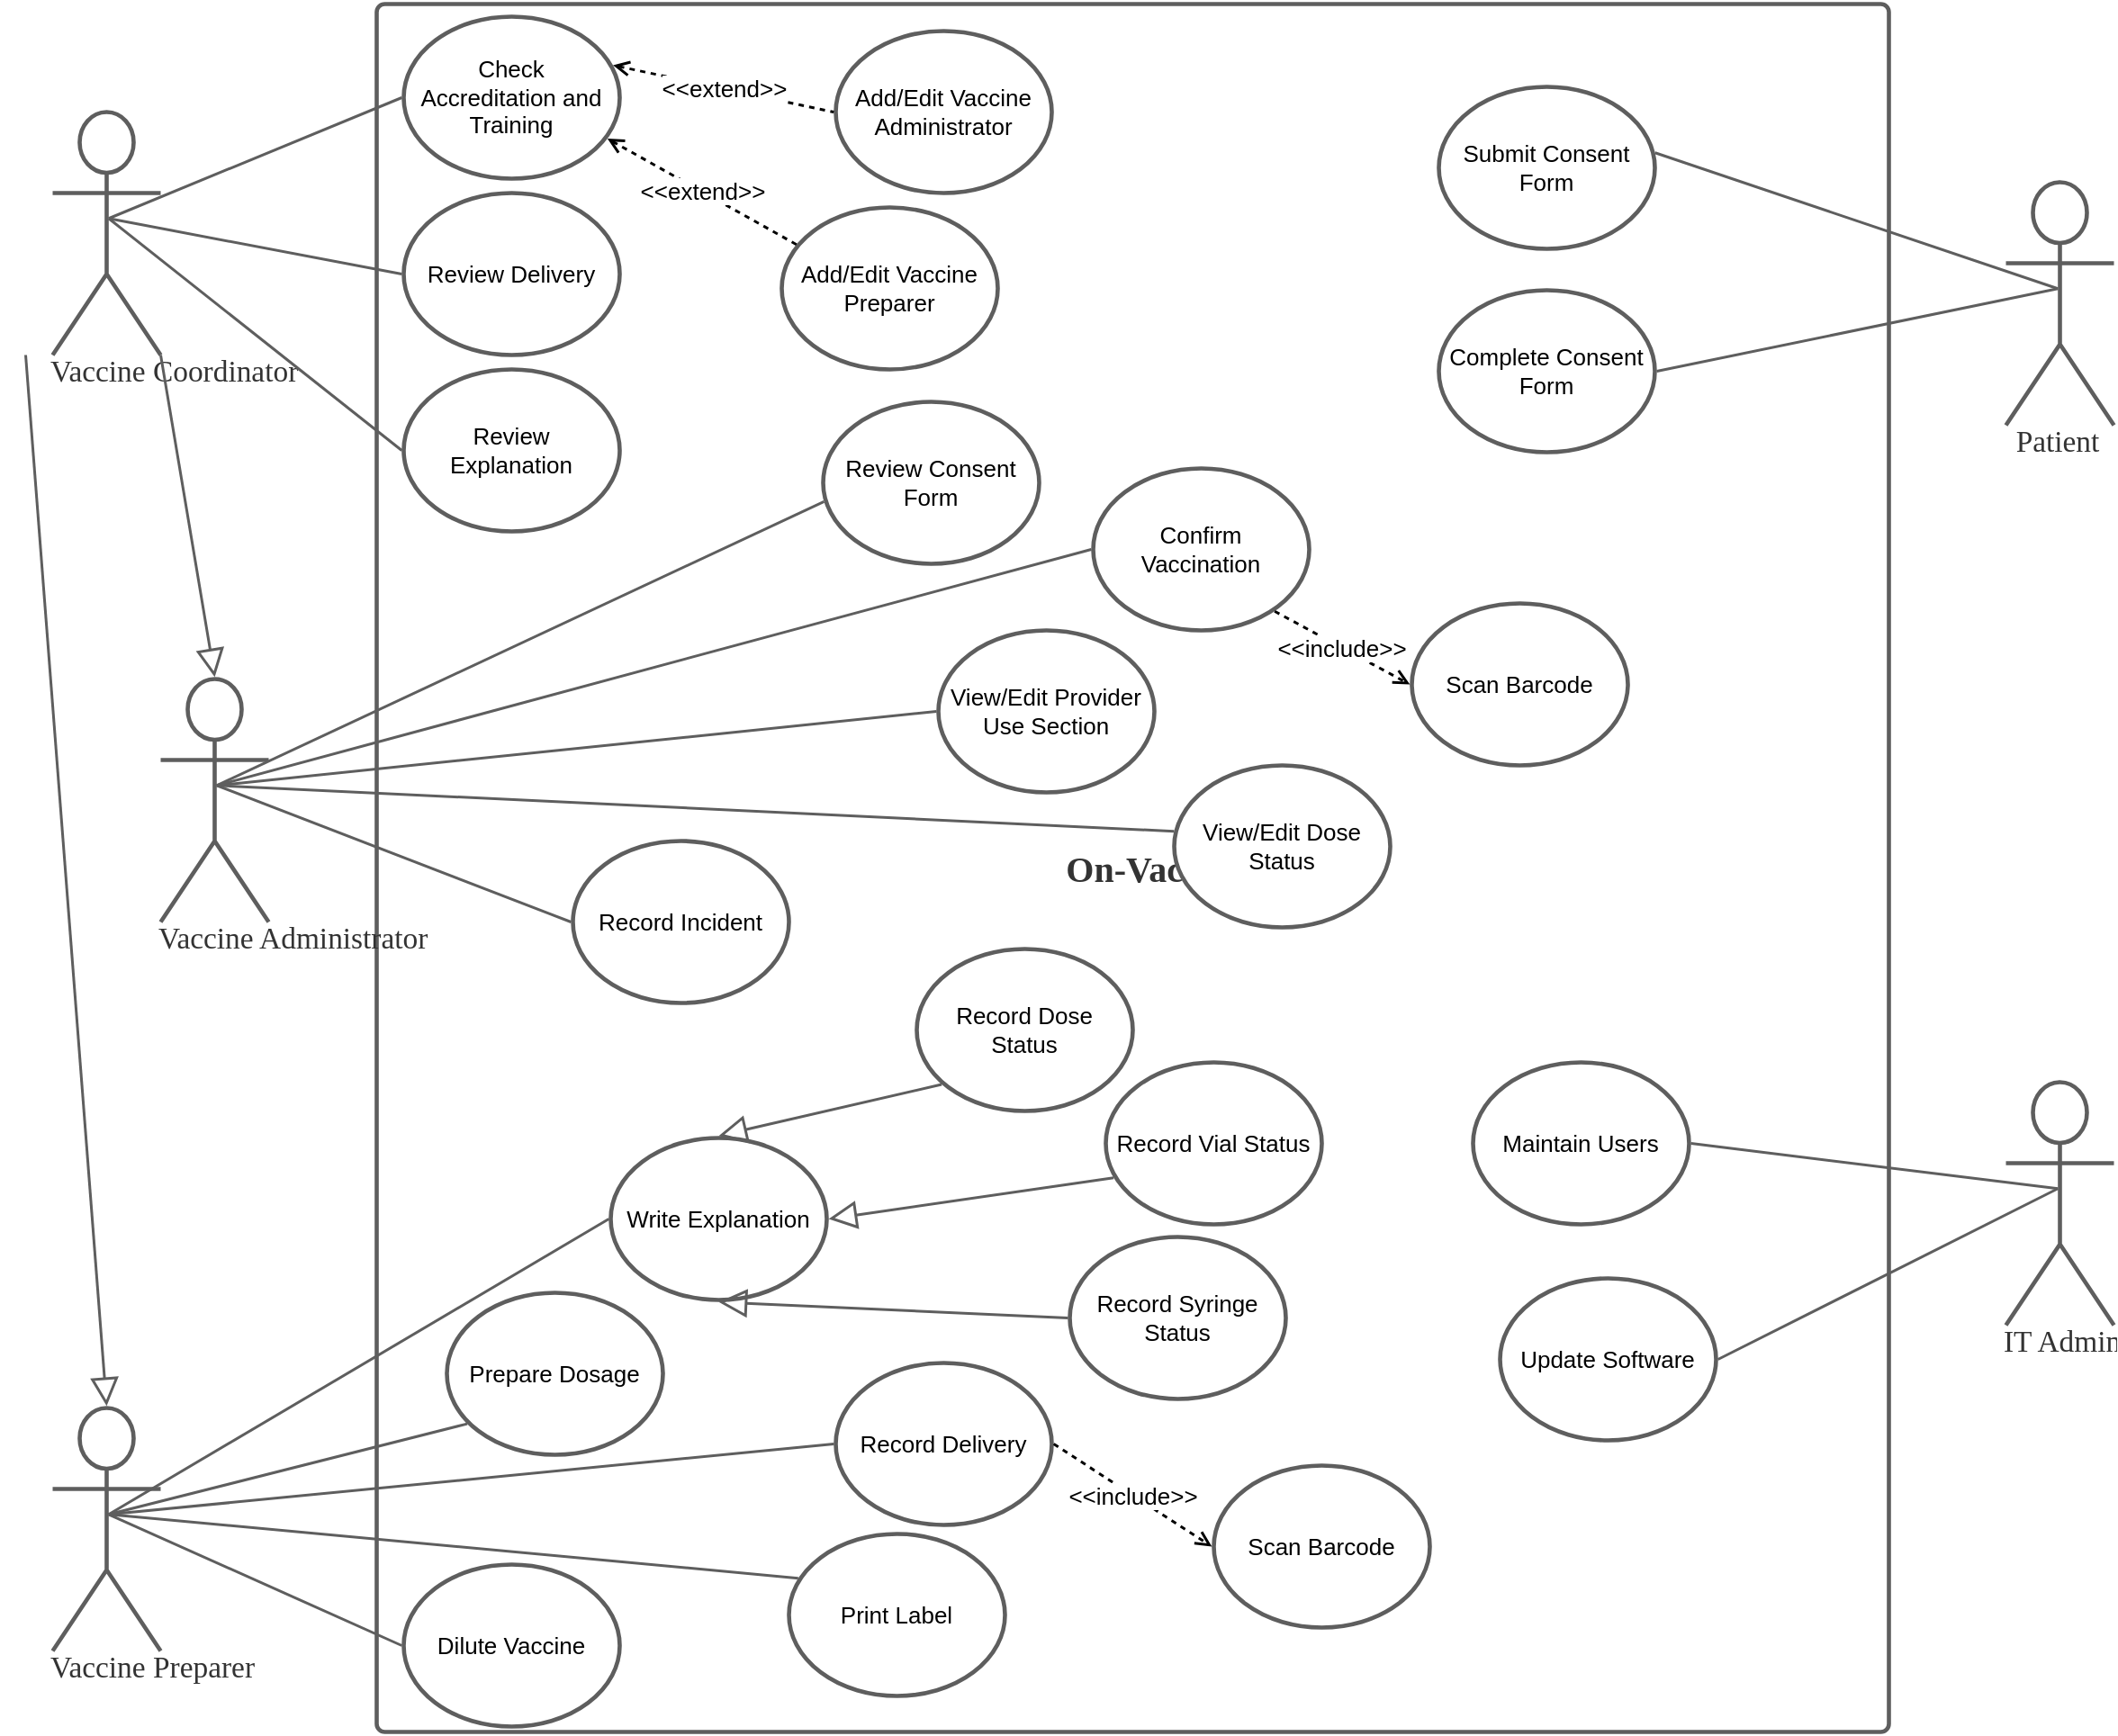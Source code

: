 <mxfile version="16.5.1" type="device" pages="4"><diagram id="M4oA0DLlBCRDmsmSfw5W" name="UseCase Diagram"><mxGraphModel dx="1342" dy="875" grid="1" gridSize="10" guides="1" tooltips="1" connect="1" arrows="1" fold="1" page="1" pageScale="1" pageWidth="1169" pageHeight="827" math="0" shadow="0"><root><mxCell id="0"/><mxCell id="1" parent="0"/><UserObject label="On-Vacc" lucidchartObjectId="J~~mluEQY-o2" id="Us67UURqQ2_4w1Epbrv9-1"><mxCell style="html=1;overflow=block;blockSpacing=1;whiteSpace=wrap;container=1;pointerEvents=0;collapsible=0;recursiveResize=0;fontSize=20;fontFamily=Liberation Serif;fontColor=#333333;fontStyle=1;spacing=0;strokeColor=#5e5e5e;strokeOpacity=100;fillOpacity=0;rounded=1;absoluteArcSize=1;arcSize=9;fillColor=#000000;strokeWidth=2.3;" vertex="1" parent="1"><mxGeometry x="240" y="15" width="840" height="960" as="geometry"/></mxCell></UserObject><UserObject label="Vaccine Coordinator" lucidchartObjectId="ucanX8oNX8OR" id="Us67UURqQ2_4w1Epbrv9-2"><mxCell style="html=1;overflow=block;blockSpacing=1;shape=umlActor;labelPosition=center;verticalLabelPosition=bottom;verticalAlign=top;whiteSpace=nowrap;fontSize=16.7;fontFamily=Liberation Serif;fontColor=#333333;spacing=0;strokeColor=#5e5e5e;strokeOpacity=100;rounded=1;absoluteArcSize=1;arcSize=9;strokeWidth=2.3;" vertex="1" parent="1"><mxGeometry x="60" y="75" width="60" height="135" as="geometry"/></mxCell></UserObject><UserObject label="Vaccine Administrator" lucidchartObjectId="zcand1Z5x_2m" id="Us67UURqQ2_4w1Epbrv9-3"><mxCell style="html=1;overflow=block;blockSpacing=1;shape=umlActor;labelPosition=center;verticalLabelPosition=bottom;verticalAlign=top;whiteSpace=nowrap;fontSize=16.7;fontFamily=Liberation Serif;fontColor=#333333;spacing=0;strokeColor=#5e5e5e;strokeOpacity=100;rounded=1;absoluteArcSize=1;arcSize=9;strokeWidth=2.3;" vertex="1" parent="1"><mxGeometry x="120" y="390" width="60" height="135" as="geometry"/></mxCell></UserObject><UserObject label="Vaccine Preparer" lucidchartObjectId="FcanLmZ2FSUX" id="Us67UURqQ2_4w1Epbrv9-4"><mxCell style="html=1;overflow=block;blockSpacing=1;shape=umlActor;labelPosition=center;verticalLabelPosition=bottom;verticalAlign=top;whiteSpace=nowrap;fontSize=16.7;fontFamily=Liberation Serif;fontColor=#333333;spacing=0;strokeColor=#5e5e5e;strokeOpacity=100;rounded=1;absoluteArcSize=1;arcSize=9;strokeWidth=2.3;" vertex="1" parent="1"><mxGeometry x="60" y="795" width="60" height="135" as="geometry"/></mxCell></UserObject><UserObject label="Patient" lucidchartObjectId="FcancXfTZMNU" id="Us67UURqQ2_4w1Epbrv9-5"><mxCell style="html=1;overflow=block;blockSpacing=1;shape=umlActor;labelPosition=center;verticalLabelPosition=bottom;verticalAlign=top;whiteSpace=nowrap;fontSize=16.7;fontFamily=Liberation Serif;fontColor=#333333;spacing=0;strokeColor=#5e5e5e;strokeOpacity=100;rounded=1;absoluteArcSize=1;arcSize=9;strokeWidth=2.3;" vertex="1" parent="1"><mxGeometry x="1145" y="114" width="60" height="135" as="geometry"/></mxCell></UserObject><UserObject label="IT Administrator" lucidchartObjectId="Hcan9cb.Alzh" id="Us67UURqQ2_4w1Epbrv9-6"><mxCell style="html=1;overflow=block;blockSpacing=1;shape=umlActor;labelPosition=center;verticalLabelPosition=bottom;verticalAlign=top;whiteSpace=nowrap;fontSize=16.7;fontFamily=Liberation Serif;fontColor=#333333;spacing=0;strokeColor=#5e5e5e;strokeOpacity=100;rounded=1;absoluteArcSize=1;arcSize=9;strokeWidth=2.3;" vertex="1" parent="1"><mxGeometry x="1145" y="614" width="60" height="135" as="geometry"/></mxCell></UserObject><UserObject label="Maintain Users" lucidchartObjectId="JganPoM4k_wP" id="Us67UURqQ2_4w1Epbrv9-7"><mxCell style="html=1;overflow=block;blockSpacing=1;whiteSpace=wrap;ellipse;fontSize=13;spacing=3.8;strokeColor=#5e5e5e;strokeOpacity=100;rounded=1;absoluteArcSize=1;arcSize=9;strokeWidth=2.3;" vertex="1" parent="1"><mxGeometry x="849" y="603" width="120" height="90" as="geometry"/></mxCell></UserObject><UserObject label="Update Software" lucidchartObjectId="5kanVnapd2r3" id="Us67UURqQ2_4w1Epbrv9-8"><mxCell style="html=1;overflow=block;blockSpacing=1;whiteSpace=wrap;ellipse;fontSize=13;spacing=3.8;strokeColor=#5e5e5e;strokeOpacity=100;rounded=1;absoluteArcSize=1;arcSize=9;strokeWidth=2.3;" vertex="1" parent="1"><mxGeometry x="864" y="723" width="120" height="90" as="geometry"/></mxCell></UserObject><UserObject label="" lucidchartObjectId="5lanBc0rCtUB" id="Us67UURqQ2_4w1Epbrv9-9"><mxCell style="html=1;jettySize=18;whiteSpace=wrap;fontSize=13;strokeColor=#5E5E5E;strokeWidth=1.5;rounded=0;startArrow=none;endArrow=none;exitX=0.481;exitY=0.438;exitPerimeter=0;entryX=1.009;entryY=0.5;entryPerimeter=0;" edge="1" parent="1" source="Us67UURqQ2_4w1Epbrv9-6" target="Us67UURqQ2_4w1Epbrv9-7"><mxGeometry width="100" height="100" relative="1" as="geometry"><Array as="points"/></mxGeometry></mxCell></UserObject><UserObject label="" lucidchartObjectId="9lan1XnC8QpO" id="Us67UURqQ2_4w1Epbrv9-10"><mxCell style="html=1;jettySize=18;whiteSpace=wrap;fontSize=13;strokeColor=#5E5E5E;strokeWidth=1.5;rounded=0;startArrow=none;endArrow=none;exitX=0.481;exitY=0.438;exitPerimeter=0;entryX=1.009;entryY=0.5;entryPerimeter=0;" edge="1" parent="1" source="Us67UURqQ2_4w1Epbrv9-6" target="Us67UURqQ2_4w1Epbrv9-8"><mxGeometry width="100" height="100" relative="1" as="geometry"><Array as="points"/></mxGeometry></mxCell></UserObject><UserObject label="Submit Consent Form" lucidchartObjectId="Tvan38i79AbJ" id="Us67UURqQ2_4w1Epbrv9-11"><mxCell style="html=1;overflow=block;blockSpacing=1;whiteSpace=wrap;ellipse;fontSize=13;spacing=3.8;strokeColor=#5e5e5e;strokeOpacity=100;rounded=1;absoluteArcSize=1;arcSize=9;strokeWidth=2.3;" vertex="1" parent="1"><mxGeometry x="830" y="61" width="120" height="90" as="geometry"/></mxCell></UserObject><UserObject label="" lucidchartObjectId="vwanz2VCvgKE" id="Us67UURqQ2_4w1Epbrv9-12"><mxCell style="html=1;jettySize=18;whiteSpace=wrap;fontSize=13;strokeColor=#5E5E5E;strokeWidth=1.5;rounded=0;startArrow=none;endArrow=none;exitX=0.481;exitY=0.438;exitPerimeter=0;entryX=1.001;entryY=0.407;entryPerimeter=0;" edge="1" parent="1" source="Us67UURqQ2_4w1Epbrv9-5" target="Us67UURqQ2_4w1Epbrv9-11"><mxGeometry width="100" height="100" relative="1" as="geometry"><Array as="points"/></mxGeometry></mxCell></UserObject><UserObject label="Add/Edit Vaccine Administrator" lucidchartObjectId="Q2ankcVnD~EG" id="Us67UURqQ2_4w1Epbrv9-13"><mxCell style="html=1;overflow=block;blockSpacing=1;whiteSpace=wrap;ellipse;fontSize=13;spacing=3.8;strokeColor=#5e5e5e;strokeOpacity=100;rounded=1;absoluteArcSize=1;arcSize=9;strokeWidth=2.3;" vertex="1" parent="1"><mxGeometry x="495" y="30" width="120" height="90" as="geometry"/></mxCell></UserObject><UserObject label="Add/Edit Vaccine Preparer" lucidchartObjectId="w3anxi~nik32" id="Us67UURqQ2_4w1Epbrv9-14"><mxCell style="html=1;overflow=block;blockSpacing=1;whiteSpace=wrap;ellipse;fontSize=13;spacing=3.8;strokeColor=#5e5e5e;strokeOpacity=100;rounded=1;absoluteArcSize=1;arcSize=9;strokeWidth=2.3;" vertex="1" parent="1"><mxGeometry x="465" y="128" width="120" height="90" as="geometry"/></mxCell></UserObject><UserObject label="Check Accreditation and Training" lucidchartObjectId="b4anF3Jx0Ggg" id="Us67UURqQ2_4w1Epbrv9-15"><mxCell style="html=1;overflow=block;blockSpacing=1;whiteSpace=wrap;ellipse;fontSize=13;spacing=3.8;strokeColor=#5e5e5e;strokeOpacity=100;rounded=1;absoluteArcSize=1;arcSize=9;strokeWidth=2.3;" vertex="1" parent="1"><mxGeometry x="255" y="22" width="120" height="90" as="geometry"/></mxCell></UserObject><UserObject label="" lucidchartObjectId="35anwU_DFPdP" id="Us67UURqQ2_4w1Epbrv9-16"><mxCell style="html=1;jettySize=18;whiteSpace=wrap;fontSize=13;strokeColor=#5E5E5E;strokeWidth=1.5;rounded=0;startArrow=none;endArrow=none;exitX=0.519;exitY=0.438;exitPerimeter=0;entryX=-0.009;entryY=0.5;entryPerimeter=0;" edge="1" parent="1" source="Us67UURqQ2_4w1Epbrv9-2" target="Us67UURqQ2_4w1Epbrv9-15"><mxGeometry width="100" height="100" relative="1" as="geometry"><Array as="points"/></mxGeometry></mxCell></UserObject><UserObject label="" lucidchartObjectId="W8anNRlnST3z" id="Us67UURqQ2_4w1Epbrv9-17"><mxCell style="html=1;jettySize=18;whiteSpace=wrap;fontSize=13;strokeOpacity=100;dashed=1;fixDash=1;strokeWidth=1.5;rounded=0;startArrow=open;endArrow=none;exitX=0.969;exitY=0.3;exitPerimeter=0;entryX=-0.009;entryY=0.5;entryPerimeter=0;" edge="1" parent="1" source="Us67UURqQ2_4w1Epbrv9-15" target="Us67UURqQ2_4w1Epbrv9-13"><mxGeometry width="100" height="100" relative="1" as="geometry"><Array as="points"/></mxGeometry></mxCell></UserObject><mxCell id="Us67UURqQ2_4w1Epbrv9-18" value="&amp;lt;&amp;lt;extend&amp;gt;&amp;gt;" style="text;html=1;resizable=0;labelBackgroundColor=default;align=center;verticalAlign=middle;fontColor=default;fontSize=13;" vertex="1" parent="Us67UURqQ2_4w1Epbrv9-17"><mxGeometry relative="1" as="geometry"/></mxCell><UserObject label="" lucidchartObjectId="f9aneTf-Jzhc" id="Us67UURqQ2_4w1Epbrv9-19"><mxCell style="html=1;jettySize=18;whiteSpace=wrap;fontSize=13;strokeOpacity=100;dashed=1;fixDash=1;strokeWidth=1.5;rounded=0;startArrow=open;endArrow=none;exitX=0.943;exitY=0.753;exitPerimeter=0;entryX=0.068;entryY=0.229;entryPerimeter=0;" edge="1" parent="1" source="Us67UURqQ2_4w1Epbrv9-15" target="Us67UURqQ2_4w1Epbrv9-14"><mxGeometry width="100" height="100" relative="1" as="geometry"><Array as="points"/></mxGeometry></mxCell></UserObject><mxCell id="Us67UURqQ2_4w1Epbrv9-20" value="&amp;lt;&amp;lt;extend&amp;gt;&amp;gt;" style="text;html=1;resizable=0;labelBackgroundColor=default;align=center;verticalAlign=middle;fontColor=default;fontSize=13;" vertex="1" parent="Us67UURqQ2_4w1Epbrv9-19"><mxGeometry relative="1" as="geometry"/></mxCell><UserObject label="Review Delivery" lucidchartObjectId="Qcbn~5PWGtE6" id="Us67UURqQ2_4w1Epbrv9-21"><mxCell style="html=1;overflow=block;blockSpacing=1;whiteSpace=wrap;ellipse;fontSize=13;spacing=3.8;strokeColor=#5e5e5e;strokeOpacity=100;rounded=1;absoluteArcSize=1;arcSize=9;strokeWidth=2.3;" vertex="1" parent="1"><mxGeometry x="255" y="120" width="120" height="90" as="geometry"/></mxCell></UserObject><UserObject label="" lucidchartObjectId="hpbn~Bn3Ppbl" id="Us67UURqQ2_4w1Epbrv9-22"><mxCell style="html=1;jettySize=18;whiteSpace=wrap;fontSize=13;strokeColor=#5E5E5E;strokeWidth=1.5;rounded=0;startArrow=none;endArrow=block;endFill=0;endSize=12;entryX=0.5;entryY=-0.008;entryPerimeter=0;" edge="1" parent="1" target="Us67UURqQ2_4w1Epbrv9-4"><mxGeometry width="100" height="100" relative="1" as="geometry"><Array as="points"/><mxPoint x="45" y="210" as="sourcePoint"/></mxGeometry></mxCell></UserObject><UserObject label="" lucidchartObjectId="CpbnLXEG65Xe" id="Us67UURqQ2_4w1Epbrv9-23"><mxCell style="html=1;jettySize=18;whiteSpace=wrap;fontSize=13;strokeColor=#5E5E5E;strokeWidth=1.5;rounded=0;startArrow=none;endArrow=block;endFill=0;endSize=12;entryX=0.501;entryY=-0.008;entryPerimeter=0;" edge="1" parent="1" target="Us67UURqQ2_4w1Epbrv9-3"><mxGeometry width="100" height="100" relative="1" as="geometry"><Array as="points"/><mxPoint x="120" y="210" as="sourcePoint"/></mxGeometry></mxCell></UserObject><UserObject label="Dilute Vaccine" lucidchartObjectId="ssbnFjUAouK4" id="Us67UURqQ2_4w1Epbrv9-24"><mxCell style="html=1;overflow=block;blockSpacing=1;whiteSpace=wrap;ellipse;fontSize=13;spacing=3.8;strokeColor=#5e5e5e;strokeOpacity=100;rounded=1;absoluteArcSize=1;arcSize=9;strokeWidth=2.3;" vertex="1" parent="1"><mxGeometry x="255" y="882" width="120" height="90" as="geometry"/></mxCell></UserObject><UserObject label="Prepare Dosage" lucidchartObjectId="KsbnA8mWUFRV" id="Us67UURqQ2_4w1Epbrv9-25"><mxCell style="html=1;overflow=block;blockSpacing=1;whiteSpace=wrap;ellipse;fontSize=13;spacing=3.8;strokeColor=#5e5e5e;strokeOpacity=100;rounded=1;absoluteArcSize=1;arcSize=9;strokeWidth=2.3;" vertex="1" parent="1"><mxGeometry x="279" y="731" width="120" height="90" as="geometry"/></mxCell></UserObject><UserObject label="Record Delivery" lucidchartObjectId="_.lnLnvdBkUc" id="Us67UURqQ2_4w1Epbrv9-26"><mxCell style="html=1;overflow=block;blockSpacing=1;whiteSpace=wrap;ellipse;fontSize=13;spacing=3.8;strokeColor=#5e5e5e;strokeOpacity=100;rounded=1;absoluteArcSize=1;arcSize=9;strokeWidth=2.3;" vertex="1" parent="1"><mxGeometry x="495" y="770" width="120" height="90" as="geometry"/></mxCell></UserObject><UserObject label="Record Dose Status" lucidchartObjectId="SInn5OkyggbQ" id="Us67UURqQ2_4w1Epbrv9-27"><mxCell style="html=1;overflow=block;blockSpacing=1;whiteSpace=wrap;ellipse;fontSize=13;spacing=3.8;strokeColor=#5e5e5e;strokeOpacity=100;rounded=1;absoluteArcSize=1;arcSize=9;strokeWidth=2.3;" vertex="1" parent="1"><mxGeometry x="540" y="540" width="120" height="90" as="geometry"/></mxCell></UserObject><UserObject label="Record Vial Status" lucidchartObjectId="VInny4h_TfWX" id="Us67UURqQ2_4w1Epbrv9-28"><mxCell style="html=1;overflow=block;blockSpacing=1;whiteSpace=wrap;ellipse;fontSize=13;spacing=3.8;strokeColor=#5e5e5e;strokeOpacity=100;rounded=1;absoluteArcSize=1;arcSize=9;strokeWidth=2.3;" vertex="1" parent="1"><mxGeometry x="645" y="603" width="120" height="90" as="geometry"/></mxCell></UserObject><UserObject label="Scan Barcode" lucidchartObjectId="xNnnBM9_3KIb" id="Us67UURqQ2_4w1Epbrv9-29"><mxCell style="html=1;overflow=block;blockSpacing=1;whiteSpace=wrap;ellipse;fontSize=13;spacing=3.8;strokeColor=#5e5e5e;strokeOpacity=100;rounded=1;absoluteArcSize=1;arcSize=9;strokeWidth=2.3;" vertex="1" parent="1"><mxGeometry x="705" y="827" width="120" height="90" as="geometry"/></mxCell></UserObject><UserObject label="Print Label" lucidchartObjectId="TNnnk74FyNP~" id="Us67UURqQ2_4w1Epbrv9-30"><mxCell style="html=1;overflow=block;blockSpacing=1;whiteSpace=wrap;ellipse;fontSize=13;spacing=3.8;strokeColor=#5e5e5e;strokeOpacity=100;rounded=1;absoluteArcSize=1;arcSize=9;strokeWidth=2.3;" vertex="1" parent="1"><mxGeometry x="469" y="865" width="120" height="90" as="geometry"/></mxCell></UserObject><UserObject label="Record Syringe Status" lucidchartObjectId="BPnnVnXttQ_s" id="Us67UURqQ2_4w1Epbrv9-31"><mxCell style="html=1;overflow=block;blockSpacing=1;whiteSpace=wrap;ellipse;fontSize=13;spacing=3.8;strokeColor=#5e5e5e;strokeOpacity=100;rounded=1;absoluteArcSize=1;arcSize=9;strokeWidth=2.3;" vertex="1" parent="1"><mxGeometry x="625" y="700" width="120" height="90" as="geometry"/></mxCell></UserObject><UserObject label="" lucidchartObjectId="z8nnVymL54I3" id="Us67UURqQ2_4w1Epbrv9-32"><mxCell style="html=1;jettySize=18;whiteSpace=wrap;fontSize=13;strokeColor=#5E5E5E;strokeWidth=1.5;rounded=0;startArrow=none;endArrow=none;exitX=0.519;exitY=0.438;exitPerimeter=0;entryX=-0.009;entryY=0.5;entryPerimeter=0;" edge="1" parent="1" source="Us67UURqQ2_4w1Epbrv9-4" target="Us67UURqQ2_4w1Epbrv9-26"><mxGeometry width="100" height="100" relative="1" as="geometry"><Array as="points"/></mxGeometry></mxCell></UserObject><UserObject label="" lucidchartObjectId="H8nndCx8QA4K" id="Us67UURqQ2_4w1Epbrv9-33"><mxCell style="html=1;jettySize=18;whiteSpace=wrap;fontSize=13;strokeColor=#5E5E5E;strokeWidth=1.5;rounded=0;startArrow=none;endArrow=none;exitX=0.519;exitY=0.438;exitPerimeter=0;entryX=0.094;entryY=0.809;entryPerimeter=0;" edge="1" parent="1" source="Us67UURqQ2_4w1Epbrv9-4" target="Us67UURqQ2_4w1Epbrv9-25"><mxGeometry width="100" height="100" relative="1" as="geometry"><Array as="points"/></mxGeometry></mxCell></UserObject><UserObject label="" lucidchartObjectId="N8nnL63aUyrB" id="Us67UURqQ2_4w1Epbrv9-34"><mxCell style="html=1;jettySize=18;whiteSpace=wrap;fontSize=13;strokeColor=#5E5E5E;strokeWidth=1.5;rounded=0;startArrow=none;endArrow=none;exitX=0.519;exitY=0.438;exitPerimeter=0;entryX=-0.009;entryY=0.5;entryPerimeter=0;" edge="1" parent="1" source="Us67UURqQ2_4w1Epbrv9-4" target="Us67UURqQ2_4w1Epbrv9-24"><mxGeometry width="100" height="100" relative="1" as="geometry"><Array as="points"/></mxGeometry></mxCell></UserObject><UserObject label="Write Explanation" lucidchartObjectId="J.nnpYdzXaxI" id="Us67UURqQ2_4w1Epbrv9-35"><mxCell style="html=1;overflow=block;blockSpacing=1;whiteSpace=wrap;ellipse;fontSize=13;spacing=3.8;strokeColor=#5e5e5e;strokeOpacity=100;rounded=1;absoluteArcSize=1;arcSize=9;strokeWidth=2.3;" vertex="1" parent="1"><mxGeometry x="370" y="645" width="120" height="90" as="geometry"/></mxCell></UserObject><UserObject label="" lucidchartObjectId="zconUcOqTT4b" id="Us67UURqQ2_4w1Epbrv9-36"><mxCell style="html=1;jettySize=18;whiteSpace=wrap;fontSize=13;strokeColor=#5E5E5E;strokeWidth=1.5;rounded=0;startArrow=none;endArrow=block;endFill=0;endSize=12;exitX=0.115;exitY=0.836;exitPerimeter=0;entryX=0.5;entryY=-0.013;entryPerimeter=0;" edge="1" parent="1" source="Us67UURqQ2_4w1Epbrv9-27" target="Us67UURqQ2_4w1Epbrv9-35"><mxGeometry width="100" height="100" relative="1" as="geometry"><Array as="points"/></mxGeometry></mxCell></UserObject><UserObject label="" lucidchartObjectId="Zcon80zEwWbB" id="Us67UURqQ2_4w1Epbrv9-37"><mxCell style="html=1;jettySize=18;whiteSpace=wrap;fontSize=13;strokeColor=#5E5E5E;strokeWidth=1.5;rounded=0;startArrow=none;endArrow=block;endFill=0;endSize=12;exitX=0.036;exitY=0.712;exitPerimeter=0;entryX=1.009;entryY=0.5;entryPerimeter=0;" edge="1" parent="1" source="Us67UURqQ2_4w1Epbrv9-28" target="Us67UURqQ2_4w1Epbrv9-35"><mxGeometry width="100" height="100" relative="1" as="geometry"><Array as="points"/></mxGeometry></mxCell></UserObject><UserObject label="" lucidchartObjectId="3conZ4pxD7Wj" id="Us67UURqQ2_4w1Epbrv9-38"><mxCell style="html=1;jettySize=18;whiteSpace=wrap;fontSize=13;strokeColor=#5E5E5E;strokeWidth=1.5;rounded=0;startArrow=none;endArrow=block;endFill=0;endSize=12;exitX=-0.009;exitY=0.5;exitPerimeter=0;entryX=0.5;entryY=1.013;entryPerimeter=0;" edge="1" parent="1" source="Us67UURqQ2_4w1Epbrv9-31" target="Us67UURqQ2_4w1Epbrv9-35"><mxGeometry width="100" height="100" relative="1" as="geometry"><Array as="points"/></mxGeometry></mxCell></UserObject><UserObject label="Review Explanation" lucidchartObjectId="Cmon_ZapcoOf" id="Us67UURqQ2_4w1Epbrv9-39"><mxCell style="html=1;overflow=block;blockSpacing=1;whiteSpace=wrap;ellipse;fontSize=13;spacing=3.8;strokeColor=#5e5e5e;strokeOpacity=100;rounded=1;absoluteArcSize=1;arcSize=9;strokeWidth=2.3;" vertex="1" parent="1"><mxGeometry x="255" y="218" width="120" height="90" as="geometry"/></mxCell></UserObject><UserObject label="" lucidchartObjectId="A9onhJq2UgcJ" id="Us67UURqQ2_4w1Epbrv9-40"><mxCell style="html=1;jettySize=18;whiteSpace=wrap;fontSize=13;strokeOpacity=100;dashed=1;fixDash=1;strokeWidth=1.5;rounded=0;startArrow=none;endArrow=open;exitX=1.009;exitY=0.5;exitPerimeter=0;entryX=-0.009;entryY=0.5;entryPerimeter=0;" edge="1" parent="1" source="Us67UURqQ2_4w1Epbrv9-26" target="Us67UURqQ2_4w1Epbrv9-29"><mxGeometry width="100" height="100" relative="1" as="geometry"><Array as="points"/></mxGeometry></mxCell></UserObject><mxCell id="Us67UURqQ2_4w1Epbrv9-41" value="&amp;lt;&amp;lt;include&amp;gt;&amp;gt;" style="text;html=1;resizable=0;labelBackgroundColor=default;align=center;verticalAlign=middle;fontColor=default;fontSize=13;" vertex="1" parent="Us67UURqQ2_4w1Epbrv9-40"><mxGeometry relative="1" as="geometry"/></mxCell><UserObject label="" lucidchartObjectId="9-ontghTd01y" id="Us67UURqQ2_4w1Epbrv9-42"><mxCell style="html=1;jettySize=18;whiteSpace=wrap;fontSize=13;strokeColor=#5E5E5E;strokeWidth=1.5;rounded=0;startArrow=none;endArrow=none;exitX=0.519;exitY=0.438;exitPerimeter=0;entryX=0.043;entryY=0.273;entryPerimeter=0;" edge="1" parent="1" source="Us67UURqQ2_4w1Epbrv9-4" target="Us67UURqQ2_4w1Epbrv9-30"><mxGeometry width="100" height="100" relative="1" as="geometry"><Array as="points"/></mxGeometry></mxCell></UserObject><UserObject label="" lucidchartObjectId="u~onoy7nF3BY" id="Us67UURqQ2_4w1Epbrv9-43"><mxCell style="html=1;jettySize=18;whiteSpace=wrap;fontSize=13;strokeColor=#5E5E5E;strokeWidth=1.5;rounded=0;startArrow=none;endArrow=none;exitX=0.519;exitY=0.438;exitPerimeter=0;entryX=-0.009;entryY=0.5;entryPerimeter=0;" edge="1" parent="1" source="Us67UURqQ2_4w1Epbrv9-2" target="Us67UURqQ2_4w1Epbrv9-21"><mxGeometry width="100" height="100" relative="1" as="geometry"><Array as="points"/></mxGeometry></mxCell></UserObject><UserObject label="" lucidchartObjectId="D~onKshggn_Y" id="Us67UURqQ2_4w1Epbrv9-44"><mxCell style="html=1;jettySize=18;whiteSpace=wrap;fontSize=13;strokeColor=#5E5E5E;strokeWidth=1.5;rounded=0;startArrow=none;endArrow=none;exitX=0.519;exitY=0.438;exitPerimeter=0;entryX=-0.009;entryY=0.5;entryPerimeter=0;" edge="1" parent="1" source="Us67UURqQ2_4w1Epbrv9-2" target="Us67UURqQ2_4w1Epbrv9-39"><mxGeometry width="100" height="100" relative="1" as="geometry"><Array as="points"/></mxGeometry></mxCell></UserObject><UserObject label="Complete Consent Form" lucidchartObjectId="GxpnceUM~IBH" id="Us67UURqQ2_4w1Epbrv9-45"><mxCell style="html=1;overflow=block;blockSpacing=1;whiteSpace=wrap;ellipse;fontSize=13;spacing=3.8;strokeColor=#5e5e5e;strokeOpacity=100;rounded=1;absoluteArcSize=1;arcSize=9;strokeWidth=2.3;" vertex="1" parent="1"><mxGeometry x="830" y="174" width="120" height="90" as="geometry"/></mxCell></UserObject><UserObject label="" lucidchartObjectId="8xpnYNj.MReU" id="Us67UURqQ2_4w1Epbrv9-46"><mxCell style="html=1;jettySize=18;whiteSpace=wrap;fontSize=13;strokeColor=#5E5E5E;strokeWidth=1.5;rounded=0;startArrow=none;endArrow=none;exitX=0.481;exitY=0.438;exitPerimeter=0;entryX=1.009;entryY=0.5;entryPerimeter=0;" edge="1" parent="1" source="Us67UURqQ2_4w1Epbrv9-5" target="Us67UURqQ2_4w1Epbrv9-45"><mxGeometry width="100" height="100" relative="1" as="geometry"><Array as="points"/></mxGeometry></mxCell></UserObject><UserObject label="" lucidchartObjectId="2Fpnaz.3RL5P" id="Us67UURqQ2_4w1Epbrv9-47"><mxCell style="html=1;jettySize=18;whiteSpace=wrap;fontSize=13;strokeColor=#5E5E5E;strokeWidth=1.5;rounded=0;startArrow=none;endArrow=none;exitX=0.519;exitY=0.438;exitPerimeter=0;entryX=-0.009;entryY=0.5;entryPerimeter=0;" edge="1" parent="1" source="Us67UURqQ2_4w1Epbrv9-4" target="Us67UURqQ2_4w1Epbrv9-35"><mxGeometry width="100" height="100" relative="1" as="geometry"><Array as="points"/></mxGeometry></mxCell></UserObject><UserObject label="Review Consent Form" lucidchartObjectId="3HpnSK6eXYrH" id="Us67UURqQ2_4w1Epbrv9-48"><mxCell style="html=1;overflow=block;blockSpacing=1;whiteSpace=wrap;ellipse;fontSize=13;spacing=3.8;strokeColor=#5e5e5e;strokeOpacity=100;rounded=1;absoluteArcSize=1;arcSize=9;strokeWidth=2.3;" vertex="1" parent="1"><mxGeometry x="488" y="236" width="120" height="90" as="geometry"/></mxCell></UserObject><UserObject label="Confirm Vaccination" lucidchartObjectId="JIpnuCVhHCOJ" id="Us67UURqQ2_4w1Epbrv9-49"><mxCell style="html=1;overflow=block;blockSpacing=1;whiteSpace=wrap;ellipse;fontSize=13;spacing=3.8;strokeColor=#5e5e5e;strokeOpacity=100;rounded=1;absoluteArcSize=1;arcSize=9;strokeWidth=2.3;" vertex="1" parent="1"><mxGeometry x="638" y="273" width="120" height="90" as="geometry"/></mxCell></UserObject><UserObject label="Scan Barcode" lucidchartObjectId="HJpnZyj3t.kD" id="Us67UURqQ2_4w1Epbrv9-50"><mxCell style="html=1;overflow=block;blockSpacing=1;whiteSpace=wrap;ellipse;fontSize=13;spacing=3.8;strokeColor=#5e5e5e;strokeOpacity=100;rounded=1;absoluteArcSize=1;arcSize=9;strokeWidth=2.3;" vertex="1" parent="1"><mxGeometry x="815" y="348" width="120" height="90" as="geometry"/></mxCell></UserObject><UserObject label="" lucidchartObjectId="HJpn5If-Nw4d" id="Us67UURqQ2_4w1Epbrv9-51"><mxCell style="html=1;jettySize=18;whiteSpace=wrap;fontSize=13;strokeOpacity=100;dashed=1;fixDash=1;strokeWidth=1.5;rounded=0;startArrow=none;endArrow=open;exitX=0.84;exitY=0.882;exitPerimeter=0;entryX=-0.009;entryY=0.5;entryPerimeter=0;" edge="1" parent="1" source="Us67UURqQ2_4w1Epbrv9-49" target="Us67UURqQ2_4w1Epbrv9-50"><mxGeometry width="100" height="100" relative="1" as="geometry"><Array as="points"/></mxGeometry></mxCell></UserObject><mxCell id="Us67UURqQ2_4w1Epbrv9-52" value="&amp;lt;&amp;lt;include&amp;gt;&amp;gt;" style="text;html=1;resizable=0;labelBackgroundColor=default;align=center;verticalAlign=middle;fontColor=default;fontSize=13;" vertex="1" parent="Us67UURqQ2_4w1Epbrv9-51"><mxGeometry relative="1" as="geometry"/></mxCell><UserObject label="Record Incident" lucidchartObjectId="ZWpnXJTmIXYv" id="Us67UURqQ2_4w1Epbrv9-53"><mxCell style="html=1;overflow=block;blockSpacing=1;whiteSpace=wrap;ellipse;fontSize=13;spacing=3.8;strokeColor=#5e5e5e;strokeOpacity=100;rounded=1;absoluteArcSize=1;arcSize=9;strokeWidth=2.3;" vertex="1" parent="1"><mxGeometry x="349" y="480" width="120" height="90" as="geometry"/></mxCell></UserObject><UserObject label="View/Edit Provider Use Section" lucidchartObjectId="TXpnc0w0A6FG" id="Us67UURqQ2_4w1Epbrv9-54"><mxCell style="html=1;overflow=block;blockSpacing=1;whiteSpace=wrap;ellipse;fontSize=13;spacing=3.8;strokeColor=#5e5e5e;strokeOpacity=100;rounded=1;absoluteArcSize=1;arcSize=9;strokeWidth=2.3;" vertex="1" parent="1"><mxGeometry x="552" y="363" width="120" height="90" as="geometry"/></mxCell></UserObject><UserObject label="View/Edit Dose Status" lucidchartObjectId="r2pnoN9~-RTf" id="Us67UURqQ2_4w1Epbrv9-55"><mxCell style="html=1;overflow=block;blockSpacing=1;whiteSpace=wrap;ellipse;fontSize=13;spacing=3.8;strokeColor=#5e5e5e;strokeOpacity=100;rounded=1;absoluteArcSize=1;arcSize=9;strokeWidth=2.3;" vertex="1" parent="1"><mxGeometry x="683" y="438" width="120" height="90" as="geometry"/></mxCell></UserObject><UserObject label="" lucidchartObjectId="f3pnRwUf-IuR" id="Us67UURqQ2_4w1Epbrv9-56"><mxCell style="html=1;jettySize=18;whiteSpace=wrap;fontSize=13;strokeColor=#5E5E5E;strokeWidth=1.5;rounded=0;startArrow=none;endArrow=none;exitX=0.519;exitY=0.438;exitPerimeter=0;entryX=0.004;entryY=0.616;entryPerimeter=0;" edge="1" parent="1" source="Us67UURqQ2_4w1Epbrv9-3" target="Us67UURqQ2_4w1Epbrv9-48"><mxGeometry width="100" height="100" relative="1" as="geometry"><Array as="points"/></mxGeometry></mxCell></UserObject><UserObject label="" lucidchartObjectId="J3pnM_JKXnN1" id="Us67UURqQ2_4w1Epbrv9-57"><mxCell style="html=1;jettySize=18;whiteSpace=wrap;fontSize=13;strokeColor=#5E5E5E;strokeWidth=1.5;rounded=0;startArrow=none;endArrow=none;exitX=0.519;exitY=0.438;exitPerimeter=0;entryX=-0.009;entryY=0.5;entryPerimeter=0;" edge="1" parent="1" source="Us67UURqQ2_4w1Epbrv9-3" target="Us67UURqQ2_4w1Epbrv9-53"><mxGeometry width="100" height="100" relative="1" as="geometry"><Array as="points"/></mxGeometry></mxCell></UserObject><UserObject label="" lucidchartObjectId="U3pnL_0JE8Ln" id="Us67UURqQ2_4w1Epbrv9-58"><mxCell style="html=1;jettySize=18;whiteSpace=wrap;fontSize=13;strokeColor=#5E5E5E;strokeWidth=1.5;rounded=0;startArrow=none;endArrow=none;exitX=0.519;exitY=0.438;exitPerimeter=0;entryX=-0.001;entryY=0.407;entryPerimeter=0;" edge="1" parent="1" source="Us67UURqQ2_4w1Epbrv9-3" target="Us67UURqQ2_4w1Epbrv9-55"><mxGeometry width="100" height="100" relative="1" as="geometry"><Array as="points"/></mxGeometry></mxCell></UserObject><UserObject label="" lucidchartObjectId="33pnd~pVpIeo" id="Us67UURqQ2_4w1Epbrv9-59"><mxCell style="html=1;jettySize=18;whiteSpace=wrap;fontSize=13;strokeColor=#5E5E5E;strokeWidth=1.5;rounded=0;startArrow=none;endArrow=none;exitX=0.519;exitY=0.438;exitPerimeter=0;entryX=-0.009;entryY=0.5;entryPerimeter=0;" edge="1" parent="1" source="Us67UURqQ2_4w1Epbrv9-3" target="Us67UURqQ2_4w1Epbrv9-54"><mxGeometry width="100" height="100" relative="1" as="geometry"><Array as="points"/></mxGeometry></mxCell></UserObject><UserObject label="" lucidchartObjectId="~3pnF.8Hm.KP" id="Us67UURqQ2_4w1Epbrv9-60"><mxCell style="html=1;jettySize=18;whiteSpace=wrap;fontSize=13;strokeColor=#5E5E5E;strokeWidth=1.5;rounded=0;startArrow=none;endArrow=none;exitX=0.519;exitY=0.438;exitPerimeter=0;entryX=-0.009;entryY=0.5;entryPerimeter=0;" edge="1" parent="1" source="Us67UURqQ2_4w1Epbrv9-3" target="Us67UURqQ2_4w1Epbrv9-49"><mxGeometry width="100" height="100" relative="1" as="geometry"><Array as="points"/></mxGeometry></mxCell></UserObject></root></mxGraphModel></diagram><diagram id="gVKRXnK-PVZuj-OY19sK" name="Class Diagram"><mxGraphModel dx="748" dy="1250" grid="1" gridSize="10" guides="1" tooltips="1" connect="1" arrows="1" fold="1" page="1" pageScale="1" pageWidth="1169" pageHeight="827" math="0" shadow="0"><root><mxCell id="yEXc6lAfi148svz_WHGh-0"/><mxCell id="yEXc6lAfi148svz_WHGh-1" parent="yEXc6lAfi148svz_WHGh-0"/><mxCell id="yEXc6lAfi148svz_WHGh-2" value="Staff" style="html=1;overflow=block;blockSpacing=1;swimlane;childLayout=stackLayout;horizontal=1;horizontalStack=0;resizeParent=1;resizeParentMax=0;resizeLast=0;collapsible=0;fontStyle=0;marginBottom=0;swimlaneFillColor=#ffffff;startSize=25;whiteSpace=wrap;fontSize=16.7;fontFamily=Liberation Serif;fontColor=#333333;align=left;spacing=0;strokeColor=#5e5e5e;strokeOpacity=100;rounded=1;absoluteArcSize=1;arcSize=9;strokeWidth=2.3;" vertex="1" parent="yEXc6lAfi148svz_WHGh-1"><mxGeometry x="1429" y="276" width="180" height="185" as="geometry"/></mxCell><mxCell id="yEXc6lAfi148svz_WHGh-3" value="-staffID : String&#10;-firstName : String&#10;-lastName : String&#10;-staffRole : String" style="part=1;html=1;resizeHeight=0;strokeColor=none;fillColor=none;align=left;verticalAlign=middle;spacingLeft=4;spacingRight=4;overflow=hidden;rotatable=0;points=[[0,0.5],[1,0.5]];portConstraint=eastwest;swimlaneFillColor=#ffffff;strokeOpacity=100;whiteSpace=wrap;fontSize=16.7;fontFamily=Liberation Serif;fontColor=#333333;" vertex="1" parent="yEXc6lAfi148svz_WHGh-2"><mxGeometry y="25" width="180" height="76" as="geometry"/></mxCell><mxCell id="yEXc6lAfi148svz_WHGh-4" value="" style="line;strokeWidth=1;fillColor=none;align=left;verticalAlign=middle;spacingTop=-1;spacingLeft=3;spacingRight=3;rotatable=0;labelPosition=right;points=[];portConstraint=eastwest;" vertex="1" parent="yEXc6lAfi148svz_WHGh-2"><mxGeometry y="101" width="180" height="8" as="geometry"/></mxCell><mxCell id="yEXc6lAfi148svz_WHGh-5" value="+addStaff()" style="part=1;html=1;resizeHeight=0;strokeColor=none;fillColor=none;align=left;verticalAlign=middle;spacingLeft=4;spacingRight=4;overflow=hidden;rotatable=0;points=[[0,0.5],[1,0.5]];portConstraint=eastwest;swimlaneFillColor=#ffffff;strokeOpacity=100;whiteSpace=wrap;fontSize=16.7;fontFamily=Liberation Serif;fontColor=#333333;" vertex="1" parent="yEXc6lAfi148svz_WHGh-2"><mxGeometry y="109" width="180" height="76" as="geometry"/></mxCell><mxCell id="yEXc6lAfi148svz_WHGh-6" value="Site" style="html=1;overflow=block;blockSpacing=1;swimlane;childLayout=stackLayout;horizontal=1;horizontalStack=0;resizeParent=1;resizeParentMax=0;resizeLast=0;collapsible=0;fontStyle=0;marginBottom=0;swimlaneFillColor=#ffffff;startSize=25;whiteSpace=wrap;fontSize=16.7;fontFamily=Liberation Serif;fontColor=#333333;align=left;spacing=0;strokeColor=#5e5e5e;strokeOpacity=100;rounded=1;absoluteArcSize=1;arcSize=9;strokeWidth=2.3;" vertex="1" parent="yEXc6lAfi148svz_WHGh-1"><mxGeometry x="1706" y="63" width="210" height="233.25" as="geometry"/></mxCell><mxCell id="yEXc6lAfi148svz_WHGh-7" value="-siteID : int&#10;-siteName : String&#10;-siteAddress : String&#10;-siteOpenTime : time&#10;-siteCloseTime : time" style="part=1;html=1;resizeHeight=0;strokeColor=none;fillColor=none;align=left;verticalAlign=middle;spacingLeft=4;spacingRight=4;overflow=hidden;rotatable=0;points=[[0,0.5],[1,0.5]];portConstraint=eastwest;swimlaneFillColor=#ffffff;strokeOpacity=100;whiteSpace=wrap;fontSize=16.7;fontFamily=Liberation Serif;fontColor=#333333;" vertex="1" parent="yEXc6lAfi148svz_WHGh-6"><mxGeometry y="25" width="210" height="94" as="geometry"/></mxCell><mxCell id="yEXc6lAfi148svz_WHGh-8" value="" style="line;strokeWidth=1;fillColor=none;align=left;verticalAlign=middle;spacingTop=-1;spacingLeft=3;spacingRight=3;rotatable=0;labelPosition=right;points=[];portConstraint=eastwest;" vertex="1" parent="yEXc6lAfi148svz_WHGh-6"><mxGeometry y="119" width="210" height="8" as="geometry"/></mxCell><mxCell id="yEXc6lAfi148svz_WHGh-9" value="+addSite() " style="part=1;html=1;resizeHeight=0;strokeColor=none;fillColor=none;align=left;verticalAlign=middle;spacingLeft=4;spacingRight=4;overflow=hidden;rotatable=0;points=[[0,0.5],[1,0.5]];portConstraint=eastwest;swimlaneFillColor=#ffffff;strokeOpacity=100;whiteSpace=wrap;fontSize=16.7;fontFamily=Liberation Serif;fontColor=#333333;" vertex="1" parent="yEXc6lAfi148svz_WHGh-6"><mxGeometry y="127" width="210" height="106.25" as="geometry"/></mxCell><mxCell id="yEXc6lAfi148svz_WHGh-10" value="Patient" style="html=1;overflow=block;blockSpacing=1;swimlane;childLayout=stackLayout;horizontal=1;horizontalStack=0;resizeParent=1;resizeParentMax=0;resizeLast=0;collapsible=0;fontStyle=0;marginBottom=0;swimlaneFillColor=#ffffff;startSize=25;whiteSpace=wrap;fontSize=16.7;fontFamily=Liberation Serif;fontColor=#333333;align=left;spacing=0;strokeColor=#5e5e5e;strokeOpacity=100;rounded=1;absoluteArcSize=1;arcSize=9;strokeWidth=2.3;" vertex="1" parent="yEXc6lAfi148svz_WHGh-1"><mxGeometry x="1691" y="368" width="210" height="359" as="geometry"/></mxCell><mxCell id="yEXc6lAfi148svz_WHGh-11" value="-patientID : String&#10;-firstName : String&#10;-lastName : String&#10;-medicareID : int&#10;-dateOfBirth : date&#10;-address : String&#10;-phoneNumber : int&#10;-email : String&#10;-sex : char(6)" style="part=1;html=1;resizeHeight=0;strokeColor=none;fillColor=none;align=left;verticalAlign=middle;spacingLeft=4;spacingRight=4;overflow=hidden;rotatable=0;points=[[0,0.5],[1,0.5]];portConstraint=eastwest;swimlaneFillColor=#ffffff;strokeOpacity=100;whiteSpace=wrap;fontSize=16.7;fontFamily=Liberation Serif;fontColor=#333333;" vertex="1" parent="yEXc6lAfi148svz_WHGh-10"><mxGeometry y="25" width="210" height="155" as="geometry"/></mxCell><mxCell id="yEXc6lAfi148svz_WHGh-12" value="" style="line;strokeWidth=1;fillColor=none;align=left;verticalAlign=middle;spacingTop=-1;spacingLeft=3;spacingRight=3;rotatable=0;labelPosition=right;points=[];portConstraint=eastwest;" vertex="1" parent="yEXc6lAfi148svz_WHGh-10"><mxGeometry y="180" width="210" height="8" as="geometry"/></mxCell><mxCell id="yEXc6lAfi148svz_WHGh-13" value="+addPatient()&#10;+viewPatient()&#10;+calculateAge()" style="part=1;html=1;resizeHeight=0;strokeColor=none;fillColor=none;align=left;verticalAlign=middle;spacingLeft=4;spacingRight=4;overflow=hidden;rotatable=0;points=[[0,0.5],[1,0.5]];portConstraint=eastwest;swimlaneFillColor=#ffffff;strokeOpacity=100;whiteSpace=wrap;fontSize=16.7;fontFamily=Liberation Serif;fontColor=#333333;" vertex="1" parent="yEXc6lAfi148svz_WHGh-10"><mxGeometry y="188" width="210" height="171" as="geometry"/></mxCell><mxCell id="yEXc6lAfi148svz_WHGh-14" value="ConsentForm" style="html=1;overflow=block;blockSpacing=1;swimlane;childLayout=stackLayout;horizontal=1;horizontalStack=0;resizeParent=1;resizeParentMax=0;resizeLast=0;collapsible=0;fontStyle=0;marginBottom=0;swimlaneFillColor=#ffffff;startSize=25;whiteSpace=wrap;fontSize=16.7;fontFamily=Liberation Serif;fontColor=#333333;align=left;spacing=0;strokeColor=#5e5e5e;strokeOpacity=100;rounded=1;absoluteArcSize=1;arcSize=9;strokeWidth=2.3;" vertex="1" parent="yEXc6lAfi148svz_WHGh-1"><mxGeometry x="1683" y="782" width="225" height="203.75" as="geometry"/></mxCell><mxCell id="yEXc6lAfi148svz_WHGh-15" value="-consentFormID : int&#10;-submissionStatus : String&#10;-confirmationStatus: String&#10;-rejectionReason: String" style="part=1;html=1;resizeHeight=0;strokeColor=none;fillColor=none;align=left;verticalAlign=middle;spacingLeft=4;spacingRight=4;overflow=hidden;rotatable=0;points=[[0,0.5],[1,0.5]];portConstraint=eastwest;swimlaneFillColor=#ffffff;strokeOpacity=100;whiteSpace=wrap;fontSize=16.7;fontFamily=Liberation Serif;fontColor=#333333;" vertex="1" parent="yEXc6lAfi148svz_WHGh-14"><mxGeometry y="25" width="225" height="81" as="geometry"/></mxCell><mxCell id="yEXc6lAfi148svz_WHGh-16" value="" style="line;strokeWidth=1;fillColor=none;align=left;verticalAlign=middle;spacingTop=-1;spacingLeft=3;spacingRight=3;rotatable=0;labelPosition=right;points=[];portConstraint=eastwest;" vertex="1" parent="yEXc6lAfi148svz_WHGh-14"><mxGeometry y="106" width="225" height="8" as="geometry"/></mxCell><mxCell id="yEXc6lAfi148svz_WHGh-17" value="+submitForm()" style="part=1;html=1;resizeHeight=0;strokeColor=none;fillColor=none;align=left;verticalAlign=middle;spacingLeft=4;spacingRight=4;overflow=hidden;rotatable=0;points=[[0,0.5],[1,0.5]];portConstraint=eastwest;swimlaneFillColor=#ffffff;strokeOpacity=100;whiteSpace=wrap;fontSize=16.7;fontFamily=Liberation Serif;fontColor=#333333;" vertex="1" parent="yEXc6lAfi148svz_WHGh-14"><mxGeometry y="114" width="225" height="89.75" as="geometry"/></mxCell><mxCell id="yEXc6lAfi148svz_WHGh-18" value="Disposal" style="html=1;overflow=block;blockSpacing=1;swimlane;childLayout=stackLayout;horizontal=1;horizontalStack=0;resizeParent=1;resizeParentMax=0;resizeLast=0;collapsible=0;fontStyle=0;marginBottom=0;swimlaneFillColor=#ffffff;startSize=25;whiteSpace=wrap;fontSize=16.7;fontFamily=Liberation Serif;fontColor=#333333;align=left;spacing=0;strokeColor=#5e5e5e;strokeOpacity=100;rounded=1;absoluteArcSize=1;arcSize=9;strokeWidth=2.3;" vertex="1" parent="yEXc6lAfi148svz_WHGh-1"><mxGeometry x="2530" y="45" width="195" height="200.25" as="geometry"/></mxCell><mxCell id="yEXc6lAfi148svz_WHGh-19" value="-typeDisposed : String&#10;-dateDisposed : date/time&#10;-siteDisposed : String&#10;-reasonDisposed : String" style="part=1;html=1;resizeHeight=0;strokeColor=none;fillColor=none;align=left;verticalAlign=middle;spacingLeft=4;spacingRight=4;overflow=hidden;rotatable=0;points=[[0,0.5],[1,0.5]];portConstraint=eastwest;swimlaneFillColor=#ffffff;strokeOpacity=100;whiteSpace=wrap;fontSize=16.7;fontFamily=Liberation Serif;fontColor=#333333;" vertex="1" parent="yEXc6lAfi148svz_WHGh-18"><mxGeometry y="25" width="195" height="80" as="geometry"/></mxCell><mxCell id="yEXc6lAfi148svz_WHGh-20" value="" style="line;strokeWidth=1;fillColor=none;align=left;verticalAlign=middle;spacingTop=-1;spacingLeft=3;spacingRight=3;rotatable=0;labelPosition=right;points=[];portConstraint=eastwest;" vertex="1" parent="yEXc6lAfi148svz_WHGh-18"><mxGeometry y="105" width="195" height="8" as="geometry"/></mxCell><mxCell id="yEXc6lAfi148svz_WHGh-21" value="" style="part=1;html=1;resizeHeight=0;strokeColor=none;fillColor=none;align=left;verticalAlign=middle;spacingLeft=4;spacingRight=4;overflow=hidden;rotatable=0;points=[[0,0.5],[1,0.5]];portConstraint=eastwest;swimlaneFillColor=#ffffff;strokeOpacity=100;whiteSpace=wrap;fontSize=13;" vertex="1" parent="yEXc6lAfi148svz_WHGh-18"><mxGeometry y="113" width="195" height="87.25" as="geometry"/></mxCell><mxCell id="yEXc6lAfi148svz_WHGh-22" value="User" style="html=1;overflow=block;blockSpacing=1;swimlane;childLayout=stackLayout;horizontal=1;horizontalStack=0;resizeParent=1;resizeParentMax=0;resizeLast=0;collapsible=0;fontStyle=0;marginBottom=0;swimlaneFillColor=#ffffff;startSize=25;whiteSpace=wrap;fontSize=16.7;fontFamily=Liberation Serif;fontColor=#333333;align=left;spacing=0;strokeColor=#5e5e5e;strokeOpacity=100;rounded=1;absoluteArcSize=1;arcSize=9;strokeWidth=2.3;" vertex="1" parent="yEXc6lAfi148svz_WHGh-1"><mxGeometry x="1436" y="525" width="165" height="174.499" as="geometry"/></mxCell><mxCell id="yEXc6lAfi148svz_WHGh-23" value="-userName : String&#10;-password : String&#10;-loginStatus : String&#10;-loginDate : date/time" style="part=1;html=1;resizeHeight=0;strokeColor=none;fillColor=none;align=left;verticalAlign=middle;spacingLeft=4;spacingRight=4;overflow=hidden;rotatable=0;points=[[0,0.5],[1,0.5]];portConstraint=eastwest;swimlaneFillColor=#ffffff;strokeOpacity=100;whiteSpace=wrap;fontSize=16.7;fontFamily=Liberation Serif;fontColor=#333333;" vertex="1" parent="yEXc6lAfi148svz_WHGh-22"><mxGeometry y="25" width="165" height="74" as="geometry"/></mxCell><mxCell id="yEXc6lAfi148svz_WHGh-24" value="" style="line;strokeWidth=1;fillColor=none;align=left;verticalAlign=middle;spacingTop=-1;spacingLeft=3;spacingRight=3;rotatable=0;labelPosition=right;points=[];portConstraint=eastwest;" vertex="1" parent="yEXc6lAfi148svz_WHGh-22"><mxGeometry y="99" width="165" height="8" as="geometry"/></mxCell><mxCell id="yEXc6lAfi148svz_WHGh-25" value="+login()" style="part=1;html=1;resizeHeight=0;strokeColor=none;fillColor=none;align=left;verticalAlign=middle;spacingLeft=4;spacingRight=4;overflow=hidden;rotatable=0;points=[[0,0.5],[1,0.5]];portConstraint=eastwest;swimlaneFillColor=#ffffff;strokeOpacity=100;whiteSpace=wrap;fontSize=16.7;fontFamily=Liberation Serif;fontColor=#333333;" vertex="1" parent="yEXc6lAfi148svz_WHGh-22"><mxGeometry y="107" width="165" height="67.499" as="geometry"/></mxCell><mxCell id="yEXc6lAfi148svz_WHGh-26" value="Admin" style="html=1;overflow=block;blockSpacing=1;swimlane;childLayout=stackLayout;horizontal=1;horizontalStack=0;resizeParent=1;resizeParentMax=0;resizeLast=0;collapsible=0;fontStyle=0;marginBottom=0;swimlaneFillColor=#ffffff;startSize=25;whiteSpace=wrap;fontSize=16.7;fontFamily=Liberation Serif;fontColor=#333333;align=left;spacing=0;strokeColor=#5e5e5e;strokeOpacity=100;rounded=1;absoluteArcSize=1;arcSize=9;strokeWidth=2.3;" vertex="1" parent="yEXc6lAfi148svz_WHGh-1"><mxGeometry x="1436" y="765" width="165" height="127.436" as="geometry"/></mxCell><mxCell id="yEXc6lAfi148svz_WHGh-27" value="" style="part=1;html=1;resizeHeight=0;strokeColor=none;fillColor=none;align=left;verticalAlign=middle;spacingLeft=4;spacingRight=4;overflow=hidden;rotatable=0;points=[[0,0.5],[1,0.5]];portConstraint=eastwest;swimlaneFillColor=#ffffff;strokeOpacity=100;whiteSpace=wrap;fontSize=13;" vertex="1" parent="yEXc6lAfi148svz_WHGh-26"><mxGeometry y="25" width="165" height="52" as="geometry"/></mxCell><mxCell id="yEXc6lAfi148svz_WHGh-28" value="" style="line;strokeWidth=1;fillColor=none;align=left;verticalAlign=middle;spacingTop=-1;spacingLeft=3;spacingRight=3;rotatable=0;labelPosition=right;points=[];portConstraint=eastwest;" vertex="1" parent="yEXc6lAfi148svz_WHGh-26"><mxGeometry y="77" width="165" height="8" as="geometry"/></mxCell><mxCell id="yEXc6lAfi148svz_WHGh-29" value="+addUser()&#10;+updateSoftware()" style="part=1;html=1;resizeHeight=0;strokeColor=none;fillColor=none;align=left;verticalAlign=middle;spacingLeft=4;spacingRight=4;overflow=hidden;rotatable=0;points=[[0,0.5],[1,0.5]];portConstraint=eastwest;swimlaneFillColor=#ffffff;strokeOpacity=100;whiteSpace=wrap;fontSize=16.7;fontFamily=Liberation Serif;fontColor=#333333;" vertex="1" parent="yEXc6lAfi148svz_WHGh-26"><mxGeometry y="85" width="165" height="42.436" as="geometry"/></mxCell><UserObject label="" lucidchartObjectId="GzmosJKkKNRM" id="yEXc6lAfi148svz_WHGh-30"><mxCell style="html=1;jettySize=18;whiteSpace=wrap;fontSize=13;strokeColor=#5E5E5E;strokeWidth=1.5;rounded=1;arcSize=12;edgeStyle=orthogonalEdgeStyle;startArrow=none;endArrow=block;endFill=0;endSize=12;exitX=0.5;exitY=-0.009;exitPerimeter=0;entryX=0.5;entryY=1.007;entryPerimeter=0;" edge="1" parent="yEXc6lAfi148svz_WHGh-1" source="yEXc6lAfi148svz_WHGh-26" target="yEXc6lAfi148svz_WHGh-22"><mxGeometry width="100" height="100" relative="1" as="geometry"><Array as="points"/></mxGeometry></mxCell></UserObject><UserObject label="" lucidchartObjectId="GzmotIrLqDD4" id="yEXc6lAfi148svz_WHGh-31"><mxCell style="html=1;jettySize=18;whiteSpace=wrap;fontSize=13;strokeColor=#5E5E5E;strokeWidth=1.5;rounded=1;arcSize=12;edgeStyle=orthogonalEdgeStyle;startArrow=none;endArrow=block;endFill=0;endSize=12;exitX=0.5;exitY=1.006;exitPerimeter=0;entryX=0.5;entryY=-0.007;entryPerimeter=0;" edge="1" parent="yEXc6lAfi148svz_WHGh-1" source="yEXc6lAfi148svz_WHGh-2" target="yEXc6lAfi148svz_WHGh-22"><mxGeometry width="100" height="100" relative="1" as="geometry"><Array as="points"/></mxGeometry></mxCell></UserObject><mxCell id="yEXc6lAfi148svz_WHGh-32" value="OriginalVial" style="html=1;overflow=block;blockSpacing=1;swimlane;childLayout=stackLayout;horizontal=1;horizontalStack=0;resizeParent=1;resizeParentMax=0;resizeLast=0;collapsible=0;fontStyle=0;marginBottom=0;swimlaneFillColor=#ffffff;startSize=25;whiteSpace=wrap;fontSize=16.7;fontFamily=Liberation Serif;fontColor=#333333;align=left;spacing=0;strokeColor=#5e5e5e;strokeOpacity=100;rounded=1;absoluteArcSize=1;arcSize=9;strokeWidth=2.3;" vertex="1" parent="yEXc6lAfi148svz_WHGh-1"><mxGeometry x="1995" y="242" width="195" height="207.25" as="geometry"/></mxCell><mxCell id="yEXc6lAfi148svz_WHGh-33" value="-vialID : String&#10;-vialBarcode : int&#10;-dateReceived : date/time" style="part=1;html=1;resizeHeight=0;strokeColor=none;fillColor=none;align=left;verticalAlign=middle;spacingLeft=4;spacingRight=4;overflow=hidden;rotatable=0;points=[[0,0.5],[1,0.5]];portConstraint=eastwest;swimlaneFillColor=#ffffff;strokeOpacity=100;whiteSpace=wrap;fontSize=16.7;fontFamily=Liberation Serif;fontColor=#333333;" vertex="1" parent="yEXc6lAfi148svz_WHGh-32"><mxGeometry y="25" width="195" height="82" as="geometry"/></mxCell><mxCell id="yEXc6lAfi148svz_WHGh-34" value="" style="line;strokeWidth=1;fillColor=none;align=left;verticalAlign=middle;spacingTop=-1;spacingLeft=3;spacingRight=3;rotatable=0;labelPosition=right;points=[];portConstraint=eastwest;" vertex="1" parent="yEXc6lAfi148svz_WHGh-32"><mxGeometry y="107" width="195" height="8" as="geometry"/></mxCell><mxCell id="yEXc6lAfi148svz_WHGh-35" value="+addVial()&#10;+viewVial()" style="part=1;html=1;resizeHeight=0;strokeColor=none;fillColor=none;align=left;verticalAlign=middle;spacingLeft=4;spacingRight=4;overflow=hidden;rotatable=0;points=[[0,0.5],[1,0.5]];portConstraint=eastwest;swimlaneFillColor=#ffffff;strokeOpacity=100;whiteSpace=wrap;fontSize=16.7;fontFamily=Liberation Serif;fontColor=#333333;" vertex="1" parent="yEXc6lAfi148svz_WHGh-32"><mxGeometry y="115" width="195" height="92.25" as="geometry"/></mxCell><mxCell id="yEXc6lAfi148svz_WHGh-36" value="Accreditation" style="html=1;overflow=block;blockSpacing=1;swimlane;childLayout=stackLayout;horizontal=1;horizontalStack=0;resizeParent=1;resizeParentMax=0;resizeLast=0;collapsible=0;fontStyle=0;marginBottom=0;swimlaneFillColor=#ffffff;startSize=25;whiteSpace=wrap;fontSize=16.7;fontFamily=Liberation Serif;fontColor=#333333;align=left;spacing=0;strokeColor=#5e5e5e;strokeOpacity=100;rounded=1;absoluteArcSize=1;arcSize=9;strokeWidth=2.3;" vertex="1" parent="yEXc6lAfi148svz_WHGh-1"><mxGeometry x="1410" y="49" width="218" height="171.75" as="geometry"/></mxCell><mxCell id="yEXc6lAfi148svz_WHGh-37" value="-accreditationDate : date&#10;-accreditationType : String" style="part=1;html=1;resizeHeight=0;strokeColor=none;fillColor=none;align=left;verticalAlign=middle;spacingLeft=4;spacingRight=4;overflow=hidden;rotatable=0;points=[[0,0.5],[1,0.5]];portConstraint=eastwest;swimlaneFillColor=#ffffff;strokeOpacity=100;whiteSpace=wrap;fontSize=16.7;fontFamily=Liberation Serif;fontColor=#333333;" vertex="1" parent="yEXc6lAfi148svz_WHGh-36"><mxGeometry y="25" width="218" height="63" as="geometry"/></mxCell><mxCell id="yEXc6lAfi148svz_WHGh-38" value="" style="line;strokeWidth=1;fillColor=none;align=left;verticalAlign=middle;spacingTop=-1;spacingLeft=3;spacingRight=3;rotatable=0;labelPosition=right;points=[];portConstraint=eastwest;" vertex="1" parent="yEXc6lAfi148svz_WHGh-36"><mxGeometry y="88" width="218" height="8" as="geometry"/></mxCell><mxCell id="yEXc6lAfi148svz_WHGh-39" value="+permissionLevel()" style="part=1;html=1;resizeHeight=0;strokeColor=none;fillColor=none;align=left;verticalAlign=middle;spacingLeft=4;spacingRight=4;overflow=hidden;rotatable=0;points=[[0,0.5],[1,0.5]];portConstraint=eastwest;swimlaneFillColor=#ffffff;strokeOpacity=100;whiteSpace=wrap;fontSize=16.7;fontFamily=Liberation Serif;fontColor=#333333;" vertex="1" parent="yEXc6lAfi148svz_WHGh-36"><mxGeometry y="96" width="218" height="75.75" as="geometry"/></mxCell><mxCell id="yEXc6lAfi148svz_WHGh-40" value="Syringe" style="html=1;overflow=block;blockSpacing=1;swimlane;childLayout=stackLayout;horizontal=1;horizontalStack=0;resizeParent=1;resizeParentMax=0;resizeLast=0;collapsible=0;fontStyle=0;marginBottom=0;swimlaneFillColor=#ffffff;startSize=25;whiteSpace=wrap;fontSize=16.7;fontFamily=Liberation Serif;fontColor=#333333;align=left;spacing=0;strokeColor=#5e5e5e;strokeOpacity=100;rounded=1;absoluteArcSize=1;arcSize=9;strokeWidth=2.3;" vertex="1" parent="yEXc6lAfi148svz_WHGh-1"><mxGeometry x="2295" y="242" width="195" height="210.75" as="geometry"/></mxCell><mxCell id="yEXc6lAfi148svz_WHGh-41" value="-syringeBarcode : int&#10;-syringeID : String&#10;-datePrepared : date/time" style="part=1;html=1;resizeHeight=0;strokeColor=none;fillColor=none;align=left;verticalAlign=middle;spacingLeft=4;spacingRight=4;overflow=hidden;rotatable=0;points=[[0,0.5],[1,0.5]];portConstraint=eastwest;swimlaneFillColor=#ffffff;strokeOpacity=100;whiteSpace=wrap;fontSize=16.7;fontFamily=Liberation Serif;fontColor=#333333;" vertex="1" parent="yEXc6lAfi148svz_WHGh-40"><mxGeometry y="25" width="195" height="83" as="geometry"/></mxCell><mxCell id="yEXc6lAfi148svz_WHGh-42" value="" style="line;strokeWidth=1;fillColor=none;align=left;verticalAlign=middle;spacingTop=-1;spacingLeft=3;spacingRight=3;rotatable=0;labelPosition=right;points=[];portConstraint=eastwest;" vertex="1" parent="yEXc6lAfi148svz_WHGh-40"><mxGeometry y="108" width="195" height="8" as="geometry"/></mxCell><mxCell id="yEXc6lAfi148svz_WHGh-43" value="+addSyringe()&#10;+viewSyringe()" style="part=1;html=1;resizeHeight=0;strokeColor=none;fillColor=none;align=left;verticalAlign=middle;spacingLeft=4;spacingRight=4;overflow=hidden;rotatable=0;points=[[0,0.5],[1,0.5]];portConstraint=eastwest;swimlaneFillColor=#ffffff;strokeOpacity=100;whiteSpace=wrap;fontSize=16.7;fontFamily=Liberation Serif;fontColor=#333333;" vertex="1" parent="yEXc6lAfi148svz_WHGh-40"><mxGeometry y="116" width="195" height="94.75" as="geometry"/></mxCell><mxCell id="yEXc6lAfi148svz_WHGh-44" value="Damage" style="html=1;overflow=block;blockSpacing=1;swimlane;childLayout=stackLayout;horizontal=1;horizontalStack=0;resizeParent=1;resizeParentMax=0;resizeLast=0;collapsible=0;fontStyle=0;marginBottom=0;swimlaneFillColor=#ffffff;startSize=25;whiteSpace=wrap;fontSize=16.7;fontFamily=Liberation Serif;fontColor=#333333;align=left;spacing=0;strokeColor=#5e5e5e;strokeOpacity=100;rounded=1;absoluteArcSize=1;arcSize=9;strokeWidth=2.3;" vertex="1" parent="yEXc6lAfi148svz_WHGh-1"><mxGeometry x="2513" y="465" width="229" height="207.25" as="geometry"/></mxCell><mxCell id="yEXc6lAfi148svz_WHGh-45" value="-typeDamaged : String&#10;-dateDamaged : date/time&#10;-damageReportVial : String&#10;-damageReportSyringe : String" style="part=1;html=1;resizeHeight=0;strokeColor=none;fillColor=none;align=left;verticalAlign=middle;spacingLeft=4;spacingRight=4;overflow=hidden;rotatable=0;points=[[0,0.5],[1,0.5]];portConstraint=eastwest;swimlaneFillColor=#ffffff;strokeOpacity=100;whiteSpace=wrap;fontSize=16.7;fontFamily=Liberation Serif;fontColor=#333333;" vertex="1" parent="yEXc6lAfi148svz_WHGh-44"><mxGeometry y="25" width="229" height="82" as="geometry"/></mxCell><mxCell id="yEXc6lAfi148svz_WHGh-46" value="" style="line;strokeWidth=1;fillColor=none;align=left;verticalAlign=middle;spacingTop=-1;spacingLeft=3;spacingRight=3;rotatable=0;labelPosition=right;points=[];portConstraint=eastwest;" vertex="1" parent="yEXc6lAfi148svz_WHGh-44"><mxGeometry y="107" width="229" height="8" as="geometry"/></mxCell><mxCell id="yEXc6lAfi148svz_WHGh-47" value="" style="part=1;html=1;resizeHeight=0;strokeColor=none;fillColor=none;align=left;verticalAlign=middle;spacingLeft=4;spacingRight=4;overflow=hidden;rotatable=0;points=[[0,0.5],[1,0.5]];portConstraint=eastwest;swimlaneFillColor=#ffffff;strokeOpacity=100;whiteSpace=wrap;fontSize=13;" vertex="1" parent="yEXc6lAfi148svz_WHGh-44"><mxGeometry y="115" width="229" height="92.25" as="geometry"/></mxCell><mxCell id="yEXc6lAfi148svz_WHGh-48" value="Expire" style="html=1;overflow=block;blockSpacing=1;swimlane;childLayout=stackLayout;horizontal=1;horizontalStack=0;resizeParent=1;resizeParentMax=0;resizeLast=0;collapsible=0;fontStyle=0;marginBottom=0;swimlaneFillColor=#ffffff;startSize=25;whiteSpace=wrap;fontSize=16.7;fontFamily=Liberation Serif;fontColor=#333333;align=left;spacing=0;strokeColor=#5e5e5e;strokeOpacity=100;rounded=1;absoluteArcSize=1;arcSize=9;strokeWidth=2.3;" vertex="1" parent="yEXc6lAfi148svz_WHGh-1"><mxGeometry x="2115" y="15" width="229" height="171.75" as="geometry"/></mxCell><mxCell id="yEXc6lAfi148svz_WHGh-49" value="-expiryDateVial  : date/time&#10;-expiryDateSyringe : date/time" style="part=1;html=1;resizeHeight=0;strokeColor=none;fillColor=none;align=left;verticalAlign=middle;spacingLeft=4;spacingRight=4;overflow=hidden;rotatable=0;points=[[0,0.5],[1,0.5]];portConstraint=eastwest;swimlaneFillColor=#ffffff;strokeOpacity=100;whiteSpace=wrap;fontSize=16.7;fontFamily=Liberation Serif;fontColor=#333333;" vertex="1" parent="yEXc6lAfi148svz_WHGh-48"><mxGeometry y="25" width="229" height="63" as="geometry"/></mxCell><mxCell id="yEXc6lAfi148svz_WHGh-50" value="" style="line;strokeWidth=1;fillColor=none;align=left;verticalAlign=middle;spacingTop=-1;spacingLeft=3;spacingRight=3;rotatable=0;labelPosition=right;points=[];portConstraint=eastwest;" vertex="1" parent="yEXc6lAfi148svz_WHGh-48"><mxGeometry y="88" width="229" height="8" as="geometry"/></mxCell><mxCell id="yEXc6lAfi148svz_WHGh-51" value="+calculateExpiryDate()" style="part=1;html=1;resizeHeight=0;strokeColor=none;fillColor=none;align=left;verticalAlign=middle;spacingLeft=4;spacingRight=4;overflow=hidden;rotatable=0;points=[[0,0.5],[1,0.5]];portConstraint=eastwest;swimlaneFillColor=#ffffff;strokeOpacity=100;whiteSpace=wrap;fontSize=16.7;fontFamily=Liberation Serif;fontColor=#333333;" vertex="1" parent="yEXc6lAfi148svz_WHGh-48"><mxGeometry y="96" width="229" height="75.75" as="geometry"/></mxCell><UserObject label="" lucidchartObjectId="GzmowhyrlH~N" id="yEXc6lAfi148svz_WHGh-52"><mxCell style="html=1;jettySize=18;whiteSpace=wrap;fontSize=13;strokeColor=#5E5E5E;strokeWidth=1.5;rounded=0;startArrow=none;endArrow=none;exitX=0.5;exitY=-0.006;exitPerimeter=0;entryX=0.5;entryY=1.008;entryPerimeter=0;" edge="1" parent="yEXc6lAfi148svz_WHGh-1" source="yEXc6lAfi148svz_WHGh-2" target="yEXc6lAfi148svz_WHGh-36"><mxGeometry width="100" height="100" relative="1" as="geometry"><Array as="points"/></mxGeometry></mxCell></UserObject><mxCell id="yEXc6lAfi148svz_WHGh-53" value="UseStatus" style="html=1;overflow=block;blockSpacing=1;swimlane;childLayout=stackLayout;horizontal=1;horizontalStack=0;resizeParent=1;resizeParentMax=0;resizeLast=0;collapsible=0;fontStyle=0;marginBottom=0;swimlaneFillColor=#ffffff;startSize=25;whiteSpace=wrap;fontSize=16.7;fontFamily=Liberation Serif;fontColor=#333333;align=left;spacing=0;strokeColor=#5e5e5e;strokeOpacity=100;rounded=1;absoluteArcSize=1;arcSize=9;strokeWidth=2.3;" vertex="1" parent="yEXc6lAfi148svz_WHGh-1"><mxGeometry x="1965" y="482" width="171" height="145.25" as="geometry"/></mxCell><mxCell id="yEXc6lAfi148svz_WHGh-54" value="-vialStatus : String&#10;-syringeStatus : String&#10;-doseStatus : String" style="part=1;html=1;resizeHeight=0;strokeColor=none;fillColor=none;align=left;verticalAlign=middle;spacingLeft=4;spacingRight=4;overflow=hidden;rotatable=0;points=[[0,0.5],[1,0.5]];portConstraint=eastwest;swimlaneFillColor=#ffffff;strokeOpacity=100;whiteSpace=wrap;fontSize=16.7;fontFamily=Liberation Serif;fontColor=#333333;" vertex="1" parent="yEXc6lAfi148svz_WHGh-53"><mxGeometry y="25" width="171" height="61" as="geometry"/></mxCell><mxCell id="yEXc6lAfi148svz_WHGh-55" value="" style="line;strokeWidth=1;fillColor=none;align=left;verticalAlign=middle;spacingTop=-1;spacingLeft=3;spacingRight=3;rotatable=0;labelPosition=right;points=[];portConstraint=eastwest;" vertex="1" parent="yEXc6lAfi148svz_WHGh-53"><mxGeometry y="86" width="171" height="8" as="geometry"/></mxCell><mxCell id="yEXc6lAfi148svz_WHGh-56" value="" style="part=1;html=1;resizeHeight=0;strokeColor=none;fillColor=none;align=left;verticalAlign=middle;spacingLeft=4;spacingRight=4;overflow=hidden;rotatable=0;points=[[0,0.5],[1,0.5]];portConstraint=eastwest;swimlaneFillColor=#ffffff;strokeOpacity=100;whiteSpace=wrap;fontSize=13;" vertex="1" parent="yEXc6lAfi148svz_WHGh-53"><mxGeometry y="94" width="171" height="51.25" as="geometry"/></mxCell><mxCell id="yEXc6lAfi148svz_WHGh-57" value="Alert" style="html=1;overflow=block;blockSpacing=1;swimlane;childLayout=stackLayout;horizontal=1;horizontalStack=0;resizeParent=1;resizeParentMax=0;resizeLast=0;collapsible=0;fontStyle=0;marginBottom=0;swimlaneFillColor=#ffffff;startSize=25;whiteSpace=wrap;fontSize=16.7;fontFamily=Liberation Serif;fontColor=#333333;align=left;spacing=0;strokeColor=#5e5e5e;strokeOpacity=100;rounded=1;absoluteArcSize=1;arcSize=9;strokeWidth=2.3;" vertex="1" parent="yEXc6lAfi148svz_WHGh-1"><mxGeometry x="1995" y="845" width="165" height="127.436" as="geometry"/></mxCell><mxCell id="yEXc6lAfi148svz_WHGh-58" value="-alertStatus : boolean&#10;-alertMessage : String" style="part=1;html=1;resizeHeight=0;strokeColor=none;fillColor=none;align=left;verticalAlign=middle;spacingLeft=4;spacingRight=4;overflow=hidden;rotatable=0;points=[[0,0.5],[1,0.5]];portConstraint=eastwest;swimlaneFillColor=#ffffff;strokeOpacity=100;whiteSpace=wrap;fontSize=16.7;fontFamily=Liberation Serif;fontColor=#333333;" vertex="1" parent="yEXc6lAfi148svz_WHGh-57"><mxGeometry y="25" width="165" height="52" as="geometry"/></mxCell><mxCell id="yEXc6lAfi148svz_WHGh-59" value="" style="line;strokeWidth=1;fillColor=none;align=left;verticalAlign=middle;spacingTop=-1;spacingLeft=3;spacingRight=3;rotatable=0;labelPosition=right;points=[];portConstraint=eastwest;" vertex="1" parent="yEXc6lAfi148svz_WHGh-57"><mxGeometry y="77" width="165" height="8" as="geometry"/></mxCell><mxCell id="yEXc6lAfi148svz_WHGh-60" value="" style="part=1;html=1;resizeHeight=0;strokeColor=none;fillColor=none;align=left;verticalAlign=middle;spacingLeft=4;spacingRight=4;overflow=hidden;rotatable=0;points=[[0,0.5],[1,0.5]];portConstraint=eastwest;swimlaneFillColor=#ffffff;strokeOpacity=100;whiteSpace=wrap;fontSize=13;" vertex="1" parent="yEXc6lAfi148svz_WHGh-57"><mxGeometry y="85" width="165" height="42.436" as="geometry"/></mxCell><mxCell id="yEXc6lAfi148svz_WHGh-61" value="Dose" style="html=1;overflow=block;blockSpacing=1;swimlane;childLayout=stackLayout;horizontal=1;horizontalStack=0;resizeParent=1;resizeParentMax=0;resizeLast=0;collapsible=0;fontStyle=0;marginBottom=0;swimlaneFillColor=#ffffff;startSize=25;whiteSpace=wrap;fontSize=16.7;fontFamily=Liberation Serif;fontColor=#333333;align=left;spacing=0;strokeColor=#5e5e5e;strokeOpacity=100;rounded=1;absoluteArcSize=1;arcSize=9;strokeWidth=2.3;" vertex="1" parent="yEXc6lAfi148svz_WHGh-1"><mxGeometry x="2314" y="549" width="158" height="154.25" as="geometry"/></mxCell><mxCell id="yEXc6lAfi148svz_WHGh-62" value="-doseNumber : int" style="part=1;html=1;resizeHeight=0;strokeColor=none;fillColor=none;align=left;verticalAlign=middle;spacingLeft=4;spacingRight=4;overflow=hidden;rotatable=0;points=[[0,0.5],[1,0.5]];portConstraint=eastwest;swimlaneFillColor=#ffffff;strokeOpacity=100;whiteSpace=wrap;fontSize=16.7;fontFamily=Liberation Serif;fontColor=#333333;" vertex="1" parent="yEXc6lAfi148svz_WHGh-61"><mxGeometry y="25" width="158" height="53" as="geometry"/></mxCell><mxCell id="yEXc6lAfi148svz_WHGh-63" value="" style="line;strokeWidth=1;fillColor=none;align=left;verticalAlign=middle;spacingTop=-1;spacingLeft=3;spacingRight=3;rotatable=0;labelPosition=right;points=[];portConstraint=eastwest;" vertex="1" parent="yEXc6lAfi148svz_WHGh-61"><mxGeometry y="78" width="158" height="8" as="geometry"/></mxCell><mxCell id="yEXc6lAfi148svz_WHGh-64" value="+calculateDose()" style="part=1;html=1;resizeHeight=0;strokeColor=none;fillColor=none;align=left;verticalAlign=middle;spacingLeft=4;spacingRight=4;overflow=hidden;rotatable=0;points=[[0,0.5],[1,0.5]];portConstraint=eastwest;swimlaneFillColor=#ffffff;strokeOpacity=100;whiteSpace=wrap;fontSize=16.7;fontFamily=Liberation Serif;fontColor=#333333;" vertex="1" parent="yEXc6lAfi148svz_WHGh-61"><mxGeometry y="86" width="158" height="68.25" as="geometry"/></mxCell><UserObject label="" lucidchartObjectId="Gzmo35z4PLLp" id="yEXc6lAfi148svz_WHGh-65"><mxCell style="html=1;jettySize=18;whiteSpace=wrap;fontSize=13;strokeColor=#5e5e5e;strokeOpacity=100;strokeWidth=1.5;rounded=1;arcSize=12;edgeStyle=orthogonalEdgeStyle;startArrow=none;endArrow=none;exitX=1.006;exitY=0.5;exitPerimeter=0;entryX=-0.005;entryY=0.822;entryPerimeter=0;" edge="1" parent="yEXc6lAfi148svz_WHGh-1" source="yEXc6lAfi148svz_WHGh-2" target="yEXc6lAfi148svz_WHGh-6"><mxGeometry width="100" height="100" relative="1" as="geometry"><Array as="points"/></mxGeometry></mxCell></UserObject><UserObject label="1..1" lucidchartObjectId="GzmoZXhGlW8K" id="yEXc6lAfi148svz_WHGh-66"><mxCell style="html=1;overflow=block;blockSpacing=1;whiteSpace=wrap;fontSize=15;fontFamily=Liberation Serif;fontColor=#333333;spacing=3.8;strokeOpacity=0;fillOpacity=0;rounded=1;absoluteArcSize=1;arcSize=9;fillColor=#ffffff;strokeWidth=1.5;" vertex="1" parent="yEXc6lAfi148svz_WHGh-1"><mxGeometry x="1796" y="750" width="45" height="30" as="geometry"/></mxCell></UserObject><UserObject label="0..*" lucidchartObjectId="Gzmos.I22ZXG" id="yEXc6lAfi148svz_WHGh-67"><mxCell style="html=1;overflow=block;blockSpacing=1;whiteSpace=wrap;fontSize=15;fontFamily=Liberation Serif;fontColor=#333333;spacing=3.8;strokeOpacity=0;fillOpacity=0;rounded=1;absoluteArcSize=1;arcSize=9;fillColor=#ffffff;strokeWidth=1.5;" vertex="1" parent="yEXc6lAfi148svz_WHGh-1"><mxGeometry x="2625" y="240" width="45" height="30" as="geometry"/></mxCell></UserObject><UserObject label="0..*" lucidchartObjectId="GzmoBJcMFBgZ" id="yEXc6lAfi148svz_WHGh-68"><mxCell style="html=1;overflow=block;blockSpacing=1;whiteSpace=wrap;fontSize=15;fontFamily=Liberation Serif;fontColor=#333333;spacing=3.8;strokeOpacity=0;fillOpacity=0;rounded=1;absoluteArcSize=1;arcSize=9;fillColor=#ffffff;strokeWidth=1.5;" vertex="1" parent="yEXc6lAfi148svz_WHGh-1"><mxGeometry x="1899" y="642" width="45" height="30" as="geometry"/></mxCell></UserObject><UserObject label="1..1" lucidchartObjectId="GzmoR182hUix" id="yEXc6lAfi148svz_WHGh-69"><mxCell style="html=1;overflow=block;blockSpacing=1;whiteSpace=wrap;fontSize=15;fontFamily=Liberation Serif;fontColor=#333333;spacing=3.8;strokeOpacity=0;fillOpacity=0;rounded=1;absoluteArcSize=1;arcSize=9;fillColor=#ffffff;strokeWidth=1.5;" vertex="1" parent="yEXc6lAfi148svz_WHGh-1"><mxGeometry x="1530" y="246" width="45" height="30" as="geometry"/></mxCell></UserObject><UserObject label="0..1" lucidchartObjectId="Gzmoz0zC.DPr" id="yEXc6lAfi148svz_WHGh-70"><mxCell style="html=1;overflow=block;blockSpacing=1;whiteSpace=wrap;fontSize=15;fontFamily=Liberation Serif;fontColor=#333333;spacing=3.8;strokeOpacity=0;fillOpacity=0;rounded=1;absoluteArcSize=1;arcSize=9;fillColor=#ffffff;strokeWidth=1.5;" vertex="1" parent="yEXc6lAfi148svz_WHGh-1"><mxGeometry x="1470" y="199" width="45" height="30" as="geometry"/></mxCell></UserObject><UserObject label="" lucidchartObjectId="GzmoFRyTYacq" id="yEXc6lAfi148svz_WHGh-71"><mxCell style="html=1;jettySize=18;whiteSpace=wrap;fontSize=13;strokeColor=#5e5e5e;strokeOpacity=100;strokeWidth=1.5;rounded=1;arcSize=12;edgeStyle=orthogonalEdgeStyle;startArrow=none;endArrow=none;exitX=-0.006;exitY=0.5;exitPerimeter=0;entryX=1.005;entryY=0.5;entryPerimeter=0;" edge="1" parent="yEXc6lAfi148svz_WHGh-1" source="yEXc6lAfi148svz_WHGh-32" target="yEXc6lAfi148svz_WHGh-6"><mxGeometry width="100" height="100" relative="1" as="geometry"><Array as="points"/></mxGeometry></mxCell></UserObject><UserObject label="" lucidchartObjectId="GzmoipV6CTpN" id="yEXc6lAfi148svz_WHGh-72"><mxCell style="html=1;jettySize=18;whiteSpace=wrap;fontSize=13;strokeColor=#5e5e5e;strokeOpacity=100;strokeWidth=1.5;rounded=1;arcSize=12;edgeStyle=orthogonalEdgeStyle;startArrow=none;endArrow=none;exitX=0.429;exitY=1.005;exitPerimeter=0;entryX=0.5;entryY=-0.003;entryPerimeter=0;" edge="1" parent="yEXc6lAfi148svz_WHGh-1" source="yEXc6lAfi148svz_WHGh-6" target="yEXc6lAfi148svz_WHGh-10"><mxGeometry width="100" height="100" relative="1" as="geometry"><Array as="points"/></mxGeometry></mxCell></UserObject><UserObject label="" lucidchartObjectId="Gzmo4OP0zwB~" id="yEXc6lAfi148svz_WHGh-73"><mxCell style="html=1;jettySize=18;whiteSpace=wrap;fontSize=13;strokeColor=#5e5e5e;strokeOpacity=100;strokeWidth=1.5;rounded=1;arcSize=12;edgeStyle=orthogonalEdgeStyle;startArrow=none;endArrow=none;exitX=0.5;exitY=1.003;exitPerimeter=0;entryX=0.5;entryY=-0.006;entryPerimeter=0;" edge="1" parent="yEXc6lAfi148svz_WHGh-1" source="yEXc6lAfi148svz_WHGh-10" target="yEXc6lAfi148svz_WHGh-14"><mxGeometry width="100" height="100" relative="1" as="geometry"><Array as="points"/></mxGeometry></mxCell></UserObject><UserObject label="" lucidchartObjectId="Gzmo3c7YWnCH" id="yEXc6lAfi148svz_WHGh-74"><mxCell style="html=1;jettySize=18;whiteSpace=wrap;fontSize=13;strokeColor=#5e5e5e;strokeOpacity=100;strokeWidth=1.5;rounded=1;arcSize=12;edgeStyle=orthogonalEdgeStyle;startArrow=none;endArrow=none;exitX=1.005;exitY=0.655;exitPerimeter=0;entryX=-0.007;entryY=0.471;entryPerimeter=0;" edge="1" parent="yEXc6lAfi148svz_WHGh-1" source="yEXc6lAfi148svz_WHGh-14" target="yEXc6lAfi148svz_WHGh-57"><mxGeometry width="100" height="100" relative="1" as="geometry"><Array as="points"/></mxGeometry></mxCell></UserObject><UserObject label="" lucidchartObjectId="Gzmo0my~kQzK" id="yEXc6lAfi148svz_WHGh-75"><mxCell style="html=1;jettySize=18;whiteSpace=wrap;fontSize=13;strokeColor=#5e5e5e;strokeOpacity=100;strokeWidth=1.5;rounded=1;arcSize=12;edgeStyle=orthogonalEdgeStyle;startArrow=none;endArrow=none;exitX=0.5;exitY=-0.006;exitPerimeter=0;entryX=0.5;entryY=1.008;entryPerimeter=0;" edge="1" parent="yEXc6lAfi148svz_WHGh-1" source="yEXc6lAfi148svz_WHGh-32" target="yEXc6lAfi148svz_WHGh-48"><mxGeometry width="100" height="100" relative="1" as="geometry"><Array as="points"/></mxGeometry></mxCell></UserObject><UserObject label="1..*" lucidchartObjectId="Gzmosjo2xl4_" id="yEXc6lAfi148svz_WHGh-76"><mxCell style="html=1;overflow=block;blockSpacing=1;whiteSpace=wrap;fontSize=15;fontFamily=Liberation Serif;fontColor=#333333;spacing=3.8;strokeOpacity=0;fillOpacity=0;rounded=1;absoluteArcSize=1;arcSize=9;fillColor=#ffffff;strokeWidth=1.5;" vertex="1" parent="yEXc6lAfi148svz_WHGh-1"><mxGeometry x="1605" y="366" width="45" height="30" as="geometry"/></mxCell></UserObject><UserObject label="1..1" lucidchartObjectId="GzmoU9kfa5Gu" id="yEXc6lAfi148svz_WHGh-77"><mxCell style="html=1;overflow=block;blockSpacing=1;whiteSpace=wrap;fontSize=15;fontFamily=Liberation Serif;fontColor=#333333;spacing=3.8;strokeOpacity=0;fillOpacity=0;rounded=1;absoluteArcSize=1;arcSize=9;fillColor=#ffffff;strokeWidth=1.5;" vertex="1" parent="yEXc6lAfi148svz_WHGh-1"><mxGeometry x="1661" y="196" width="45" height="30" as="geometry"/></mxCell></UserObject><UserObject label="1..*" lucidchartObjectId="GzmoXjW9GppL" id="yEXc6lAfi148svz_WHGh-78"><mxCell style="html=1;overflow=block;blockSpacing=1;whiteSpace=wrap;fontSize=15;fontFamily=Liberation Serif;fontColor=#333333;spacing=3.8;strokeOpacity=0;fillOpacity=0;rounded=1;absoluteArcSize=1;arcSize=9;fillColor=#ffffff;strokeWidth=1.5;" vertex="1" parent="yEXc6lAfi148svz_WHGh-1"><mxGeometry x="1751" y="274" width="45" height="30" as="geometry"/></mxCell></UserObject><UserObject label="0..*" lucidchartObjectId="Gzmo46o908vH" id="yEXc6lAfi148svz_WHGh-79"><mxCell style="html=1;overflow=block;blockSpacing=1;whiteSpace=wrap;fontSize=15;fontFamily=Liberation Serif;fontColor=#333333;spacing=3.8;strokeOpacity=0;fillOpacity=0;rounded=1;absoluteArcSize=1;arcSize=9;fillColor=#ffffff;strokeWidth=1.5;" vertex="1" parent="yEXc6lAfi148svz_WHGh-1"><mxGeometry x="1796" y="336" width="45" height="30" as="geometry"/></mxCell></UserObject><UserObject label="" lucidchartObjectId="GzmoT6sgybkt" id="yEXc6lAfi148svz_WHGh-80"><mxCell style="html=1;jettySize=18;whiteSpace=wrap;fontSize=13;strokeColor=#5e5e5e;strokeOpacity=100;strokeWidth=1.5;rounded=1;arcSize=12;edgeStyle=orthogonalEdgeStyle;startArrow=none;endArrow=none;exitX=-0.006;exitY=0.522;exitPerimeter=0;entryX=1.006;entryY=0.526;entryPerimeter=0;" edge="1" parent="yEXc6lAfi148svz_WHGh-1" source="yEXc6lAfi148svz_WHGh-40" target="yEXc6lAfi148svz_WHGh-32"><mxGeometry width="100" height="100" relative="1" as="geometry"><Array as="points"/></mxGeometry></mxCell></UserObject><UserObject label="0..*" lucidchartObjectId="Gzmo8Z2fzTEQ" id="yEXc6lAfi148svz_WHGh-81"><mxCell style="html=1;overflow=block;blockSpacing=1;whiteSpace=wrap;fontSize=15;fontFamily=Liberation Serif;fontColor=#333333;spacing=3.8;strokeOpacity=0;fillOpacity=0;rounded=1;absoluteArcSize=1;arcSize=9;fillColor=#ffffff;strokeWidth=1.5;" vertex="1" parent="yEXc6lAfi148svz_WHGh-1"><mxGeometry x="1950" y="338" width="45" height="30" as="geometry"/></mxCell></UserObject><UserObject label="1..1" lucidchartObjectId="Gzmo0poVfd-z" id="yEXc6lAfi148svz_WHGh-82"><mxCell style="html=1;overflow=block;blockSpacing=1;whiteSpace=wrap;fontSize=15;fontFamily=Liberation Serif;fontColor=#333333;spacing=3.8;strokeOpacity=0;fillOpacity=0;rounded=1;absoluteArcSize=1;arcSize=9;fillColor=#ffffff;strokeWidth=1.5;" vertex="1" parent="yEXc6lAfi148svz_WHGh-1"><mxGeometry x="1918" y="138" width="45" height="30" as="geometry"/></mxCell></UserObject><UserObject label="1..1" lucidchartObjectId="GzmoT6uQi8dq" id="yEXc6lAfi148svz_WHGh-83"><mxCell style="html=1;overflow=block;blockSpacing=1;whiteSpace=wrap;fontSize=15;fontFamily=Liberation Serif;fontColor=#333333;spacing=3.8;strokeOpacity=0;fillOpacity=0;rounded=1;absoluteArcSize=1;arcSize=9;fillColor=#ffffff;strokeWidth=1.5;" vertex="1" parent="yEXc6lAfi148svz_WHGh-1"><mxGeometry x="1751" y="703" width="45" height="30" as="geometry"/></mxCell></UserObject><UserObject label="0..*" lucidchartObjectId="GzmoSiEcZJtl" id="yEXc6lAfi148svz_WHGh-84"><mxCell style="html=1;overflow=block;blockSpacing=1;whiteSpace=wrap;fontSize=15;fontFamily=Liberation Serif;fontColor=#333333;spacing=3.8;strokeOpacity=0;fillOpacity=0;rounded=1;absoluteArcSize=1;arcSize=9;fillColor=#ffffff;strokeWidth=1.5;" vertex="1" parent="yEXc6lAfi148svz_WHGh-1"><mxGeometry x="1950" y="875" width="45" height="30" as="geometry"/></mxCell></UserObject><UserObject label="1..1" lucidchartObjectId="GzmoGwGDS8fN" id="yEXc6lAfi148svz_WHGh-85"><mxCell style="html=1;overflow=block;blockSpacing=1;whiteSpace=wrap;fontSize=15;fontFamily=Liberation Serif;fontColor=#333333;spacing=3.8;strokeOpacity=0;fillOpacity=0;rounded=1;absoluteArcSize=1;arcSize=9;fillColor=#ffffff;strokeWidth=1.5;" vertex="1" parent="yEXc6lAfi148svz_WHGh-1"><mxGeometry x="1905" y="905" width="45" height="30" as="geometry"/></mxCell></UserObject><UserObject label="" lucidchartObjectId="Gzmokl5Y7G37" id="yEXc6lAfi148svz_WHGh-86"><mxCell style="html=1;jettySize=18;whiteSpace=wrap;fontSize=13;strokeColor=#5e5e5e;strokeOpacity=100;strokeWidth=1.5;rounded=1;arcSize=12;edgeStyle=orthogonalEdgeStyle;startArrow=none;endArrow=block;endFill=0;endSize=12;exitX=0.5;exitY=-0.009;exitPerimeter=0;entryX=0.5;entryY=1.006;entryPerimeter=0;" edge="1" parent="yEXc6lAfi148svz_WHGh-1" source="yEXc6lAfi148svz_WHGh-61" target="yEXc6lAfi148svz_WHGh-40"><mxGeometry width="100" height="100" relative="1" as="geometry"><Array as="points"/></mxGeometry></mxCell></UserObject><UserObject label="" lucidchartObjectId="GzmoftYmM2Bc" id="yEXc6lAfi148svz_WHGh-87"><mxCell style="html=1;jettySize=18;whiteSpace=wrap;fontSize=13;strokeColor=#5e5e5e;strokeOpacity=100;strokeWidth=1.5;rounded=1;arcSize=12;edgeStyle=orthogonalEdgeStyle;startArrow=none;endArrow=none;exitX=1.006;exitY=0.304;exitPerimeter=0;entryX=0.5;entryY=1.006;entryPerimeter=0;" edge="1" parent="yEXc6lAfi148svz_WHGh-1" source="yEXc6lAfi148svz_WHGh-40" target="yEXc6lAfi148svz_WHGh-18"><mxGeometry width="100" height="100" relative="1" as="geometry"><Array as="points"/></mxGeometry></mxCell></UserObject><UserObject label="0..6" lucidchartObjectId="GzmoLs~e5CRU" id="yEXc6lAfi148svz_WHGh-88"><mxCell style="html=1;overflow=block;blockSpacing=1;whiteSpace=wrap;fontSize=15;fontFamily=Liberation Serif;fontColor=#333333;spacing=3.8;strokeOpacity=0;fillOpacity=0;rounded=1;absoluteArcSize=1;arcSize=9;fillColor=#ffffff;strokeWidth=1.5;" vertex="1" parent="yEXc6lAfi148svz_WHGh-1"><mxGeometry x="2250" y="345" width="45" height="30" as="geometry"/></mxCell></UserObject><UserObject label="1..1" lucidchartObjectId="GzmoZ96qEg3_" id="yEXc6lAfi148svz_WHGh-89"><mxCell style="html=1;overflow=block;blockSpacing=1;whiteSpace=wrap;fontSize=15;fontFamily=Liberation Serif;fontColor=#333333;spacing=3.8;strokeOpacity=0;fillOpacity=0;rounded=1;absoluteArcSize=1;arcSize=9;fillColor=#ffffff;strokeWidth=1.5;" vertex="1" parent="yEXc6lAfi148svz_WHGh-1"><mxGeometry x="2490" y="375" width="45" height="30" as="geometry"/></mxCell></UserObject><UserObject label="0..*" lucidchartObjectId="Gzmom65jdtKg" id="yEXc6lAfi148svz_WHGh-90"><mxCell style="html=1;overflow=block;blockSpacing=1;whiteSpace=wrap;fontSize=15;fontFamily=Liberation Serif;fontColor=#333333;spacing=3.8;strokeOpacity=0;fillOpacity=0;rounded=1;absoluteArcSize=1;arcSize=9;fillColor=#ffffff;strokeWidth=1.5;" vertex="1" parent="yEXc6lAfi148svz_WHGh-1"><mxGeometry x="2639" y="431" width="45" height="30" as="geometry"/></mxCell></UserObject><UserObject label="1..1" lucidchartObjectId="GzmoymWx-Sao" id="yEXc6lAfi148svz_WHGh-91"><mxCell style="html=1;overflow=block;blockSpacing=1;whiteSpace=wrap;fontSize=15;fontFamily=Liberation Serif;fontColor=#333333;spacing=3.8;strokeOpacity=0;fillOpacity=0;rounded=1;absoluteArcSize=1;arcSize=9;fillColor=#ffffff;strokeWidth=1.5;" vertex="1" parent="yEXc6lAfi148svz_WHGh-1"><mxGeometry x="2490" y="267" width="45" height="30" as="geometry"/></mxCell></UserObject><mxCell id="yEXc6lAfi148svz_WHGh-92" value="Vaccination" style="html=1;overflow=block;blockSpacing=1;swimlane;childLayout=stackLayout;horizontal=1;horizontalStack=0;resizeParent=1;resizeParentMax=0;resizeLast=0;collapsible=0;fontStyle=0;marginBottom=0;swimlaneFillColor=#ffffff;startSize=25;whiteSpace=wrap;fontSize=16.7;fontFamily=Liberation Serif;fontColor=#333333;align=left;spacing=0;strokeColor=#5e5e5e;strokeOpacity=100;rounded=1;absoluteArcSize=1;arcSize=9;strokeWidth=2.3;" vertex="1" parent="yEXc6lAfi148svz_WHGh-1"><mxGeometry x="2025" y="653" width="223" height="155.186" as="geometry"/></mxCell><mxCell id="yEXc6lAfi148svz_WHGh-93" value="-vaccinationStatus : boolean&#10;-vaccineDoseNumber : String&#10;-administeredDate : date&#10;-timeReceived : time" style="part=1;html=1;resizeHeight=0;strokeColor=none;fillColor=none;align=left;verticalAlign=middle;spacingLeft=4;spacingRight=4;overflow=hidden;rotatable=0;points=[[0,0.5],[1,0.5]];portConstraint=eastwest;swimlaneFillColor=#ffffff;strokeOpacity=100;whiteSpace=wrap;fontSize=16.7;fontFamily=Liberation Serif;fontColor=#333333;" vertex="1" parent="yEXc6lAfi148svz_WHGh-92"><mxGeometry y="25" width="223" height="69" as="geometry"/></mxCell><mxCell id="yEXc6lAfi148svz_WHGh-94" value="" style="line;strokeWidth=1;fillColor=none;align=left;verticalAlign=middle;spacingTop=-1;spacingLeft=3;spacingRight=3;rotatable=0;labelPosition=right;points=[];portConstraint=eastwest;" vertex="1" parent="yEXc6lAfi148svz_WHGh-92"><mxGeometry y="94" width="223" height="8" as="geometry"/></mxCell><mxCell id="yEXc6lAfi148svz_WHGh-95" value="" style="part=1;html=1;resizeHeight=0;strokeColor=none;fillColor=none;align=left;verticalAlign=middle;spacingLeft=4;spacingRight=4;overflow=hidden;rotatable=0;points=[[0,0.5],[1,0.5]];portConstraint=eastwest;swimlaneFillColor=#ffffff;strokeOpacity=100;whiteSpace=wrap;fontSize=13;" vertex="1" parent="yEXc6lAfi148svz_WHGh-92"><mxGeometry y="102" width="223" height="53.186" as="geometry"/></mxCell><mxCell id="yEXc6lAfi148svz_WHGh-96" value="AdverseReaction" style="html=1;overflow=block;blockSpacing=1;swimlane;childLayout=stackLayout;horizontal=1;horizontalStack=0;resizeParent=1;resizeParentMax=0;resizeLast=0;collapsible=0;fontStyle=0;marginBottom=0;swimlaneFillColor=#ffffff;startSize=25;whiteSpace=wrap;fontSize=16.7;fontFamily=Liberation Serif;fontColor=#333333;align=left;spacing=0;strokeColor=#5e5e5e;strokeOpacity=100;rounded=1;absoluteArcSize=1;arcSize=9;strokeWidth=2.3;" vertex="1" parent="yEXc6lAfi148svz_WHGh-1"><mxGeometry x="2295" y="847" width="208" height="113.686" as="geometry"/></mxCell><mxCell id="yEXc6lAfi148svz_WHGh-97" value="-reactionStatus : boolean&#10;-reactionMessage : String" style="part=1;html=1;resizeHeight=0;strokeColor=none;fillColor=none;align=left;verticalAlign=middle;spacingLeft=4;spacingRight=4;overflow=hidden;rotatable=0;points=[[0,0.5],[1,0.5]];portConstraint=eastwest;swimlaneFillColor=#ffffff;strokeOpacity=100;whiteSpace=wrap;fontSize=16.7;fontFamily=Liberation Serif;fontColor=#333333;" vertex="1" parent="yEXc6lAfi148svz_WHGh-96"><mxGeometry y="25" width="208" height="48" as="geometry"/></mxCell><mxCell id="yEXc6lAfi148svz_WHGh-98" value="" style="line;strokeWidth=1;fillColor=none;align=left;verticalAlign=middle;spacingTop=-1;spacingLeft=3;spacingRight=3;rotatable=0;labelPosition=right;points=[];portConstraint=eastwest;" vertex="1" parent="yEXc6lAfi148svz_WHGh-96"><mxGeometry y="73" width="208" height="8" as="geometry"/></mxCell><mxCell id="yEXc6lAfi148svz_WHGh-99" value="" style="part=1;html=1;resizeHeight=0;strokeColor=none;fillColor=none;align=left;verticalAlign=middle;spacingLeft=4;spacingRight=4;overflow=hidden;rotatable=0;points=[[0,0.5],[1,0.5]];portConstraint=eastwest;swimlaneFillColor=#ffffff;strokeOpacity=100;whiteSpace=wrap;fontSize=13;" vertex="1" parent="yEXc6lAfi148svz_WHGh-96"><mxGeometry y="81" width="208" height="32.686" as="geometry"/></mxCell><UserObject label="" lucidchartObjectId="Gzmo.w0LrUQl" id="yEXc6lAfi148svz_WHGh-100"><mxCell style="html=1;jettySize=18;whiteSpace=wrap;fontSize=13;strokeColor=#5e5e5e;strokeOpacity=100;strokeWidth=1.5;rounded=1;arcSize=12;edgeStyle=orthogonalEdgeStyle;startArrow=diamond;startFill=1;startSize=16;endArrow=none;exitX=0.828;exitY=1.007;exitPerimeter=0;entryX=-0.005;entryY=0.446;entryPerimeter=0;" edge="1" parent="yEXc6lAfi148svz_WHGh-1" source="yEXc6lAfi148svz_WHGh-92" target="yEXc6lAfi148svz_WHGh-96"><mxGeometry width="100" height="100" relative="1" as="geometry"><Array as="points"/></mxGeometry></mxCell></UserObject><UserObject label="" lucidchartObjectId="GzmoyrzenrFW" id="yEXc6lAfi148svz_WHGh-101"><mxCell style="html=1;jettySize=18;whiteSpace=wrap;fontSize=13;strokeColor=#5e5e5e;strokeOpacity=100;strokeWidth=1.5;rounded=1;arcSize=12;edgeStyle=orthogonalEdgeStyle;startArrow=none;endArrow=none;exitX=-0.005;exitY=0.5;exitPerimeter=0;entryX=1.005;entryY=0.891;entryPerimeter=0;" edge="1" parent="yEXc6lAfi148svz_WHGh-1" source="yEXc6lAfi148svz_WHGh-92" target="yEXc6lAfi148svz_WHGh-10"><mxGeometry width="100" height="100" relative="1" as="geometry"><Array as="points"/></mxGeometry></mxCell></UserObject><UserObject label="" lucidchartObjectId="Gzmoz~Q8LW17" id="yEXc6lAfi148svz_WHGh-102"><mxCell style="html=1;jettySize=18;whiteSpace=wrap;fontSize=13;strokeColor=#5e5e5e;strokeOpacity=100;strokeWidth=1.5;rounded=1;arcSize=12;edgeStyle=orthogonalEdgeStyle;startArrow=none;endArrow=none;exitX=1.005;exitY=0.678;exitPerimeter=0;entryX=0.5;entryY=1.009;entryPerimeter=0;" edge="1" parent="yEXc6lAfi148svz_WHGh-1" source="yEXc6lAfi148svz_WHGh-92" target="yEXc6lAfi148svz_WHGh-61"><mxGeometry width="100" height="100" relative="1" as="geometry"><Array as="points"/></mxGeometry></mxCell></UserObject><UserObject label="0..2" lucidchartObjectId="GzmorFg1RZvq" id="yEXc6lAfi148svz_WHGh-103"><mxCell style="html=1;overflow=block;blockSpacing=1;whiteSpace=wrap;fontSize=15;fontFamily=Liberation Serif;fontColor=#333333;spacing=3.8;strokeOpacity=0;fillOpacity=0;rounded=1;absoluteArcSize=1;arcSize=9;fillColor=#ffffff;strokeWidth=1.5;" vertex="1" parent="yEXc6lAfi148svz_WHGh-1"><mxGeometry x="1980" y="733" width="45" height="30" as="geometry"/></mxCell></UserObject><UserObject label="0..*" lucidchartObjectId="Gzmo57IyAiAg" id="yEXc6lAfi148svz_WHGh-104"><mxCell style="html=1;overflow=block;blockSpacing=1;whiteSpace=wrap;fontSize=15;fontFamily=Liberation Serif;fontColor=#333333;spacing=3.8;strokeOpacity=0;fillOpacity=0;rounded=1;absoluteArcSize=1;arcSize=9;fillColor=#ffffff;strokeWidth=1.5;" vertex="1" parent="yEXc6lAfi148svz_WHGh-1"><mxGeometry x="2190" y="315" width="45" height="30" as="geometry"/></mxCell></UserObject><UserObject label="" lucidchartObjectId="kEmoheYHGZzJ" id="yEXc6lAfi148svz_WHGh-105"><mxCell style="html=1;jettySize=18;whiteSpace=wrap;fontSize=13;strokeColor=#5e5e5e;strokeOpacity=100;strokeWidth=1.5;rounded=1;arcSize=12;edgeStyle=orthogonalEdgeStyle;startArrow=none;endArrow=none;exitX=0.5;exitY=1.008;exitPerimeter=0;entryX=0.5;entryY=-0.006;entryPerimeter=0;" edge="1" parent="yEXc6lAfi148svz_WHGh-1" source="yEXc6lAfi148svz_WHGh-48" target="yEXc6lAfi148svz_WHGh-40"><mxGeometry width="100" height="100" relative="1" as="geometry"><Array as="points"/></mxGeometry></mxCell></UserObject><UserObject label="" lucidchartObjectId=".Gmo46R.NPe8" id="yEXc6lAfi148svz_WHGh-106"><mxCell style="html=1;jettySize=18;whiteSpace=wrap;fontSize=13;strokeColor=#5e5e5e;strokeOpacity=100;strokeWidth=1.5;rounded=1;arcSize=12;edgeStyle=orthogonalEdgeStyle;startArrow=none;endArrow=none;exitX=1.007;exitY=0.5;exitPerimeter=0;entryX=0.846;entryY=1.006;entryPerimeter=0;" edge="1" parent="yEXc6lAfi148svz_WHGh-1" source="yEXc6lAfi148svz_WHGh-53" target="yEXc6lAfi148svz_WHGh-32"><mxGeometry width="100" height="100" relative="1" as="geometry"><Array as="points"/></mxGeometry></mxCell></UserObject><UserObject label="" lucidchartObjectId="dHmof-gl2AEB" id="yEXc6lAfi148svz_WHGh-107"><mxCell style="html=1;jettySize=18;whiteSpace=wrap;fontSize=13;strokeColor=#5e5e5e;strokeOpacity=100;strokeWidth=1.5;rounded=1;arcSize=12;edgeStyle=orthogonalEdgeStyle;startArrow=none;endArrow=none;exitX=1.007;exitY=0.5;exitPerimeter=0;entryX=-0.007;entryY=0.34;entryPerimeter=0;" edge="1" parent="yEXc6lAfi148svz_WHGh-1" source="yEXc6lAfi148svz_WHGh-53" target="yEXc6lAfi148svz_WHGh-61"><mxGeometry width="100" height="100" relative="1" as="geometry"><Array as="points"/></mxGeometry></mxCell></UserObject><UserObject label="" lucidchartObjectId="kHmoCwlYRNnA" id="yEXc6lAfi148svz_WHGh-108"><mxCell style="html=1;jettySize=18;whiteSpace=wrap;fontSize=13;strokeColor=#5e5e5e;strokeOpacity=100;strokeWidth=1.5;rounded=1;arcSize=12;edgeStyle=orthogonalEdgeStyle;startArrow=none;endArrow=none;exitX=1.007;exitY=0.5;exitPerimeter=0;entryX=-0.006;entryY=0.933;entryPerimeter=0;" edge="1" parent="yEXc6lAfi148svz_WHGh-1" source="yEXc6lAfi148svz_WHGh-53" target="yEXc6lAfi148svz_WHGh-40"><mxGeometry width="100" height="100" relative="1" as="geometry"><Array as="points"/></mxGeometry></mxCell></UserObject><UserObject label="" lucidchartObjectId="aKmoz5nLwdz1" id="yEXc6lAfi148svz_WHGh-109"><mxCell style="html=1;jettySize=18;whiteSpace=wrap;fontSize=13;strokeColor=#5e5e5e;strokeOpacity=100;strokeWidth=1.5;rounded=1;arcSize=12;edgeStyle=orthogonalEdgeStyle;startArrow=none;endArrow=none;exitX=1.006;exitY=0.721;exitPerimeter=0;entryX=0.5;entryY=-0.006;entryPerimeter=0;" edge="1" parent="yEXc6lAfi148svz_WHGh-1" source="yEXc6lAfi148svz_WHGh-40" target="yEXc6lAfi148svz_WHGh-44"><mxGeometry width="100" height="100" relative="1" as="geometry"><Array as="points"/></mxGeometry></mxCell></UserObject></root></mxGraphModel></diagram><diagram id="T_HOBi38HZJ0iuqGb-CE" name="Object Diagram"><mxGraphModel dx="3680" dy="875" grid="1" gridSize="10" guides="1" tooltips="1" connect="1" arrows="1" fold="1" page="1" pageScale="1" pageWidth="1169" pageHeight="827" math="0" shadow="0"><root><mxCell id="L13ywsD3CNajQmYQBvHE-0"/><mxCell id="L13ywsD3CNajQmYQBvHE-1" parent="L13ywsD3CNajQmYQBvHE-0"/><mxCell id="L13ywsD3CNajQmYQBvHE-2" value=":Staff" style="html=1;overflow=block;blockSpacing=1;swimlane;childLayout=stackLayout;horizontal=1;horizontalStack=0;resizeParent=1;resizeParentMax=0;resizeLast=0;collapsible=0;marginBottom=0;swimlaneFillColor=#ffffff;startSize=30;whiteSpace=wrap;fontSize=13;fontStyle=5;spacing=0;strokeColor=#5e5e5e;strokeOpacity=100;rounded=1;absoluteArcSize=1;arcSize=9;strokeWidth=2.3;" vertex="1" parent="L13ywsD3CNajQmYQBvHE-1"><mxGeometry x="-1305" y="126" width="225" height="141" as="geometry"/></mxCell><mxCell id="L13ywsD3CNajQmYQBvHE-3" value="staffID = P22498" style="part=1;resizeHeight=0;strokeColor=none;align=left;verticalAlign=top;spacingLeft=4;spacingRight=4;overflow=hidden;rotatable=0;points=[[0,0.5],[1,0.5]];portConstraint=eastwest;html=1;swimlaneFillColor=#ffffff;whiteSpace=wrap;fontSize=16.7;fontFamily=Liberation Serif;fontColor=#333333;fillColor=none;strokeOpacity=100;" vertex="1" parent="L13ywsD3CNajQmYQBvHE-2"><mxGeometry y="30" width="225" height="27.75" as="geometry"/></mxCell><mxCell id="L13ywsD3CNajQmYQBvHE-4" value="firstName = Eileen" style="part=1;resizeHeight=0;strokeColor=none;align=left;verticalAlign=top;spacingLeft=4;spacingRight=4;overflow=hidden;rotatable=0;points=[[0,0.5],[1,0.5]];portConstraint=eastwest;html=1;swimlaneFillColor=#ffffff;whiteSpace=wrap;fontSize=16.7;fontFamily=Liberation Serif;fontColor=#333333;fillColor=none;strokeOpacity=100;" vertex="1" parent="L13ywsD3CNajQmYQBvHE-2"><mxGeometry y="57.75" width="225" height="27.75" as="geometry"/></mxCell><mxCell id="L13ywsD3CNajQmYQBvHE-5" value="lastName = Pham" style="part=1;resizeHeight=0;strokeColor=none;align=left;verticalAlign=top;spacingLeft=4;spacingRight=4;overflow=hidden;rotatable=0;points=[[0,0.5],[1,0.5]];portConstraint=eastwest;html=1;swimlaneFillColor=#ffffff;whiteSpace=wrap;fontSize=16.7;fontFamily=Liberation Serif;fontColor=#333333;fillColor=none;strokeOpacity=100;" vertex="1" parent="L13ywsD3CNajQmYQBvHE-2"><mxGeometry y="85.5" width="225" height="27.75" as="geometry"/></mxCell><mxCell id="L13ywsD3CNajQmYQBvHE-6" value="staffRole = Vaccine Preparer" style="part=1;resizeHeight=0;strokeColor=none;align=left;verticalAlign=top;spacingLeft=4;spacingRight=4;overflow=hidden;rotatable=0;points=[[0,0.5],[1,0.5]];portConstraint=eastwest;html=1;swimlaneFillColor=#ffffff;whiteSpace=wrap;fontSize=16.7;fontFamily=Liberation Serif;fontColor=#333333;fillColor=none;strokeOpacity=100;" vertex="1" parent="L13ywsD3CNajQmYQBvHE-2"><mxGeometry y="113.25" width="225" height="27.75" as="geometry"/></mxCell><mxCell id="L13ywsD3CNajQmYQBvHE-7" value=":Staff" style="html=1;overflow=block;blockSpacing=1;swimlane;childLayout=stackLayout;horizontal=1;horizontalStack=0;resizeParent=1;resizeParentMax=0;resizeLast=0;collapsible=0;marginBottom=0;swimlaneFillColor=#ffffff;startSize=30;whiteSpace=wrap;fontSize=13;fontStyle=5;spacing=0;strokeColor=#5e5e5e;strokeOpacity=100;rounded=1;absoluteArcSize=1;arcSize=9;strokeWidth=2.3;" vertex="1" parent="L13ywsD3CNajQmYQBvHE-1"><mxGeometry x="-525" y="150" width="259" height="141" as="geometry"/></mxCell><mxCell id="L13ywsD3CNajQmYQBvHE-8" value="staffID = " style="part=1;resizeHeight=0;strokeColor=none;align=left;verticalAlign=top;spacingLeft=4;spacingRight=4;overflow=hidden;rotatable=0;points=[[0,0.5],[1,0.5]];portConstraint=eastwest;html=1;swimlaneFillColor=#ffffff;whiteSpace=wrap;fontSize=16.7;fontFamily=Liberation Serif;fontColor=#333333;fillColor=none;strokeOpacity=100;" vertex="1" parent="L13ywsD3CNajQmYQBvHE-7"><mxGeometry y="30" width="259" height="27.75" as="geometry"/></mxCell><mxCell id="L13ywsD3CNajQmYQBvHE-9" value="firstName = John" style="part=1;resizeHeight=0;strokeColor=none;align=left;verticalAlign=top;spacingLeft=4;spacingRight=4;overflow=hidden;rotatable=0;points=[[0,0.5],[1,0.5]];portConstraint=eastwest;html=1;swimlaneFillColor=#ffffff;whiteSpace=wrap;fontSize=16.7;fontFamily=Liberation Serif;fontColor=#333333;fillColor=none;strokeOpacity=100;" vertex="1" parent="L13ywsD3CNajQmYQBvHE-7"><mxGeometry y="57.75" width="259" height="27.75" as="geometry"/></mxCell><mxCell id="L13ywsD3CNajQmYQBvHE-10" value="lastName = Quagmire" style="part=1;resizeHeight=0;strokeColor=none;align=left;verticalAlign=top;spacingLeft=4;spacingRight=4;overflow=hidden;rotatable=0;points=[[0,0.5],[1,0.5]];portConstraint=eastwest;html=1;swimlaneFillColor=#ffffff;whiteSpace=wrap;fontSize=16.7;fontFamily=Liberation Serif;fontColor=#333333;fillColor=none;strokeOpacity=100;" vertex="1" parent="L13ywsD3CNajQmYQBvHE-7"><mxGeometry y="85.5" width="259" height="27.75" as="geometry"/></mxCell><mxCell id="L13ywsD3CNajQmYQBvHE-11" value="staffRole = Vaccine Administrator" style="part=1;resizeHeight=0;strokeColor=none;align=left;verticalAlign=top;spacingLeft=4;spacingRight=4;overflow=hidden;rotatable=0;points=[[0,0.5],[1,0.5]];portConstraint=eastwest;html=1;swimlaneFillColor=#ffffff;whiteSpace=wrap;fontSize=16.7;fontFamily=Liberation Serif;fontColor=#333333;fillColor=none;strokeOpacity=100;" vertex="1" parent="L13ywsD3CNajQmYQBvHE-7"><mxGeometry y="113.25" width="259" height="27.75" as="geometry"/></mxCell><mxCell id="L13ywsD3CNajQmYQBvHE-12" value=":Patient" style="html=1;overflow=block;blockSpacing=1;swimlane;childLayout=stackLayout;horizontal=1;horizontalStack=0;resizeParent=1;resizeParentMax=0;resizeLast=0;collapsible=0;marginBottom=0;swimlaneFillColor=#ffffff;startSize=30;whiteSpace=wrap;fontSize=13;fontStyle=5;spacing=0;strokeColor=#5e5e5e;strokeOpacity=100;rounded=1;absoluteArcSize=1;arcSize=9;strokeWidth=2.3;" vertex="1" parent="L13ywsD3CNajQmYQBvHE-1"><mxGeometry x="-1005" y="555" width="180" height="141" as="geometry"/></mxCell><mxCell id="L13ywsD3CNajQmYQBvHE-13" value="firstName = Mary" style="part=1;resizeHeight=0;strokeColor=none;align=left;verticalAlign=top;spacingLeft=4;spacingRight=4;overflow=hidden;rotatable=0;points=[[0,0.5],[1,0.5]];portConstraint=eastwest;html=1;swimlaneFillColor=#ffffff;whiteSpace=wrap;fontSize=16.7;fontFamily=Liberation Serif;fontColor=#333333;fillColor=none;strokeOpacity=100;" vertex="1" parent="L13ywsD3CNajQmYQBvHE-12"><mxGeometry y="30" width="180" height="27.75" as="geometry"/></mxCell><mxCell id="L13ywsD3CNajQmYQBvHE-14" value="lastName = Crawley" style="part=1;resizeHeight=0;strokeColor=none;align=left;verticalAlign=top;spacingLeft=4;spacingRight=4;overflow=hidden;rotatable=0;points=[[0,0.5],[1,0.5]];portConstraint=eastwest;html=1;swimlaneFillColor=#ffffff;whiteSpace=wrap;fontSize=16.7;fontFamily=Liberation Serif;fontColor=#333333;fillColor=none;strokeOpacity=100;" vertex="1" parent="L13ywsD3CNajQmYQBvHE-12"><mxGeometry y="57.75" width="180" height="27.75" as="geometry"/></mxCell><mxCell id="L13ywsD3CNajQmYQBvHE-15" value="medicareID = 135111546" style="part=1;resizeHeight=0;strokeColor=none;align=left;verticalAlign=top;spacingLeft=4;spacingRight=4;overflow=hidden;rotatable=0;points=[[0,0.5],[1,0.5]];portConstraint=eastwest;html=1;swimlaneFillColor=#ffffff;whiteSpace=wrap;fontSize=16.7;fontFamily=Liberation Serif;fontColor=#333333;fillColor=none;strokeOpacity=100;" vertex="1" parent="L13ywsD3CNajQmYQBvHE-12"><mxGeometry y="85.5" width="180" height="27.75" as="geometry"/></mxCell><mxCell id="L13ywsD3CNajQmYQBvHE-16" value="dateOfBirth = 20/02/1946" style="part=1;resizeHeight=0;strokeColor=none;align=left;verticalAlign=top;spacingLeft=4;spacingRight=4;overflow=hidden;rotatable=0;points=[[0,0.5],[1,0.5]];portConstraint=eastwest;html=1;swimlaneFillColor=#ffffff;whiteSpace=wrap;fontSize=16.7;fontFamily=Liberation Serif;fontColor=#333333;fillColor=none;strokeOpacity=100;" vertex="1" parent="L13ywsD3CNajQmYQBvHE-12"><mxGeometry y="113.25" width="180" height="27.75" as="geometry"/></mxCell><mxCell id="L13ywsD3CNajQmYQBvHE-17" value=":OriginalVial" style="html=1;overflow=block;blockSpacing=1;swimlane;childLayout=stackLayout;horizontal=1;horizontalStack=0;resizeParent=1;resizeParentMax=0;resizeLast=0;collapsible=0;marginBottom=0;swimlaneFillColor=#ffffff;startSize=30;whiteSpace=wrap;fontSize=13;fontStyle=5;spacing=0;strokeColor=#5e5e5e;strokeOpacity=100;rounded=1;absoluteArcSize=1;arcSize=9;strokeWidth=2.3;" vertex="1" parent="L13ywsD3CNajQmYQBvHE-1"><mxGeometry x="-1005" y="6" width="323" height="85.5" as="geometry"/></mxCell><mxCell id="L13ywsD3CNajQmYQBvHE-18" value="vialID = CMT29315" style="part=1;resizeHeight=0;strokeColor=none;align=left;verticalAlign=top;spacingLeft=4;spacingRight=4;overflow=hidden;rotatable=0;points=[[0,0.5],[1,0.5]];portConstraint=eastwest;html=1;swimlaneFillColor=#ffffff;whiteSpace=wrap;fontSize=16.7;fontFamily=Liberation Serif;fontColor=#333333;fillColor=none;strokeOpacity=100;" vertex="1" parent="L13ywsD3CNajQmYQBvHE-17"><mxGeometry y="30" width="323" height="27.75" as="geometry"/></mxCell><mxCell id="L13ywsD3CNajQmYQBvHE-19" value="expiryDateVial = " style="part=1;resizeHeight=0;strokeColor=none;align=left;verticalAlign=top;spacingLeft=4;spacingRight=4;overflow=hidden;rotatable=0;points=[[0,0.5],[1,0.5]];portConstraint=eastwest;html=1;swimlaneFillColor=#ffffff;whiteSpace=wrap;fontSize=16.7;fontFamily=Liberation Serif;fontColor=#333333;fillColor=none;strokeOpacity=100;" vertex="1" parent="L13ywsD3CNajQmYQBvHE-17"><mxGeometry y="57.75" width="323" height="27.75" as="geometry"/></mxCell><mxCell id="L13ywsD3CNajQmYQBvHE-20" value=":Site" style="html=1;overflow=block;blockSpacing=1;swimlane;childLayout=stackLayout;horizontal=1;horizontalStack=0;resizeParent=1;resizeParentMax=0;resizeLast=0;collapsible=0;marginBottom=0;swimlaneFillColor=#ffffff;startSize=30;whiteSpace=wrap;fontSize=13;fontStyle=5;spacing=0;strokeColor=#5e5e5e;strokeOpacity=100;rounded=1;absoluteArcSize=1;arcSize=9;strokeWidth=2.3;" vertex="1" parent="L13ywsD3CNajQmYQBvHE-1"><mxGeometry x="-1305" y="6" width="255" height="85.5" as="geometry"/></mxCell><mxCell id="L13ywsD3CNajQmYQBvHE-21" value="siteName = Budget Plus Pharmacy" style="part=1;resizeHeight=0;strokeColor=none;align=left;verticalAlign=top;spacingLeft=4;spacingRight=4;overflow=hidden;rotatable=0;points=[[0,0.5],[1,0.5]];portConstraint=eastwest;html=1;swimlaneFillColor=#ffffff;whiteSpace=wrap;fontSize=16.7;fontFamily=Liberation Serif;fontColor=#333333;fillColor=none;strokeOpacity=100;" vertex="1" parent="L13ywsD3CNajQmYQBvHE-20"><mxGeometry y="30" width="255" height="27.75" as="geometry"/></mxCell><mxCell id="L13ywsD3CNajQmYQBvHE-22" value="siteAddress = Ballarat Hospital" style="part=1;resizeHeight=0;strokeColor=none;align=left;verticalAlign=top;spacingLeft=4;spacingRight=4;overflow=hidden;rotatable=0;points=[[0,0.5],[1,0.5]];portConstraint=eastwest;html=1;swimlaneFillColor=#ffffff;whiteSpace=wrap;fontSize=16.7;fontFamily=Liberation Serif;fontColor=#333333;fillColor=none;strokeOpacity=100;" vertex="1" parent="L13ywsD3CNajQmYQBvHE-20"><mxGeometry y="57.75" width="255" height="27.75" as="geometry"/></mxCell><mxCell id="L13ywsD3CNajQmYQBvHE-23" value=":OnVaccLabel" style="html=1;overflow=block;blockSpacing=1;swimlane;childLayout=stackLayout;horizontal=1;horizontalStack=0;resizeParent=1;resizeParentMax=0;resizeLast=0;collapsible=0;marginBottom=0;swimlaneFillColor=#ffffff;startSize=30;whiteSpace=wrap;fontSize=13;fontStyle=5;spacing=0;strokeColor=#5e5e5e;strokeOpacity=100;rounded=1;absoluteArcSize=1;arcSize=9;strokeWidth=2.3;" vertex="1" parent="L13ywsD3CNajQmYQBvHE-1"><mxGeometry x="-1327" y="569" width="285" height="57.75" as="geometry"/></mxCell><mxCell id="L13ywsD3CNajQmYQBvHE-24" value="expiryDateSyringe =  03/04/2021 03:00" style="part=1;resizeHeight=0;strokeColor=none;align=left;verticalAlign=top;spacingLeft=4;spacingRight=4;overflow=hidden;rotatable=0;points=[[0,0.5],[1,0.5]];portConstraint=eastwest;html=1;swimlaneFillColor=#ffffff;whiteSpace=wrap;fontSize=16.7;fontFamily=Liberation Serif;fontColor=#333333;fillColor=none;strokeOpacity=100;" vertex="1" parent="L13ywsD3CNajQmYQBvHE-23"><mxGeometry y="30" width="285" height="27.75" as="geometry"/></mxCell><UserObject label="(Sun 2021) stated, 'A question from Snr Software Engineer George :&#10;Q: Are the expiry of a vial and of a syringe the same?&#10;A: No, vials should last longer, like 6 months from receipt. However when divided into syringe doses, there is a 6 hour expiry." lucidchartObjectId="7N7nFnt5vlUO" id="L13ywsD3CNajQmYQBvHE-25"><mxCell style="html=1;overflow=block;blockSpacing=1;whiteSpace=wrap;shape=note;size=15;fontSize=15;fontFamily=Dustismo;fontColor=default;align=left;spacing=3.8;strokeColor=#19967d;strokeOpacity=100;rounded=1;absoluteArcSize=1;arcSize=9;strokeWidth=2.3;" vertex="1" parent="L13ywsD3CNajQmYQBvHE-1"><mxGeometry x="-806" y="126" width="195" height="164" as="geometry"/></mxCell></UserObject><UserObject label="" lucidchartObjectId="~67n28A-nHz3" id="L13ywsD3CNajQmYQBvHE-26"><mxCell style="html=1;jettySize=18;whiteSpace=wrap;fontSize=13;strokeColor=#5E5E5E;dashed=1;fixDash=1;dashPattern=6 5;strokeWidth=1.5;rounded=1;arcSize=12;edgeStyle=orthogonalEdgeStyle;startArrow=none;endArrow=none;exitX=0.5;exitY=-0.007;exitPerimeter=0;entryX=0.669;entryY=1.013;entryPerimeter=0;" edge="1" parent="L13ywsD3CNajQmYQBvHE-1" source="L13ywsD3CNajQmYQBvHE-25" target="L13ywsD3CNajQmYQBvHE-17"><mxGeometry width="100" height="100" relative="1" as="geometry"><Array as="points"/></mxGeometry></mxCell></UserObject><mxCell id="L13ywsD3CNajQmYQBvHE-27" value=":Vaccination" style="html=1;overflow=block;blockSpacing=1;swimlane;childLayout=stackLayout;horizontal=1;horizontalStack=0;resizeParent=1;resizeParentMax=0;resizeLast=0;collapsible=0;marginBottom=0;swimlaneFillColor=#ffffff;startSize=30;whiteSpace=wrap;fontSize=13;fontStyle=5;spacing=0;strokeColor=#5e5e5e;strokeOpacity=100;rounded=1;absoluteArcSize=1;arcSize=9;strokeWidth=2.3;" vertex="1" parent="L13ywsD3CNajQmYQBvHE-1"><mxGeometry x="-1342" y="664" width="240" height="303.75" as="geometry"/></mxCell><mxCell id="L13ywsD3CNajQmYQBvHE-28" value="vaccinationStatus = Vaccinated" style="part=1;resizeHeight=0;strokeColor=none;align=left;verticalAlign=top;spacingLeft=4;spacingRight=4;overflow=hidden;rotatable=0;points=[[0,0.5],[1,0.5]];portConstraint=eastwest;html=1;swimlaneFillColor=#ffffff;whiteSpace=wrap;fontSize=16.7;fontFamily=Liberation Serif;fontColor=#333333;fillColor=none;strokeOpacity=100;" vertex="1" parent="L13ywsD3CNajQmYQBvHE-27"><mxGeometry y="30" width="240" height="27.75" as="geometry"/></mxCell><mxCell id="L13ywsD3CNajQmYQBvHE-29" value="vaccineDoseNumber = 1 of 2" style="part=1;resizeHeight=0;strokeColor=none;align=left;verticalAlign=top;spacingLeft=4;spacingRight=4;overflow=hidden;rotatable=0;points=[[0,0.5],[1,0.5]];portConstraint=eastwest;html=1;swimlaneFillColor=#ffffff;whiteSpace=wrap;fontSize=16.7;fontFamily=Liberation Serif;fontColor=#333333;fillColor=none;strokeOpacity=100;" vertex="1" parent="L13ywsD3CNajQmYQBvHE-27"><mxGeometry y="57.75" width="240" height="27.75" as="geometry"/></mxCell><mxCell id="L13ywsD3CNajQmYQBvHE-30" value="administeredDate = 02/04/2021" style="part=1;resizeHeight=0;strokeColor=none;align=left;verticalAlign=top;spacingLeft=4;spacingRight=4;overflow=hidden;rotatable=0;points=[[0,0.5],[1,0.5]];portConstraint=eastwest;html=1;swimlaneFillColor=#ffffff;whiteSpace=wrap;fontSize=16.7;fontFamily=Liberation Serif;fontColor=#333333;fillColor=none;strokeOpacity=100;" vertex="1" parent="L13ywsD3CNajQmYQBvHE-27"><mxGeometry y="85.5" width="240" height="27.75" as="geometry"/></mxCell><mxCell id="L13ywsD3CNajQmYQBvHE-31" value="doseStatus = Confirmed Delivery" style="part=1;resizeHeight=0;strokeColor=none;align=left;verticalAlign=top;spacingLeft=4;spacingRight=4;overflow=hidden;rotatable=0;points=[[0,0.5],[1,0.5]];portConstraint=eastwest;html=1;swimlaneFillColor=#ffffff;whiteSpace=wrap;fontSize=16.7;fontFamily=Liberation Serif;fontColor=#333333;fillColor=none;strokeOpacity=100;" vertex="1" parent="L13ywsD3CNajQmYQBvHE-27"><mxGeometry y="113.25" width="240" height="27.75" as="geometry"/></mxCell><mxCell id="L13ywsD3CNajQmYQBvHE-32" value="timeReceived = 22:00" style="part=1;resizeHeight=0;strokeColor=none;align=left;verticalAlign=top;spacingLeft=4;spacingRight=4;overflow=hidden;rotatable=0;points=[[0,0.5],[1,0.5]];portConstraint=eastwest;html=1;swimlaneFillColor=#ffffff;whiteSpace=wrap;fontSize=16.7;fontFamily=Liberation Serif;fontColor=#333333;fillColor=none;strokeOpacity=100;" vertex="1" parent="L13ywsD3CNajQmYQBvHE-27"><mxGeometry y="141" width="240" height="27.75" as="geometry"/></mxCell><mxCell id="L13ywsD3CNajQmYQBvHE-33" value="adverseReaction = Yes" style="part=1;resizeHeight=0;strokeColor=none;align=left;verticalAlign=top;spacingLeft=4;spacingRight=4;overflow=hidden;rotatable=0;points=[[0,0.5],[1,0.5]];portConstraint=eastwest;html=1;swimlaneFillColor=#ffffff;whiteSpace=wrap;fontSize=16.7;fontFamily=Liberation Serif;fontColor=#333333;fillColor=none;strokeOpacity=100;" vertex="1" parent="L13ywsD3CNajQmYQBvHE-27"><mxGeometry y="168.75" width="240" height="27.75" as="geometry"/></mxCell><mxCell id="L13ywsD3CNajQmYQBvHE-34" value="adverseReactionMessage = After waiting the required 15 minutes, the Patient noted that her heart was racing quite a bit and that her left arm felt sore." style="part=1;resizeHeight=0;strokeColor=none;align=left;verticalAlign=top;spacingLeft=4;spacingRight=4;overflow=hidden;rotatable=0;points=[[0,0.5],[1,0.5]];portConstraint=eastwest;html=1;swimlaneFillColor=#ffffff;whiteSpace=wrap;fontSize=16.7;fontFamily=Liberation Serif;fontColor=#333333;fillColor=none;strokeOpacity=100;" vertex="1" parent="L13ywsD3CNajQmYQBvHE-27"><mxGeometry y="196.5" width="240" height="107.25" as="geometry"/></mxCell><UserObject label="" lucidchartObjectId="dS8n5dY46JH2" id="L13ywsD3CNajQmYQBvHE-35"><mxCell style="html=1;jettySize=18;whiteSpace=wrap;fontSize=13;strokeColor=#5E5E5E;strokeWidth=1.5;rounded=1;arcSize=12;edgeStyle=orthogonalEdgeStyle;startArrow=none;endArrow=none;exitX=-0.006;exitY=0.587;exitPerimeter=0;entryX=1.005;entryY=0.144;entryPerimeter=0;" edge="1" parent="L13ywsD3CNajQmYQBvHE-1" source="L13ywsD3CNajQmYQBvHE-12" target="L13ywsD3CNajQmYQBvHE-27"><mxGeometry width="100" height="100" relative="1" as="geometry"><Array as="points"/></mxGeometry></mxCell></UserObject><UserObject label="" lucidchartObjectId="IT8nXvXRL1WE" id="L13ywsD3CNajQmYQBvHE-36"><mxCell style="html=1;jettySize=18;whiteSpace=wrap;fontSize=13;strokeColor=#5E5E5E;strokeWidth=1.5;rounded=1;arcSize=12;edgeStyle=orthogonalEdgeStyle;startArrow=none;endArrow=none;exitX=1.004;exitY=0.513;exitPerimeter=0;entryX=-0.003;entryY=0.513;entryPerimeter=0;" edge="1" parent="L13ywsD3CNajQmYQBvHE-1" source="L13ywsD3CNajQmYQBvHE-20" target="L13ywsD3CNajQmYQBvHE-17"><mxGeometry width="100" height="100" relative="1" as="geometry"><Array as="points"/></mxGeometry></mxCell></UserObject><UserObject label="" lucidchartObjectId="WPiovehNEgeX" id="L13ywsD3CNajQmYQBvHE-37"><mxCell style="html=1;jettySize=18;whiteSpace=wrap;fontSize=13;strokeColor=#5E5E5E;strokeWidth=1.5;rounded=1;arcSize=12;edgeStyle=orthogonalEdgeStyle;startArrow=none;endArrow=none;exitX=-0.006;exitY=0.529;exitPerimeter=0;entryX=1.003;entryY=0.513;entryPerimeter=0;" edge="1" parent="L13ywsD3CNajQmYQBvHE-1" source="L13ywsD3CNajQmYQBvHE-99" target="L13ywsD3CNajQmYQBvHE-17"><mxGeometry width="100" height="100" relative="1" as="geometry"><Array as="points"/></mxGeometry></mxCell></UserObject><UserObject label="" lucidchartObjectId="NT8nk8sirt.5" id="L13ywsD3CNajQmYQBvHE-38"><mxCell style="html=1;jettySize=18;whiteSpace=wrap;fontSize=13;strokeColor=#5E5E5E;strokeWidth=1.5;rounded=1;arcSize=12;edgeStyle=orthogonalEdgeStyle;startArrow=none;endArrow=none;exitX=0.5;exitY=-0.008;exitPerimeter=0;entryX=0.5;entryY=1.019;entryPerimeter=0;" edge="1" parent="L13ywsD3CNajQmYQBvHE-1" source="L13ywsD3CNajQmYQBvHE-7" target="L13ywsD3CNajQmYQBvHE-99"><mxGeometry width="100" height="100" relative="1" as="geometry"><Array as="points"/></mxGeometry></mxCell></UserObject><UserObject label="" lucidchartObjectId="FW8n9sH1M624" id="L13ywsD3CNajQmYQBvHE-39"><mxCell style="html=1;jettySize=18;whiteSpace=wrap;fontSize=13;strokeColor=#5E5E5E;strokeWidth=1.5;rounded=1;arcSize=12;edgeStyle=orthogonalEdgeStyle;startArrow=none;endArrow=none;exitX=0.5;exitY=-0.013;exitPerimeter=0;entryX=0.157;entryY=1.013;entryPerimeter=0;" edge="1" parent="L13ywsD3CNajQmYQBvHE-1" source="L13ywsD3CNajQmYQBvHE-71" target="L13ywsD3CNajQmYQBvHE-17"><mxGeometry width="100" height="100" relative="1" as="geometry"><Array as="points"/></mxGeometry></mxCell></UserObject><UserObject label="" lucidchartObjectId="oX8nox46-M5N" id="L13ywsD3CNajQmYQBvHE-40"><mxCell style="html=1;jettySize=18;whiteSpace=wrap;fontSize=13;strokeColor=#5E5E5E;strokeWidth=1.5;rounded=1;arcSize=12;edgeStyle=orthogonalEdgeStyle;startArrow=none;endArrow=none;exitX=0.5;exitY=1.008;exitPerimeter=0;entryX=0.5;entryY=-0.01;entryPerimeter=0;" edge="1" parent="L13ywsD3CNajQmYQBvHE-1" source="L13ywsD3CNajQmYQBvHE-7" target="L13ywsD3CNajQmYQBvHE-75"><mxGeometry width="100" height="100" relative="1" as="geometry"><Array as="points"/></mxGeometry></mxCell></UserObject><UserObject label="" lucidchartObjectId="CehoXGqrklFP" id="L13ywsD3CNajQmYQBvHE-41"><mxCell style="html=1;jettySize=18;whiteSpace=wrap;fontSize=13;strokeColor=#5E5E5E;strokeWidth=1.5;rounded=1;arcSize=12;edgeStyle=orthogonalEdgeStyle;startArrow=none;endArrow=none;exitX=0.5;exitY=1.01;exitPerimeter=0;entryX=0.5;entryY=-0.008;entryPerimeter=0;" edge="1" parent="L13ywsD3CNajQmYQBvHE-1" source="L13ywsD3CNajQmYQBvHE-75" target="L13ywsD3CNajQmYQBvHE-12"><mxGeometry width="100" height="100" relative="1" as="geometry"><Array as="points"/></mxGeometry></mxCell></UserObject><mxCell id="L13ywsD3CNajQmYQBvHE-42" value=":Patient" style="html=1;overflow=block;blockSpacing=1;swimlane;childLayout=stackLayout;horizontal=1;horizontalStack=0;resizeParent=1;resizeParentMax=0;resizeLast=0;collapsible=0;marginBottom=0;swimlaneFillColor=#ffffff;startSize=30;whiteSpace=wrap;fontSize=13;fontStyle=5;spacing=0;strokeColor=#5e5e5e;strokeOpacity=100;rounded=1;absoluteArcSize=1;arcSize=9;strokeWidth=2.3;" vertex="1" parent="L13ywsD3CNajQmYQBvHE-1"><mxGeometry x="-795" y="555" width="210" height="141" as="geometry"/></mxCell><mxCell id="L13ywsD3CNajQmYQBvHE-43" value="firstName = Angel" style="part=1;resizeHeight=0;strokeColor=none;align=left;verticalAlign=top;spacingLeft=4;spacingRight=4;overflow=hidden;rotatable=0;points=[[0,0.5],[1,0.5]];portConstraint=eastwest;html=1;swimlaneFillColor=#ffffff;whiteSpace=wrap;fontSize=16.7;fontFamily=Liberation Serif;fontColor=#333333;fillColor=none;strokeOpacity=100;" vertex="1" parent="L13ywsD3CNajQmYQBvHE-42"><mxGeometry y="30" width="210" height="27.75" as="geometry"/></mxCell><mxCell id="L13ywsD3CNajQmYQBvHE-44" value="lastName = Cho" style="part=1;resizeHeight=0;strokeColor=none;align=left;verticalAlign=top;spacingLeft=4;spacingRight=4;overflow=hidden;rotatable=0;points=[[0,0.5],[1,0.5]];portConstraint=eastwest;html=1;swimlaneFillColor=#ffffff;whiteSpace=wrap;fontSize=16.7;fontFamily=Liberation Serif;fontColor=#333333;fillColor=none;strokeOpacity=100;" vertex="1" parent="L13ywsD3CNajQmYQBvHE-42"><mxGeometry y="57.75" width="210" height="27.75" as="geometry"/></mxCell><mxCell id="L13ywsD3CNajQmYQBvHE-45" value="dateOfBirth = 20/11/2006" style="part=1;resizeHeight=0;strokeColor=none;align=left;verticalAlign=top;spacingLeft=4;spacingRight=4;overflow=hidden;rotatable=0;points=[[0,0.5],[1,0.5]];portConstraint=eastwest;html=1;swimlaneFillColor=#ffffff;whiteSpace=wrap;fontSize=16.7;fontFamily=Liberation Serif;fontColor=#333333;fillColor=none;strokeOpacity=100;" vertex="1" parent="L13ywsD3CNajQmYQBvHE-42"><mxGeometry y="85.5" width="210" height="27.75" as="geometry"/></mxCell><mxCell id="L13ywsD3CNajQmYQBvHE-46" value="guardianName = Manuel Cho" style="part=1;resizeHeight=0;strokeColor=none;align=left;verticalAlign=top;spacingLeft=4;spacingRight=4;overflow=hidden;rotatable=0;points=[[0,0.5],[1,0.5]];portConstraint=eastwest;html=1;swimlaneFillColor=#ffffff;whiteSpace=wrap;fontSize=16.7;fontFamily=Liberation Serif;fontColor=#333333;fillColor=none;strokeOpacity=100;" vertex="1" parent="L13ywsD3CNajQmYQBvHE-42"><mxGeometry y="113.25" width="210" height="27.75" as="geometry"/></mxCell><mxCell id="L13ywsD3CNajQmYQBvHE-47" value=":Patient" style="html=1;overflow=block;blockSpacing=1;swimlane;childLayout=stackLayout;horizontal=1;horizontalStack=0;resizeParent=1;resizeParentMax=0;resizeLast=0;collapsible=0;marginBottom=0;swimlaneFillColor=#ffffff;startSize=30;whiteSpace=wrap;fontSize=13;fontStyle=5;spacing=0;strokeColor=#5e5e5e;strokeOpacity=100;rounded=1;absoluteArcSize=1;arcSize=9;strokeWidth=2.3;" vertex="1" parent="L13ywsD3CNajQmYQBvHE-1"><mxGeometry x="-570" y="555" width="225" height="85.5" as="geometry"/></mxCell><mxCell id="L13ywsD3CNajQmYQBvHE-48" value="firstName = Manuel" style="part=1;resizeHeight=0;strokeColor=none;align=left;verticalAlign=top;spacingLeft=4;spacingRight=4;overflow=hidden;rotatable=0;points=[[0,0.5],[1,0.5]];portConstraint=eastwest;html=1;swimlaneFillColor=#ffffff;whiteSpace=wrap;fontSize=16.7;fontFamily=Liberation Serif;fontColor=#333333;fillColor=none;strokeOpacity=100;" vertex="1" parent="L13ywsD3CNajQmYQBvHE-47"><mxGeometry y="30" width="225" height="27.75" as="geometry"/></mxCell><mxCell id="L13ywsD3CNajQmYQBvHE-49" value="lastName = Cho" style="part=1;resizeHeight=0;strokeColor=none;align=left;verticalAlign=top;spacingLeft=4;spacingRight=4;overflow=hidden;rotatable=0;points=[[0,0.5],[1,0.5]];portConstraint=eastwest;html=1;swimlaneFillColor=#ffffff;whiteSpace=wrap;fontSize=16.7;fontFamily=Liberation Serif;fontColor=#333333;fillColor=none;strokeOpacity=100;" vertex="1" parent="L13ywsD3CNajQmYQBvHE-47"><mxGeometry y="57.75" width="225" height="27.75" as="geometry"/></mxCell><mxCell id="L13ywsD3CNajQmYQBvHE-50" value=":Patient" style="html=1;overflow=block;blockSpacing=1;swimlane;childLayout=stackLayout;horizontal=1;horizontalStack=0;resizeParent=1;resizeParentMax=0;resizeLast=0;collapsible=0;marginBottom=0;swimlaneFillColor=#ffffff;startSize=30;whiteSpace=wrap;fontSize=13;fontStyle=5;spacing=0;strokeColor=#5e5e5e;strokeOpacity=100;rounded=1;absoluteArcSize=1;arcSize=9;strokeWidth=2.3;" vertex="1" parent="L13ywsD3CNajQmYQBvHE-1"><mxGeometry x="-292" y="555" width="225" height="141" as="geometry"/></mxCell><mxCell id="L13ywsD3CNajQmYQBvHE-51" value="firstName = Joe" style="part=1;resizeHeight=0;strokeColor=none;align=left;verticalAlign=top;spacingLeft=4;spacingRight=4;overflow=hidden;rotatable=0;points=[[0,0.5],[1,0.5]];portConstraint=eastwest;html=1;swimlaneFillColor=#ffffff;whiteSpace=wrap;fontSize=16.7;fontFamily=Liberation Serif;fontColor=#333333;fillColor=none;strokeOpacity=100;" vertex="1" parent="L13ywsD3CNajQmYQBvHE-50"><mxGeometry y="30" width="225" height="27.75" as="geometry"/></mxCell><mxCell id="L13ywsD3CNajQmYQBvHE-52" value="lastName = Bailey" style="part=1;resizeHeight=0;strokeColor=none;align=left;verticalAlign=top;spacingLeft=4;spacingRight=4;overflow=hidden;rotatable=0;points=[[0,0.5],[1,0.5]];portConstraint=eastwest;html=1;swimlaneFillColor=#ffffff;whiteSpace=wrap;fontSize=16.7;fontFamily=Liberation Serif;fontColor=#333333;fillColor=none;strokeOpacity=100;" vertex="1" parent="L13ywsD3CNajQmYQBvHE-50"><mxGeometry y="57.75" width="225" height="27.75" as="geometry"/></mxCell><mxCell id="L13ywsD3CNajQmYQBvHE-53" value="medicareID = 562758197" style="part=1;resizeHeight=0;strokeColor=none;align=left;verticalAlign=top;spacingLeft=4;spacingRight=4;overflow=hidden;rotatable=0;points=[[0,0.5],[1,0.5]];portConstraint=eastwest;html=1;swimlaneFillColor=#ffffff;whiteSpace=wrap;fontSize=16.7;fontFamily=Liberation Serif;fontColor=#333333;fillColor=none;strokeOpacity=100;" vertex="1" parent="L13ywsD3CNajQmYQBvHE-50"><mxGeometry y="85.5" width="225" height="27.75" as="geometry"/></mxCell><mxCell id="L13ywsD3CNajQmYQBvHE-54" value="dateOfBirth = 01/07/1984" style="part=1;resizeHeight=0;strokeColor=none;align=left;verticalAlign=top;spacingLeft=4;spacingRight=4;overflow=hidden;rotatable=0;points=[[0,0.5],[1,0.5]];portConstraint=eastwest;html=1;swimlaneFillColor=#ffffff;whiteSpace=wrap;fontSize=16.7;fontFamily=Liberation Serif;fontColor=#333333;fillColor=none;strokeOpacity=100;" vertex="1" parent="L13ywsD3CNajQmYQBvHE-50"><mxGeometry y="113.25" width="225" height="27.75" as="geometry"/></mxCell><UserObject label="" lucidchartObjectId="puio0Z~le5KI" id="L13ywsD3CNajQmYQBvHE-55"><mxCell style="html=1;jettySize=18;whiteSpace=wrap;fontSize=13;strokeColor=#5E5E5E;strokeWidth=1.5;rounded=1;arcSize=12;edgeStyle=orthogonalEdgeStyle;startArrow=none;endArrow=none;exitX=0.5;exitY=1.01;exitPerimeter=0;entryX=0.5;entryY=-0.008;entryPerimeter=0;" edge="1" parent="L13ywsD3CNajQmYQBvHE-1" source="L13ywsD3CNajQmYQBvHE-85" target="L13ywsD3CNajQmYQBvHE-42"><mxGeometry width="100" height="100" relative="1" as="geometry"><Array as="points"/></mxGeometry></mxCell></UserObject><UserObject label="" lucidchartObjectId="VM9n_IwG~EL2" id="L13ywsD3CNajQmYQBvHE-56"><mxCell style="html=1;jettySize=18;whiteSpace=wrap;fontSize=13;strokeColor=#5E5E5E;strokeWidth=1.5;rounded=1;arcSize=12;edgeStyle=orthogonalEdgeStyle;startArrow=none;endArrow=none;exitX=0.5;exitY=1.008;exitPerimeter=0;entryX=0.5;entryY=-0.01;entryPerimeter=0;" edge="1" parent="L13ywsD3CNajQmYQBvHE-1" source="L13ywsD3CNajQmYQBvHE-7" target="L13ywsD3CNajQmYQBvHE-85"><mxGeometry width="100" height="100" relative="1" as="geometry"><Array as="points"/></mxGeometry></mxCell></UserObject><UserObject label="" lucidchartObjectId="luio6-x2sz9O" id="L13ywsD3CNajQmYQBvHE-57"><mxCell style="html=1;jettySize=18;whiteSpace=wrap;fontSize=13;strokeColor=#5E5E5E;strokeWidth=1.5;rounded=1;arcSize=12;edgeStyle=orthogonalEdgeStyle;startArrow=none;endArrow=none;exitX=0.5;exitY=1.01;exitPerimeter=0;entryX=0.5;entryY=-0.013;entryPerimeter=0;" edge="1" parent="L13ywsD3CNajQmYQBvHE-1" source="L13ywsD3CNajQmYQBvHE-104" target="L13ywsD3CNajQmYQBvHE-47"><mxGeometry width="100" height="100" relative="1" as="geometry"><Array as="points"/></mxGeometry></mxCell></UserObject><UserObject label="" lucidchartObjectId="1M9n.CUtZnM4" id="L13ywsD3CNajQmYQBvHE-58"><mxCell style="html=1;jettySize=18;whiteSpace=wrap;fontSize=13;strokeColor=#5E5E5E;strokeWidth=1.5;rounded=1;arcSize=12;edgeStyle=orthogonalEdgeStyle;startArrow=none;endArrow=none;exitX=0.5;exitY=1.008;exitPerimeter=0;entryX=0.5;entryY=-0.01;entryPerimeter=0;" edge="1" parent="L13ywsD3CNajQmYQBvHE-1" source="L13ywsD3CNajQmYQBvHE-7" target="L13ywsD3CNajQmYQBvHE-104"><mxGeometry width="100" height="100" relative="1" as="geometry"><Array as="points"/></mxGeometry></mxCell></UserObject><UserObject label="" lucidchartObjectId="guiomX~oO8xf" id="L13ywsD3CNajQmYQBvHE-59"><mxCell style="html=1;jettySize=18;whiteSpace=wrap;fontSize=13;strokeColor=#5E5E5E;strokeWidth=1.5;rounded=1;arcSize=12;edgeStyle=orthogonalEdgeStyle;startArrow=none;endArrow=none;exitX=0.5;exitY=1.01;exitPerimeter=0;entryX=0.5;entryY=-0.008;entryPerimeter=0;" edge="1" parent="L13ywsD3CNajQmYQBvHE-1" source="L13ywsD3CNajQmYQBvHE-108" target="L13ywsD3CNajQmYQBvHE-50"><mxGeometry width="100" height="100" relative="1" as="geometry"><Array as="points"/></mxGeometry></mxCell></UserObject><UserObject label="" lucidchartObjectId="8M9n4FzSnaA_" id="L13ywsD3CNajQmYQBvHE-60"><mxCell style="html=1;jettySize=18;whiteSpace=wrap;fontSize=13;strokeColor=#5E5E5E;strokeWidth=1.5;rounded=1;arcSize=12;edgeStyle=orthogonalEdgeStyle;startArrow=none;endArrow=none;exitX=0.5;exitY=1.008;exitPerimeter=0;entryX=0.5;entryY=-0.01;entryPerimeter=0;" edge="1" parent="L13ywsD3CNajQmYQBvHE-1" source="L13ywsD3CNajQmYQBvHE-7" target="L13ywsD3CNajQmYQBvHE-108"><mxGeometry width="100" height="100" relative="1" as="geometry"><Array as="points"/></mxGeometry></mxCell></UserObject><mxCell id="L13ywsD3CNajQmYQBvHE-61" value=":Vaccination" style="html=1;overflow=block;blockSpacing=1;swimlane;childLayout=stackLayout;horizontal=1;horizontalStack=0;resizeParent=1;resizeParentMax=0;resizeLast=0;collapsible=0;marginBottom=0;swimlaneFillColor=#ffffff;startSize=30;whiteSpace=wrap;fontSize=13;fontStyle=5;spacing=0;strokeColor=#5e5e5e;strokeOpacity=100;rounded=1;absoluteArcSize=1;arcSize=9;strokeWidth=2.3;" vertex="1" parent="L13ywsD3CNajQmYQBvHE-1"><mxGeometry x="-1065" y="779" width="255" height="185.25" as="geometry"/></mxCell><mxCell id="L13ywsD3CNajQmYQBvHE-62" value="vaccinationStatus = Not Vaccinated" style="part=1;resizeHeight=0;strokeColor=none;align=left;verticalAlign=top;spacingLeft=4;spacingRight=4;overflow=hidden;rotatable=0;points=[[0,0.5],[1,0.5]];portConstraint=eastwest;html=1;swimlaneFillColor=#ffffff;whiteSpace=wrap;fontSize=16.7;fontFamily=Liberation Serif;fontColor=#333333;fillColor=none;strokeOpacity=100;" vertex="1" parent="L13ywsD3CNajQmYQBvHE-61"><mxGeometry y="30" width="255" height="27.75" as="geometry"/></mxCell><mxCell id="L13ywsD3CNajQmYQBvHE-63" value="vaccinationMessage = The Patient did not have sufficient forms of identification. The Patient is not eligible to receive vaccination on this day. The Patient must reschedule their appointment." style="part=1;resizeHeight=0;strokeColor=none;align=left;verticalAlign=top;spacingLeft=4;spacingRight=4;overflow=hidden;rotatable=0;points=[[0,0.5],[1,0.5]];portConstraint=eastwest;html=1;swimlaneFillColor=#ffffff;whiteSpace=wrap;fontSize=16.7;fontFamily=Liberation Serif;fontColor=#333333;fillColor=none;strokeOpacity=100;" vertex="1" parent="L13ywsD3CNajQmYQBvHE-61"><mxGeometry y="57.75" width="255" height="127.5" as="geometry"/></mxCell><UserObject label="" lucidchartObjectId="-R9nz14JuHTw" id="L13ywsD3CNajQmYQBvHE-64"><mxCell style="html=1;jettySize=18;whiteSpace=wrap;fontSize=13;strokeColor=#5E5E5E;strokeWidth=1.5;rounded=1;arcSize=12;edgeStyle=orthogonalEdgeStyle;startArrow=none;endArrow=none;exitX=0.5;exitY=1.008;exitPerimeter=0;entryX=0.5;entryY=-0.006;entryPerimeter=0;" edge="1" parent="L13ywsD3CNajQmYQBvHE-1" source="L13ywsD3CNajQmYQBvHE-42" target="L13ywsD3CNajQmYQBvHE-61"><mxGeometry width="100" height="100" relative="1" as="geometry"><Array as="points"/></mxGeometry></mxCell></UserObject><UserObject label="" lucidchartObjectId="cS9ndC4JW3xh" id="L13ywsD3CNajQmYQBvHE-65"><mxCell style="html=1;jettySize=18;whiteSpace=wrap;fontSize=13;strokeColor=#5E5E5E;strokeWidth=1.5;rounded=1;arcSize=12;edgeStyle=orthogonalEdgeStyle;startArrow=none;endArrow=none;exitX=0.5;exitY=1.013;exitPerimeter=0;entryX=0.5;entryY=-0.006;entryPerimeter=0;" edge="1" parent="L13ywsD3CNajQmYQBvHE-1" source="L13ywsD3CNajQmYQBvHE-47" target="L13ywsD3CNajQmYQBvHE-79"><mxGeometry width="100" height="100" relative="1" as="geometry"><Array as="points"/></mxGeometry></mxCell></UserObject><UserObject label="" lucidchartObjectId="mS9nA9qRxauH" id="L13ywsD3CNajQmYQBvHE-66"><mxCell style="html=1;jettySize=18;whiteSpace=wrap;fontSize=13;strokeColor=#5E5E5E;strokeWidth=1.5;rounded=1;arcSize=12;edgeStyle=orthogonalEdgeStyle;startArrow=none;endArrow=none;exitX=0.499;exitY=1.008;exitPerimeter=0;entryX=0.5;entryY=-0.005;entryPerimeter=0;" edge="1" parent="L13ywsD3CNajQmYQBvHE-1" source="L13ywsD3CNajQmYQBvHE-50" target="L13ywsD3CNajQmYQBvHE-67"><mxGeometry width="100" height="100" relative="1" as="geometry"><Array as="points"/></mxGeometry></mxCell></UserObject><mxCell id="L13ywsD3CNajQmYQBvHE-67" value=":OnVaccAlert" style="html=1;overflow=block;blockSpacing=1;swimlane;childLayout=stackLayout;horizontal=1;horizontalStack=0;resizeParent=1;resizeParentMax=0;resizeLast=0;collapsible=0;marginBottom=0;swimlaneFillColor=#ffffff;startSize=30;whiteSpace=wrap;fontSize=13;fontStyle=5;spacing=0;strokeColor=#5e5e5e;strokeOpacity=100;rounded=1;absoluteArcSize=1;arcSize=9;strokeWidth=2.3;" vertex="1" parent="L13ywsD3CNajQmYQBvHE-1"><mxGeometry x="-514" y="742" width="270" height="225" as="geometry"/></mxCell><mxCell id="L13ywsD3CNajQmYQBvHE-68" value="alert = Yes" style="part=1;resizeHeight=0;strokeColor=none;align=left;verticalAlign=top;spacingLeft=4;spacingRight=4;overflow=hidden;rotatable=0;points=[[0,0.5],[1,0.5]];portConstraint=eastwest;html=1;swimlaneFillColor=#ffffff;whiteSpace=wrap;fontSize=16.7;fontFamily=Liberation Serif;fontColor=#333333;fillColor=none;strokeOpacity=100;" vertex="1" parent="L13ywsD3CNajQmYQBvHE-67"><mxGeometry y="30" width="270" height="27.75" as="geometry"/></mxCell><mxCell id="L13ywsD3CNajQmYQBvHE-69" value="alertMessage = Time Received of first dose is recorded as inside the recommended 21 days. The second dose can only be given after a 21 day period.  The Patient is not eligible to receive vaccination on this day. The next eligible day will be on or after 06/03/2021." style="part=1;resizeHeight=0;strokeColor=none;align=left;verticalAlign=top;spacingLeft=4;spacingRight=4;overflow=hidden;rotatable=0;points=[[0,0.5],[1,0.5]];portConstraint=eastwest;html=1;swimlaneFillColor=#ffffff;whiteSpace=wrap;fontSize=16.7;fontFamily=Liberation Serif;fontColor=#333333;fillColor=none;strokeOpacity=100;" vertex="1" parent="L13ywsD3CNajQmYQBvHE-67"><mxGeometry y="57.75" width="270" height="167.25" as="geometry"/></mxCell><UserObject label="" lucidchartObjectId="Raeo~H~K~G1E" id="L13ywsD3CNajQmYQBvHE-70"><mxCell style="html=1;jettySize=18;whiteSpace=wrap;fontSize=13;strokeColor=#5E5E5E;strokeWidth=1.5;rounded=1;arcSize=12;edgeStyle=orthogonalEdgeStyle;startArrow=none;endArrow=none;exitX=-0.004;exitY=0.546;exitPerimeter=0;entryX=1.004;entryY=0.628;entryPerimeter=0;" edge="1" parent="L13ywsD3CNajQmYQBvHE-1" source="L13ywsD3CNajQmYQBvHE-82" target="L13ywsD3CNajQmYQBvHE-67"><mxGeometry width="100" height="100" relative="1" as="geometry"><Array as="points"/></mxGeometry></mxCell></UserObject><mxCell id="L13ywsD3CNajQmYQBvHE-71" value=":Login" style="html=1;overflow=block;blockSpacing=1;swimlane;childLayout=stackLayout;horizontal=1;horizontalStack=0;resizeParent=1;resizeParentMax=0;resizeLast=0;collapsible=0;marginBottom=0;swimlaneFillColor=#ffffff;startSize=30;whiteSpace=wrap;fontSize=13;fontStyle=5;spacing=0;strokeColor=#5e5e5e;strokeOpacity=100;rounded=1;absoluteArcSize=1;arcSize=9;strokeWidth=2.3;" vertex="1" parent="L13ywsD3CNajQmYQBvHE-1"><mxGeometry x="-1044" y="154" width="180" height="85.5" as="geometry"/></mxCell><mxCell id="L13ywsD3CNajQmYQBvHE-72" value="userName = Eileen Pham" style="part=1;resizeHeight=0;strokeColor=none;align=left;verticalAlign=top;spacingLeft=4;spacingRight=4;overflow=hidden;rotatable=0;points=[[0,0.5],[1,0.5]];portConstraint=eastwest;html=1;swimlaneFillColor=#ffffff;whiteSpace=wrap;fontSize=16.7;fontFamily=Liberation Serif;fontColor=#333333;fillColor=none;strokeOpacity=100;" vertex="1" parent="L13ywsD3CNajQmYQBvHE-71"><mxGeometry y="30" width="180" height="27.75" as="geometry"/></mxCell><mxCell id="L13ywsD3CNajQmYQBvHE-73" value="loginDate = 03/04/2021" style="part=1;resizeHeight=0;strokeColor=none;align=left;verticalAlign=top;spacingLeft=4;spacingRight=4;overflow=hidden;rotatable=0;points=[[0,0.5],[1,0.5]];portConstraint=eastwest;html=1;swimlaneFillColor=#ffffff;whiteSpace=wrap;fontSize=16.7;fontFamily=Liberation Serif;fontColor=#333333;fillColor=none;strokeOpacity=100;" vertex="1" parent="L13ywsD3CNajQmYQBvHE-71"><mxGeometry y="57.75" width="180" height="27.75" as="geometry"/></mxCell><UserObject label="" lucidchartObjectId="FTgoUQF912~a" id="L13ywsD3CNajQmYQBvHE-74"><mxCell style="html=1;jettySize=18;whiteSpace=wrap;fontSize=13;strokeColor=#5e5e5e;strokeOpacity=100;strokeWidth=1.5;rounded=1;arcSize=12;edgeStyle=orthogonalEdgeStyle;startArrow=none;endArrow=none;exitX=-0.006;exitY=0.513;exitPerimeter=0;entryX=1.005;entryY=0.508;entryPerimeter=0;" edge="1" parent="L13ywsD3CNajQmYQBvHE-1" source="L13ywsD3CNajQmYQBvHE-71" target="L13ywsD3CNajQmYQBvHE-2"><mxGeometry width="100" height="100" relative="1" as="geometry"><Array as="points"/></mxGeometry></mxCell></UserObject><mxCell id="L13ywsD3CNajQmYQBvHE-75" value=":ConsentForm" style="html=1;overflow=block;blockSpacing=1;swimlane;childLayout=stackLayout;horizontal=1;horizontalStack=0;resizeParent=1;resizeParentMax=0;resizeLast=0;collapsible=0;marginBottom=0;swimlaneFillColor=#ffffff;startSize=30;whiteSpace=wrap;fontSize=13;fontStyle=5;spacing=0;strokeColor=#5e5e5e;strokeOpacity=100;rounded=1;absoluteArcSize=1;arcSize=9;strokeWidth=2.3;" vertex="1" parent="L13ywsD3CNajQmYQBvHE-1"><mxGeometry x="-1005" y="375" width="180" height="113.25" as="geometry"/></mxCell><mxCell id="L13ywsD3CNajQmYQBvHE-76" value="formStatus = Submitted" style="part=1;resizeHeight=0;strokeColor=none;align=left;verticalAlign=top;spacingLeft=4;spacingRight=4;overflow=hidden;rotatable=0;points=[[0,0.5],[1,0.5]];portConstraint=eastwest;html=1;swimlaneFillColor=#ffffff;whiteSpace=wrap;fontSize=16.7;fontFamily=Liberation Serif;fontColor=#333333;fillColor=none;strokeOpacity=100;" vertex="1" parent="L13ywsD3CNajQmYQBvHE-75"><mxGeometry y="30" width="180" height="27.75" as="geometry"/></mxCell><mxCell id="L13ywsD3CNajQmYQBvHE-77" value="submitDate = 02/04/2021" style="part=1;resizeHeight=0;strokeColor=none;align=left;verticalAlign=top;spacingLeft=4;spacingRight=4;overflow=hidden;rotatable=0;points=[[0,0.5],[1,0.5]];portConstraint=eastwest;html=1;swimlaneFillColor=#ffffff;whiteSpace=wrap;fontSize=16.7;fontFamily=Liberation Serif;fontColor=#333333;fillColor=none;strokeOpacity=100;" vertex="1" parent="L13ywsD3CNajQmYQBvHE-75"><mxGeometry y="57.75" width="180" height="27.75" as="geometry"/></mxCell><mxCell id="L13ywsD3CNajQmYQBvHE-78" value="approved = Yes" style="part=1;resizeHeight=0;strokeColor=none;align=left;verticalAlign=top;spacingLeft=4;spacingRight=4;overflow=hidden;rotatable=0;points=[[0,0.5],[1,0.5]];portConstraint=eastwest;html=1;swimlaneFillColor=#ffffff;whiteSpace=wrap;fontSize=16.7;fontFamily=Liberation Serif;fontColor=#333333;fillColor=none;strokeOpacity=100;" vertex="1" parent="L13ywsD3CNajQmYQBvHE-75"><mxGeometry y="85.5" width="180" height="27.75" as="geometry"/></mxCell><mxCell id="L13ywsD3CNajQmYQBvHE-79" value=":Vaccination" style="html=1;overflow=block;blockSpacing=1;swimlane;childLayout=stackLayout;horizontal=1;horizontalStack=0;resizeParent=1;resizeParentMax=0;resizeLast=0;collapsible=0;marginBottom=0;swimlaneFillColor=#ffffff;startSize=30;whiteSpace=wrap;fontSize=13;fontStyle=5;spacing=0;strokeColor=#5e5e5e;strokeOpacity=100;rounded=1;absoluteArcSize=1;arcSize=9;strokeWidth=2.3;" vertex="1" parent="L13ywsD3CNajQmYQBvHE-1"><mxGeometry x="-795" y="779" width="255" height="185.25" as="geometry"/></mxCell><mxCell id="L13ywsD3CNajQmYQBvHE-80" value="vaccinationStatus = Not Vaccinated" style="part=1;resizeHeight=0;strokeColor=none;align=left;verticalAlign=top;spacingLeft=4;spacingRight=4;overflow=hidden;rotatable=0;points=[[0,0.5],[1,0.5]];portConstraint=eastwest;html=1;swimlaneFillColor=#ffffff;whiteSpace=wrap;fontSize=16.7;fontFamily=Liberation Serif;fontColor=#333333;fillColor=none;strokeOpacity=100;" vertex="1" parent="L13ywsD3CNajQmYQBvHE-79"><mxGeometry y="30" width="255" height="27.75" as="geometry"/></mxCell><mxCell id="L13ywsD3CNajQmYQBvHE-81" value="vaccinationMessage = The Patient did not have sufficient forms of identification. The Patient is not eligible to receive vaccination on this day. The Patient must reschedule their appointment." style="part=1;resizeHeight=0;strokeColor=none;align=left;verticalAlign=top;spacingLeft=4;spacingRight=4;overflow=hidden;rotatable=0;points=[[0,0.5],[1,0.5]];portConstraint=eastwest;html=1;swimlaneFillColor=#ffffff;whiteSpace=wrap;fontSize=16.7;fontFamily=Liberation Serif;fontColor=#333333;fillColor=none;strokeOpacity=100;" vertex="1" parent="L13ywsD3CNajQmYQBvHE-79"><mxGeometry y="57.75" width="255" height="127.5" as="geometry"/></mxCell><mxCell id="L13ywsD3CNajQmYQBvHE-82" value=":Vaccination" style="html=1;overflow=block;blockSpacing=1;swimlane;childLayout=stackLayout;horizontal=1;horizontalStack=0;resizeParent=1;resizeParentMax=0;resizeLast=0;collapsible=0;marginBottom=0;swimlaneFillColor=#ffffff;startSize=30;whiteSpace=wrap;fontSize=13;fontStyle=5;spacing=0;strokeColor=#5e5e5e;strokeOpacity=100;rounded=1;absoluteArcSize=1;arcSize=9;strokeWidth=2.3;" vertex="1" parent="L13ywsD3CNajQmYQBvHE-1"><mxGeometry x="-214" y="783" width="255" height="185.25" as="geometry"/></mxCell><mxCell id="L13ywsD3CNajQmYQBvHE-83" value="vaccinationStatus = Not Vaccinated" style="part=1;resizeHeight=0;strokeColor=none;align=left;verticalAlign=top;spacingLeft=4;spacingRight=4;overflow=hidden;rotatable=0;points=[[0,0.5],[1,0.5]];portConstraint=eastwest;html=1;swimlaneFillColor=#ffffff;whiteSpace=wrap;fontSize=16.7;fontFamily=Liberation Serif;fontColor=#333333;fillColor=none;strokeOpacity=100;" vertex="1" parent="L13ywsD3CNajQmYQBvHE-82"><mxGeometry y="30" width="255" height="27.75" as="geometry"/></mxCell><mxCell id="L13ywsD3CNajQmYQBvHE-84" value="vaccinationMessage = The Patient's first vaccination was given inside the 21 day recommended period. The Patient is not eligible to receive vaccination on this day. The Patient must reschedule their appointment." style="part=1;resizeHeight=0;strokeColor=none;align=left;verticalAlign=top;spacingLeft=4;spacingRight=4;overflow=hidden;rotatable=0;points=[[0,0.5],[1,0.5]];portConstraint=eastwest;html=1;swimlaneFillColor=#ffffff;whiteSpace=wrap;fontSize=16.7;fontFamily=Liberation Serif;fontColor=#333333;fillColor=none;strokeOpacity=100;" vertex="1" parent="L13ywsD3CNajQmYQBvHE-82"><mxGeometry y="57.75" width="255" height="127.5" as="geometry"/></mxCell><mxCell id="L13ywsD3CNajQmYQBvHE-85" value=":ConsentForm" style="html=1;overflow=block;blockSpacing=1;swimlane;childLayout=stackLayout;horizontal=1;horizontalStack=0;resizeParent=1;resizeParentMax=0;resizeLast=0;collapsible=0;marginBottom=0;swimlaneFillColor=#ffffff;startSize=30;whiteSpace=wrap;fontSize=13;fontStyle=5;spacing=0;strokeColor=#5e5e5e;strokeOpacity=100;rounded=1;absoluteArcSize=1;arcSize=9;strokeWidth=2.3;" vertex="1" parent="L13ywsD3CNajQmYQBvHE-1"><mxGeometry x="-780" y="375" width="180" height="113.25" as="geometry"/></mxCell><mxCell id="L13ywsD3CNajQmYQBvHE-86" value="formStatus = Submitted" style="part=1;resizeHeight=0;strokeColor=none;align=left;verticalAlign=top;spacingLeft=4;spacingRight=4;overflow=hidden;rotatable=0;points=[[0,0.5],[1,0.5]];portConstraint=eastwest;html=1;swimlaneFillColor=#ffffff;whiteSpace=wrap;fontSize=16.7;fontFamily=Liberation Serif;fontColor=#333333;fillColor=none;strokeOpacity=100;" vertex="1" parent="L13ywsD3CNajQmYQBvHE-85"><mxGeometry y="30" width="180" height="27.75" as="geometry"/></mxCell><mxCell id="L13ywsD3CNajQmYQBvHE-87" value="submitDate = 02/04/2021" style="part=1;resizeHeight=0;strokeColor=none;align=left;verticalAlign=top;spacingLeft=4;spacingRight=4;overflow=hidden;rotatable=0;points=[[0,0.5],[1,0.5]];portConstraint=eastwest;html=1;swimlaneFillColor=#ffffff;whiteSpace=wrap;fontSize=16.7;fontFamily=Liberation Serif;fontColor=#333333;fillColor=none;strokeOpacity=100;" vertex="1" parent="L13ywsD3CNajQmYQBvHE-85"><mxGeometry y="57.75" width="180" height="27.75" as="geometry"/></mxCell><mxCell id="L13ywsD3CNajQmYQBvHE-88" value="approved = No" style="part=1;resizeHeight=0;strokeColor=none;align=left;verticalAlign=top;spacingLeft=4;spacingRight=4;overflow=hidden;rotatable=0;points=[[0,0.5],[1,0.5]];portConstraint=eastwest;html=1;swimlaneFillColor=#ffffff;whiteSpace=wrap;fontSize=16.7;fontFamily=Liberation Serif;fontColor=#333333;fillColor=none;strokeOpacity=100;" vertex="1" parent="L13ywsD3CNajQmYQBvHE-85"><mxGeometry y="85.5" width="180" height="27.75" as="geometry"/></mxCell><mxCell id="L13ywsD3CNajQmYQBvHE-89" value=":Syringe" style="html=1;overflow=block;blockSpacing=1;swimlane;childLayout=stackLayout;horizontal=1;horizontalStack=0;resizeParent=1;resizeParentMax=0;resizeLast=0;collapsible=0;marginBottom=0;swimlaneFillColor=#ffffff;startSize=30;whiteSpace=wrap;fontSize=13;fontStyle=5;spacing=0;strokeColor=#5e5e5e;strokeOpacity=100;rounded=1;absoluteArcSize=1;arcSize=9;strokeWidth=2.3;" vertex="1" parent="L13ywsD3CNajQmYQBvHE-1"><mxGeometry x="-1320" y="310" width="285" height="113.25" as="geometry"/></mxCell><mxCell id="L13ywsD3CNajQmYQBvHE-90" value="syringeBarcode = " style="part=1;resizeHeight=0;strokeColor=none;align=left;verticalAlign=top;spacingLeft=4;spacingRight=4;overflow=hidden;rotatable=0;points=[[0,0.5],[1,0.5]];portConstraint=eastwest;html=1;swimlaneFillColor=#ffffff;whiteSpace=wrap;fontSize=16.7;fontFamily=Liberation Serif;fontColor=#333333;fillColor=none;strokeOpacity=100;" vertex="1" parent="L13ywsD3CNajQmYQBvHE-89"><mxGeometry y="30" width="285" height="27.75" as="geometry"/></mxCell><mxCell id="L13ywsD3CNajQmYQBvHE-91" value="datePreparedSyringe = 02/04/2021 21:00" style="part=1;resizeHeight=0;strokeColor=none;align=left;verticalAlign=top;spacingLeft=4;spacingRight=4;overflow=hidden;rotatable=0;points=[[0,0.5],[1,0.5]];portConstraint=eastwest;html=1;swimlaneFillColor=#ffffff;whiteSpace=wrap;fontSize=16.7;fontFamily=Liberation Serif;fontColor=#333333;fillColor=none;strokeOpacity=100;" vertex="1" parent="L13ywsD3CNajQmYQBvHE-89"><mxGeometry y="57.75" width="285" height="27.75" as="geometry"/></mxCell><mxCell id="L13ywsD3CNajQmYQBvHE-92" value="expiryDateSyringe =  03/04/2021 03:00" style="part=1;resizeHeight=0;strokeColor=none;align=left;verticalAlign=top;spacingLeft=4;spacingRight=4;overflow=hidden;rotatable=0;points=[[0,0.5],[1,0.5]];portConstraint=eastwest;html=1;swimlaneFillColor=#ffffff;whiteSpace=wrap;fontSize=16.7;fontFamily=Liberation Serif;fontColor=#333333;fillColor=none;strokeOpacity=100;" vertex="1" parent="L13ywsD3CNajQmYQBvHE-89"><mxGeometry y="85.5" width="285" height="27.75" as="geometry"/></mxCell><mxCell id="L13ywsD3CNajQmYQBvHE-93" value=":Dose" style="html=1;overflow=block;blockSpacing=1;swimlane;childLayout=stackLayout;horizontal=1;horizontalStack=0;resizeParent=1;resizeParentMax=0;resizeLast=0;collapsible=0;marginBottom=0;swimlaneFillColor=#ffffff;startSize=30;whiteSpace=wrap;fontSize=13;fontStyle=5;spacing=0;strokeColor=#5e5e5e;strokeOpacity=100;rounded=1;absoluteArcSize=1;arcSize=9;strokeWidth=2.3;" vertex="1" parent="L13ywsD3CNajQmYQBvHE-1"><mxGeometry x="-1252" y="450" width="150" height="85.5" as="geometry"/></mxCell><mxCell id="L13ywsD3CNajQmYQBvHE-94" value="dosesPrepared = 6" style="part=1;resizeHeight=0;strokeColor=none;align=left;verticalAlign=top;spacingLeft=4;spacingRight=4;overflow=hidden;rotatable=0;points=[[0,0.5],[1,0.5]];portConstraint=eastwest;html=1;swimlaneFillColor=#ffffff;whiteSpace=wrap;fontSize=16.7;fontFamily=Liberation Serif;fontColor=#333333;fillColor=none;strokeOpacity=100;" vertex="1" parent="L13ywsD3CNajQmYQBvHE-93"><mxGeometry y="30" width="150" height="27.75" as="geometry"/></mxCell><mxCell id="L13ywsD3CNajQmYQBvHE-95" value="dosesNotUsed = 4" style="part=1;resizeHeight=0;strokeColor=none;align=left;verticalAlign=top;spacingLeft=4;spacingRight=4;overflow=hidden;rotatable=0;points=[[0,0.5],[1,0.5]];portConstraint=eastwest;html=1;swimlaneFillColor=#ffffff;whiteSpace=wrap;fontSize=16.7;fontFamily=Liberation Serif;fontColor=#333333;fillColor=none;strokeOpacity=100;" vertex="1" parent="L13ywsD3CNajQmYQBvHE-93"><mxGeometry y="57.75" width="150" height="27.75" as="geometry"/></mxCell><mxCell id="L13ywsD3CNajQmYQBvHE-96" value=":Dose" style="html=1;overflow=block;blockSpacing=1;swimlane;childLayout=stackLayout;horizontal=1;horizontalStack=0;resizeParent=1;resizeParentMax=0;resizeLast=0;collapsible=0;marginBottom=0;swimlaneFillColor=#ffffff;startSize=30;whiteSpace=wrap;fontSize=13;fontStyle=5;spacing=0;strokeColor=#5e5e5e;strokeOpacity=100;rounded=1;absoluteArcSize=1;arcSize=9;strokeWidth=2.3;" vertex="1" parent="L13ywsD3CNajQmYQBvHE-1"><mxGeometry x="-180" y="178" width="150" height="85.5" as="geometry"/></mxCell><mxCell id="L13ywsD3CNajQmYQBvHE-97" value="dosesUsed = 1" style="part=1;resizeHeight=0;strokeColor=none;align=left;verticalAlign=top;spacingLeft=4;spacingRight=4;overflow=hidden;rotatable=0;points=[[0,0.5],[1,0.5]];portConstraint=eastwest;html=1;swimlaneFillColor=#ffffff;whiteSpace=wrap;fontSize=16.7;fontFamily=Liberation Serif;fontColor=#333333;fillColor=none;strokeOpacity=100;" vertex="1" parent="L13ywsD3CNajQmYQBvHE-96"><mxGeometry y="30" width="150" height="27.75" as="geometry"/></mxCell><mxCell id="L13ywsD3CNajQmYQBvHE-98" value="dosesDamaged = 1" style="part=1;resizeHeight=0;strokeColor=none;align=left;verticalAlign=top;spacingLeft=4;spacingRight=4;overflow=hidden;rotatable=0;points=[[0,0.5],[1,0.5]];portConstraint=eastwest;html=1;swimlaneFillColor=#ffffff;whiteSpace=wrap;fontSize=16.7;fontFamily=Liberation Serif;fontColor=#333333;fillColor=none;strokeOpacity=100;" vertex="1" parent="L13ywsD3CNajQmYQBvHE-96"><mxGeometry y="57.75" width="150" height="27.75" as="geometry"/></mxCell><mxCell id="L13ywsD3CNajQmYQBvHE-99" value=":Login" style="html=1;overflow=block;blockSpacing=1;swimlane;childLayout=stackLayout;horizontal=1;horizontalStack=0;resizeParent=1;resizeParentMax=0;resizeLast=0;collapsible=0;marginBottom=0;swimlaneFillColor=#ffffff;startSize=30;whiteSpace=wrap;fontSize=13;fontStyle=5;spacing=0;strokeColor=#5e5e5e;strokeOpacity=100;rounded=1;absoluteArcSize=1;arcSize=9;strokeWidth=2.3;" vertex="1" parent="L13ywsD3CNajQmYQBvHE-1"><mxGeometry x="-600" y="19" width="199" height="57.75" as="geometry"/></mxCell><mxCell id="L13ywsD3CNajQmYQBvHE-100" value="userName = John Quagmire" style="part=1;resizeHeight=0;strokeColor=none;align=left;verticalAlign=top;spacingLeft=4;spacingRight=4;overflow=hidden;rotatable=0;points=[[0,0.5],[1,0.5]];portConstraint=eastwest;html=1;swimlaneFillColor=#ffffff;whiteSpace=wrap;fontSize=16.7;fontFamily=Liberation Serif;fontColor=#333333;fillColor=none;strokeOpacity=100;" vertex="1" parent="L13ywsD3CNajQmYQBvHE-99"><mxGeometry y="30" width="199" height="27.75" as="geometry"/></mxCell><UserObject label="" lucidchartObjectId="OQiom6vlABi_" id="L13ywsD3CNajQmYQBvHE-101"><mxCell style="html=1;jettySize=18;whiteSpace=wrap;fontSize=13;strokeColor=#5e5e5e;strokeOpacity=100;strokeWidth=1.5;rounded=1;arcSize=12;edgeStyle=orthogonalEdgeStyle;startArrow=none;endArrow=none;exitX=-0.007;exitY=0.513;exitPerimeter=0;entryX=1.004;entryY=0.508;entryPerimeter=0;" edge="1" parent="L13ywsD3CNajQmYQBvHE-1" source="L13ywsD3CNajQmYQBvHE-96" target="L13ywsD3CNajQmYQBvHE-7"><mxGeometry width="100" height="100" relative="1" as="geometry"><Array as="points"/></mxGeometry></mxCell></UserObject><UserObject label="" lucidchartObjectId="_QiorJ9PtLxx" id="L13ywsD3CNajQmYQBvHE-102"><mxCell style="html=1;jettySize=18;whiteSpace=wrap;fontSize=13;strokeColor=#5e5e5e;strokeOpacity=100;strokeWidth=1.5;rounded=1;arcSize=12;edgeStyle=orthogonalEdgeStyle;startArrow=none;endArrow=none;exitX=0.478;exitY=1.008;exitPerimeter=0;entryX=0.5;entryY=-0.01;entryPerimeter=0;" edge="1" parent="L13ywsD3CNajQmYQBvHE-1" source="L13ywsD3CNajQmYQBvHE-2" target="L13ywsD3CNajQmYQBvHE-89"><mxGeometry width="100" height="100" relative="1" as="geometry"><Array as="points"/></mxGeometry></mxCell></UserObject><UserObject label="" lucidchartObjectId="kRioPlMTryZr" id="L13ywsD3CNajQmYQBvHE-103"><mxCell style="html=1;jettySize=18;whiteSpace=wrap;fontSize=13;strokeColor=#5e5e5e;strokeOpacity=100;strokeWidth=1.5;rounded=1;arcSize=12;edgeStyle=orthogonalEdgeStyle;startArrow=none;endArrow=none;exitX=0.501;exitY=1.01;exitPerimeter=0;entryX=0.5;entryY=-0.013;entryPerimeter=0;" edge="1" parent="L13ywsD3CNajQmYQBvHE-1" source="L13ywsD3CNajQmYQBvHE-89" target="L13ywsD3CNajQmYQBvHE-93"><mxGeometry width="100" height="100" relative="1" as="geometry"><Array as="points"/></mxGeometry></mxCell></UserObject><mxCell id="L13ywsD3CNajQmYQBvHE-104" value=":ConsentForm" style="html=1;overflow=block;blockSpacing=1;swimlane;childLayout=stackLayout;horizontal=1;horizontalStack=0;resizeParent=1;resizeParentMax=0;resizeLast=0;collapsible=0;marginBottom=0;swimlaneFillColor=#ffffff;startSize=30;whiteSpace=wrap;fontSize=13;fontStyle=5;spacing=0;strokeColor=#5e5e5e;strokeOpacity=100;rounded=1;absoluteArcSize=1;arcSize=9;strokeWidth=2.3;" vertex="1" parent="L13ywsD3CNajQmYQBvHE-1"><mxGeometry x="-547" y="375" width="180" height="113.25" as="geometry"/></mxCell><mxCell id="L13ywsD3CNajQmYQBvHE-105" value="formStatus = Submitted" style="part=1;resizeHeight=0;strokeColor=none;align=left;verticalAlign=top;spacingLeft=4;spacingRight=4;overflow=hidden;rotatable=0;points=[[0,0.5],[1,0.5]];portConstraint=eastwest;html=1;swimlaneFillColor=#ffffff;whiteSpace=wrap;fontSize=16.7;fontFamily=Liberation Serif;fontColor=#333333;fillColor=none;strokeOpacity=100;" vertex="1" parent="L13ywsD3CNajQmYQBvHE-104"><mxGeometry y="30" width="180" height="27.75" as="geometry"/></mxCell><mxCell id="L13ywsD3CNajQmYQBvHE-106" value="submitDate = 02/04/2021" style="part=1;resizeHeight=0;strokeColor=none;align=left;verticalAlign=top;spacingLeft=4;spacingRight=4;overflow=hidden;rotatable=0;points=[[0,0.5],[1,0.5]];portConstraint=eastwest;html=1;swimlaneFillColor=#ffffff;whiteSpace=wrap;fontSize=16.7;fontFamily=Liberation Serif;fontColor=#333333;fillColor=none;strokeOpacity=100;" vertex="1" parent="L13ywsD3CNajQmYQBvHE-104"><mxGeometry y="57.75" width="180" height="27.75" as="geometry"/></mxCell><mxCell id="L13ywsD3CNajQmYQBvHE-107" value="approved = No" style="part=1;resizeHeight=0;strokeColor=none;align=left;verticalAlign=top;spacingLeft=4;spacingRight=4;overflow=hidden;rotatable=0;points=[[0,0.5],[1,0.5]];portConstraint=eastwest;html=1;swimlaneFillColor=#ffffff;whiteSpace=wrap;fontSize=16.7;fontFamily=Liberation Serif;fontColor=#333333;fillColor=none;strokeOpacity=100;" vertex="1" parent="L13ywsD3CNajQmYQBvHE-104"><mxGeometry y="85.5" width="180" height="27.75" as="geometry"/></mxCell><mxCell id="L13ywsD3CNajQmYQBvHE-108" value=":ConsentForm" style="html=1;overflow=block;blockSpacing=1;swimlane;childLayout=stackLayout;horizontal=1;horizontalStack=0;resizeParent=1;resizeParentMax=0;resizeLast=0;collapsible=0;marginBottom=0;swimlaneFillColor=#ffffff;startSize=30;whiteSpace=wrap;fontSize=13;fontStyle=5;spacing=0;strokeColor=#5e5e5e;strokeOpacity=100;rounded=1;absoluteArcSize=1;arcSize=9;strokeWidth=2.3;" vertex="1" parent="L13ywsD3CNajQmYQBvHE-1"><mxGeometry x="-315" y="375" width="180" height="113.25" as="geometry"/></mxCell><mxCell id="L13ywsD3CNajQmYQBvHE-109" value="formStatus = Submitted" style="part=1;resizeHeight=0;strokeColor=none;align=left;verticalAlign=top;spacingLeft=4;spacingRight=4;overflow=hidden;rotatable=0;points=[[0,0.5],[1,0.5]];portConstraint=eastwest;html=1;swimlaneFillColor=#ffffff;whiteSpace=wrap;fontSize=16.7;fontFamily=Liberation Serif;fontColor=#333333;fillColor=none;strokeOpacity=100;" vertex="1" parent="L13ywsD3CNajQmYQBvHE-108"><mxGeometry y="30" width="180" height="27.75" as="geometry"/></mxCell><mxCell id="L13ywsD3CNajQmYQBvHE-110" value="submitDate = 02/04/2021" style="part=1;resizeHeight=0;strokeColor=none;align=left;verticalAlign=top;spacingLeft=4;spacingRight=4;overflow=hidden;rotatable=0;points=[[0,0.5],[1,0.5]];portConstraint=eastwest;html=1;swimlaneFillColor=#ffffff;whiteSpace=wrap;fontSize=16.7;fontFamily=Liberation Serif;fontColor=#333333;fillColor=none;strokeOpacity=100;" vertex="1" parent="L13ywsD3CNajQmYQBvHE-108"><mxGeometry y="57.75" width="180" height="27.75" as="geometry"/></mxCell><mxCell id="L13ywsD3CNajQmYQBvHE-111" value="approved = Yes" style="part=1;resizeHeight=0;strokeColor=none;align=left;verticalAlign=top;spacingLeft=4;spacingRight=4;overflow=hidden;rotatable=0;points=[[0,0.5],[1,0.5]];portConstraint=eastwest;html=1;swimlaneFillColor=#ffffff;whiteSpace=wrap;fontSize=16.7;fontFamily=Liberation Serif;fontColor=#333333;fillColor=none;strokeOpacity=100;" vertex="1" parent="L13ywsD3CNajQmYQBvHE-108"><mxGeometry y="85.5" width="180" height="27.75" as="geometry"/></mxCell><UserObject label="It is assumed that John has logged into On-Vacc, as Eileen observes that syringes were recorded as used and damaged by the Vaccine Administrator." lucidchartObjectId="6bjoyssTgKW7" id="L13ywsD3CNajQmYQBvHE-112"><mxCell style="html=1;overflow=block;blockSpacing=1;whiteSpace=wrap;shape=note;size=15;fontSize=15;fontFamily=Dustismo;fontColor=default;align=left;spacing=3.8;strokeColor=#19967d;strokeOpacity=100;rounded=1;absoluteArcSize=1;arcSize=9;strokeWidth=2.3;" vertex="1" parent="L13ywsD3CNajQmYQBvHE-1"><mxGeometry x="-285" y="19" width="300" height="86" as="geometry"/></mxCell></UserObject><UserObject label="" lucidchartObjectId="QjjoguUBJom8" id="L13ywsD3CNajQmYQBvHE-113"><mxCell style="html=1;jettySize=18;whiteSpace=wrap;fontSize=13;strokeColor=#5E5E5E;dashed=1;fixDash=1;dashPattern=6 5;strokeWidth=1.5;rounded=1;arcSize=12;edgeStyle=orthogonalEdgeStyle;startArrow=none;endArrow=none;exitX=1.006;exitY=0.496;exitPerimeter=0;entryX=-0.004;entryY=0.5;entryPerimeter=0;" edge="1" parent="L13ywsD3CNajQmYQBvHE-1" source="L13ywsD3CNajQmYQBvHE-99" target="L13ywsD3CNajQmYQBvHE-112"><mxGeometry width="100" height="100" relative="1" as="geometry"><Array as="points"/></mxGeometry></mxCell></UserObject><UserObject label="It is assumed that all Patients submitted their consent forms on 02/04/2021" lucidchartObjectId="UBjoYn5R1N-a" id="L13ywsD3CNajQmYQBvHE-114"><mxCell style="html=1;overflow=block;blockSpacing=1;whiteSpace=wrap;shape=note;size=15;fontSize=15;fontFamily=Dustismo;fontColor=default;align=left;spacing=3.8;strokeColor=#19967d;strokeOpacity=100;rounded=1;absoluteArcSize=1;arcSize=9;strokeWidth=2.3;" vertex="1" parent="L13ywsD3CNajQmYQBvHE-1"><mxGeometry x="-120" y="290" width="150" height="86" as="geometry"/></mxCell></UserObject><UserObject label="" lucidchartObjectId="5CjoQvBzM2wP" id="L13ywsD3CNajQmYQBvHE-115"><mxCell style="html=1;jettySize=18;whiteSpace=wrap;fontSize=13;strokeColor=#5E5E5E;dashed=1;fixDash=1;dashPattern=6 5;strokeWidth=1.5;rounded=1;arcSize=12;edgeStyle=orthogonalEdgeStyle;startArrow=none;endArrow=none;exitX=1.006;exitY=0.634;exitPerimeter=0;entryX=0.5;entryY=1.013;entryPerimeter=0;" edge="1" parent="L13ywsD3CNajQmYQBvHE-1" source="L13ywsD3CNajQmYQBvHE-108" target="L13ywsD3CNajQmYQBvHE-114"><mxGeometry width="100" height="100" relative="1" as="geometry"><Array as="points"/></mxGeometry></mxCell></UserObject><UserObject label="" lucidchartObjectId="BVjoZaJoK9P6" id="L13ywsD3CNajQmYQBvHE-116"><mxCell style="html=1;jettySize=18;whiteSpace=wrap;fontSize=13;strokeColor=#5E5E5E;strokeWidth=1.5;rounded=1;arcSize=12;edgeStyle=orthogonalEdgeStyle;startArrow=none;endArrow=none;exitX=0.45;exitY=1.013;exitPerimeter=0;entryX=0.5;entryY=-0.019;entryPerimeter=0;" edge="1" parent="L13ywsD3CNajQmYQBvHE-1" source="L13ywsD3CNajQmYQBvHE-93" target="L13ywsD3CNajQmYQBvHE-23"><mxGeometry width="100" height="100" relative="1" as="geometry"><Array as="points"/></mxGeometry></mxCell></UserObject></root></mxGraphModel></diagram><diagram id="FDdicP5EjQBpvGPFZCM_" name="Test Class Diagram"><mxGraphModel dx="2511" dy="875" grid="1" gridSize="10" guides="1" tooltips="1" connect="1" arrows="1" fold="1" page="1" pageScale="1" pageWidth="1169" pageHeight="827" math="0" shadow="0"><root><mxCell id="e77H-o7quXJaKc1nIvo8-0"/><mxCell id="e77H-o7quXJaKc1nIvo8-1" parent="e77H-o7quXJaKc1nIvo8-0"/><mxCell id="e77H-o7quXJaKc1nIvo8-2" value="Staff" style="html=1;overflow=block;blockSpacing=1;swimlane;childLayout=stackLayout;horizontal=1;horizontalStack=0;resizeParent=1;resizeParentMax=0;resizeLast=0;collapsible=0;fontStyle=0;marginBottom=0;swimlaneFillColor=#ffffff;startSize=25;whiteSpace=wrap;fontSize=16.7;fontFamily=Liberation Serif;fontColor=#333333;align=left;spacing=0;strokeColor=#5e5e5e;strokeOpacity=100;rounded=1;absoluteArcSize=1;arcSize=9;strokeWidth=2.3;" vertex="1" parent="e77H-o7quXJaKc1nIvo8-1"><mxGeometry x="34" y="270" width="180" height="185" as="geometry"/></mxCell><mxCell id="e77H-o7quXJaKc1nIvo8-3" value="-staffID : String&#10;-firstName : String&#10;-lastName : String&#10;-staffRole : String" style="part=1;html=1;resizeHeight=0;strokeColor=none;fillColor=none;align=left;verticalAlign=middle;spacingLeft=4;spacingRight=4;overflow=hidden;rotatable=0;points=[[0,0.5],[1,0.5]];portConstraint=eastwest;swimlaneFillColor=#ffffff;strokeOpacity=100;whiteSpace=wrap;fontSize=16.7;fontFamily=Liberation Serif;fontColor=#333333;" vertex="1" parent="e77H-o7quXJaKc1nIvo8-2"><mxGeometry y="25" width="180" height="76" as="geometry"/></mxCell><mxCell id="e77H-o7quXJaKc1nIvo8-4" value="" style="line;strokeWidth=1;fillColor=none;align=left;verticalAlign=middle;spacingTop=-1;spacingLeft=3;spacingRight=3;rotatable=0;labelPosition=right;points=[];portConstraint=eastwest;" vertex="1" parent="e77H-o7quXJaKc1nIvo8-2"><mxGeometry y="101" width="180" height="8" as="geometry"/></mxCell><mxCell id="e77H-o7quXJaKc1nIvo8-5" value="+addStaff()" style="part=1;html=1;resizeHeight=0;strokeColor=none;fillColor=none;align=left;verticalAlign=middle;spacingLeft=4;spacingRight=4;overflow=hidden;rotatable=0;points=[[0,0.5],[1,0.5]];portConstraint=eastwest;swimlaneFillColor=#ffffff;strokeOpacity=100;whiteSpace=wrap;fontSize=16.7;fontFamily=Liberation Serif;fontColor=#333333;" vertex="1" parent="e77H-o7quXJaKc1nIvo8-2"><mxGeometry y="109" width="180" height="76" as="geometry"/></mxCell><mxCell id="e77H-o7quXJaKc1nIvo8-6" value="Site" style="html=1;overflow=block;blockSpacing=1;swimlane;childLayout=stackLayout;horizontal=1;horizontalStack=0;resizeParent=1;resizeParentMax=0;resizeLast=0;collapsible=0;fontStyle=0;marginBottom=0;swimlaneFillColor=#ffffff;startSize=25;whiteSpace=wrap;fontSize=16.7;fontFamily=Liberation Serif;fontColor=#333333;align=left;spacing=0;strokeColor=#5e5e5e;strokeOpacity=100;rounded=1;absoluteArcSize=1;arcSize=9;strokeWidth=2.3;" vertex="1" parent="e77H-o7quXJaKc1nIvo8-1"><mxGeometry x="300" y="59" width="210" height="233.25" as="geometry"/></mxCell><mxCell id="e77H-o7quXJaKc1nIvo8-7" value="-siteID : int&#10;-siteName : String&#10;-siteAddress : String&#10;-siteOpenTime : time&#10;-siteCloseTime : time" style="part=1;html=1;resizeHeight=0;strokeColor=none;fillColor=none;align=left;verticalAlign=middle;spacingLeft=4;spacingRight=4;overflow=hidden;rotatable=0;points=[[0,0.5],[1,0.5]];portConstraint=eastwest;swimlaneFillColor=#ffffff;strokeOpacity=100;whiteSpace=wrap;fontSize=16.7;fontFamily=Liberation Serif;fontColor=#333333;" vertex="1" parent="e77H-o7quXJaKc1nIvo8-6"><mxGeometry y="25" width="210" height="94" as="geometry"/></mxCell><mxCell id="e77H-o7quXJaKc1nIvo8-8" value="" style="line;strokeWidth=1;fillColor=none;align=left;verticalAlign=middle;spacingTop=-1;spacingLeft=3;spacingRight=3;rotatable=0;labelPosition=right;points=[];portConstraint=eastwest;" vertex="1" parent="e77H-o7quXJaKc1nIvo8-6"><mxGeometry y="119" width="210" height="8" as="geometry"/></mxCell><mxCell id="e77H-o7quXJaKc1nIvo8-9" value="+addSite() " style="part=1;html=1;resizeHeight=0;strokeColor=none;fillColor=none;align=left;verticalAlign=middle;spacingLeft=4;spacingRight=4;overflow=hidden;rotatable=0;points=[[0,0.5],[1,0.5]];portConstraint=eastwest;swimlaneFillColor=#ffffff;strokeOpacity=100;whiteSpace=wrap;fontSize=16.7;fontFamily=Liberation Serif;fontColor=#333333;" vertex="1" parent="e77H-o7quXJaKc1nIvo8-6"><mxGeometry y="127" width="210" height="106.25" as="geometry"/></mxCell><mxCell id="e77H-o7quXJaKc1nIvo8-10" value="Patient" style="html=1;overflow=block;blockSpacing=1;swimlane;childLayout=stackLayout;horizontal=1;horizontalStack=0;resizeParent=1;resizeParentMax=0;resizeLast=0;collapsible=0;fontStyle=0;marginBottom=0;swimlaneFillColor=#ffffff;startSize=25;whiteSpace=wrap;fontSize=16.7;fontFamily=Liberation Serif;fontColor=#333333;align=left;spacing=0;strokeColor=#5e5e5e;strokeOpacity=100;rounded=1;absoluteArcSize=1;arcSize=9;strokeWidth=2.3;" vertex="1" parent="e77H-o7quXJaKc1nIvo8-1"><mxGeometry x="285" y="362" width="210" height="359" as="geometry"/></mxCell><mxCell id="e77H-o7quXJaKc1nIvo8-11" value="-patientID : String&#10;-firstName : String&#10;-lastName : String&#10;-medicareID : int&#10;-dateOfBirth : date&#10;-address : String&#10;-phoneNumber : int&#10;-email : String&#10;-sex : char(6)" style="part=1;html=1;resizeHeight=0;strokeColor=none;fillColor=none;align=left;verticalAlign=middle;spacingLeft=4;spacingRight=4;overflow=hidden;rotatable=0;points=[[0,0.5],[1,0.5]];portConstraint=eastwest;swimlaneFillColor=#ffffff;strokeOpacity=100;whiteSpace=wrap;fontSize=16.7;fontFamily=Liberation Serif;fontColor=#333333;" vertex="1" parent="e77H-o7quXJaKc1nIvo8-10"><mxGeometry y="25" width="210" height="155" as="geometry"/></mxCell><mxCell id="e77H-o7quXJaKc1nIvo8-12" value="" style="line;strokeWidth=1;fillColor=none;align=left;verticalAlign=middle;spacingTop=-1;spacingLeft=3;spacingRight=3;rotatable=0;labelPosition=right;points=[];portConstraint=eastwest;" vertex="1" parent="e77H-o7quXJaKc1nIvo8-10"><mxGeometry y="180" width="210" height="8" as="geometry"/></mxCell><mxCell id="e77H-o7quXJaKc1nIvo8-13" value="+addPatient()&#10;+viewPatient()&#10;+calculateAge()" style="part=1;html=1;resizeHeight=0;strokeColor=none;fillColor=none;align=left;verticalAlign=middle;spacingLeft=4;spacingRight=4;overflow=hidden;rotatable=0;points=[[0,0.5],[1,0.5]];portConstraint=eastwest;swimlaneFillColor=#ffffff;strokeOpacity=100;whiteSpace=wrap;fontSize=16.7;fontFamily=Liberation Serif;fontColor=#333333;" vertex="1" parent="e77H-o7quXJaKc1nIvo8-10"><mxGeometry y="188" width="210" height="171" as="geometry"/></mxCell><mxCell id="e77H-o7quXJaKc1nIvo8-14" value="ConsentForm" style="html=1;overflow=block;blockSpacing=1;swimlane;childLayout=stackLayout;horizontal=1;horizontalStack=0;resizeParent=1;resizeParentMax=0;resizeLast=0;collapsible=0;fontStyle=0;marginBottom=0;swimlaneFillColor=#ffffff;startSize=25;whiteSpace=wrap;fontSize=16.7;fontFamily=Liberation Serif;fontColor=#333333;align=left;spacing=0;strokeColor=#5e5e5e;strokeOpacity=100;rounded=1;absoluteArcSize=1;arcSize=9;strokeWidth=2.3;" vertex="1" parent="e77H-o7quXJaKc1nIvo8-1"><mxGeometry x="278" y="772" width="225" height="203.75" as="geometry"/></mxCell><mxCell id="e77H-o7quXJaKc1nIvo8-15" value="-consentFormID : int&#10;-submissionStatus : String&#10;-confirmationStatus: String&#10;-rejectionReason: String" style="part=1;html=1;resizeHeight=0;strokeColor=none;fillColor=none;align=left;verticalAlign=middle;spacingLeft=4;spacingRight=4;overflow=hidden;rotatable=0;points=[[0,0.5],[1,0.5]];portConstraint=eastwest;swimlaneFillColor=#ffffff;strokeOpacity=100;whiteSpace=wrap;fontSize=16.7;fontFamily=Liberation Serif;fontColor=#333333;" vertex="1" parent="e77H-o7quXJaKc1nIvo8-14"><mxGeometry y="25" width="225" height="81" as="geometry"/></mxCell><mxCell id="e77H-o7quXJaKc1nIvo8-16" value="" style="line;strokeWidth=1;fillColor=none;align=left;verticalAlign=middle;spacingTop=-1;spacingLeft=3;spacingRight=3;rotatable=0;labelPosition=right;points=[];portConstraint=eastwest;" vertex="1" parent="e77H-o7quXJaKc1nIvo8-14"><mxGeometry y="106" width="225" height="8" as="geometry"/></mxCell><mxCell id="e77H-o7quXJaKc1nIvo8-17" value="+submitForm()" style="part=1;html=1;resizeHeight=0;strokeColor=none;fillColor=none;align=left;verticalAlign=middle;spacingLeft=4;spacingRight=4;overflow=hidden;rotatable=0;points=[[0,0.5],[1,0.5]];portConstraint=eastwest;swimlaneFillColor=#ffffff;strokeOpacity=100;whiteSpace=wrap;fontSize=16.7;fontFamily=Liberation Serif;fontColor=#333333;" vertex="1" parent="e77H-o7quXJaKc1nIvo8-14"><mxGeometry y="114" width="225" height="89.75" as="geometry"/></mxCell><mxCell id="e77H-o7quXJaKc1nIvo8-18" value="Disposal" style="html=1;overflow=block;blockSpacing=1;swimlane;childLayout=stackLayout;horizontal=1;horizontalStack=0;resizeParent=1;resizeParentMax=0;resizeLast=0;collapsible=0;fontStyle=0;marginBottom=0;swimlaneFillColor=#ffffff;startSize=25;whiteSpace=wrap;fontSize=16.7;fontFamily=Liberation Serif;fontColor=#333333;align=left;spacing=0;strokeColor=#5e5e5e;strokeOpacity=100;rounded=1;absoluteArcSize=1;arcSize=9;strokeWidth=2.3;" vertex="1" parent="e77H-o7quXJaKc1nIvo8-1"><mxGeometry x="1155" y="150" width="195" height="200.25" as="geometry"/></mxCell><mxCell id="e77H-o7quXJaKc1nIvo8-19" value="-typeDisposed : String&#10;-dateDisposed : date/time&#10;-siteDisposed : String&#10;-reasonDisposed : String" style="part=1;html=1;resizeHeight=0;strokeColor=none;fillColor=none;align=left;verticalAlign=middle;spacingLeft=4;spacingRight=4;overflow=hidden;rotatable=0;points=[[0,0.5],[1,0.5]];portConstraint=eastwest;swimlaneFillColor=#ffffff;strokeOpacity=100;whiteSpace=wrap;fontSize=16.7;fontFamily=Liberation Serif;fontColor=#333333;" vertex="1" parent="e77H-o7quXJaKc1nIvo8-18"><mxGeometry y="25" width="195" height="80" as="geometry"/></mxCell><mxCell id="e77H-o7quXJaKc1nIvo8-20" value="" style="line;strokeWidth=1;fillColor=none;align=left;verticalAlign=middle;spacingTop=-1;spacingLeft=3;spacingRight=3;rotatable=0;labelPosition=right;points=[];portConstraint=eastwest;" vertex="1" parent="e77H-o7quXJaKc1nIvo8-18"><mxGeometry y="105" width="195" height="8" as="geometry"/></mxCell><mxCell id="e77H-o7quXJaKc1nIvo8-21" value="" style="part=1;html=1;resizeHeight=0;strokeColor=none;fillColor=none;align=left;verticalAlign=middle;spacingLeft=4;spacingRight=4;overflow=hidden;rotatable=0;points=[[0,0.5],[1,0.5]];portConstraint=eastwest;swimlaneFillColor=#ffffff;strokeOpacity=100;whiteSpace=wrap;fontSize=13;" vertex="1" parent="e77H-o7quXJaKc1nIvo8-18"><mxGeometry y="113" width="195" height="87.25" as="geometry"/></mxCell><mxCell id="e77H-o7quXJaKc1nIvo8-22" value="User" style="html=1;overflow=block;blockSpacing=1;swimlane;childLayout=stackLayout;horizontal=1;horizontalStack=0;resizeParent=1;resizeParentMax=0;resizeLast=0;collapsible=0;fontStyle=0;marginBottom=0;swimlaneFillColor=#ffffff;startSize=25;whiteSpace=wrap;fontSize=16.7;fontFamily=Liberation Serif;fontColor=#333333;align=left;spacing=0;strokeColor=#5e5e5e;strokeOpacity=100;rounded=1;absoluteArcSize=1;arcSize=9;strokeWidth=2.3;" vertex="1" parent="e77H-o7quXJaKc1nIvo8-1"><mxGeometry x="15" y="540" width="165" height="155.499" as="geometry"/></mxCell><mxCell id="e77H-o7quXJaKc1nIvo8-23" value="-userName : String&#10;-password : String&#10;-loginStatus : String&#10;-loginDate : date/time" style="part=1;html=1;resizeHeight=0;strokeColor=none;fillColor=none;align=left;verticalAlign=middle;spacingLeft=4;spacingRight=4;overflow=hidden;rotatable=0;points=[[0,0.5],[1,0.5]];portConstraint=eastwest;swimlaneFillColor=#ffffff;strokeOpacity=100;whiteSpace=wrap;fontSize=16.7;fontFamily=Liberation Serif;fontColor=#333333;" vertex="1" parent="e77H-o7quXJaKc1nIvo8-22"><mxGeometry y="25" width="165" height="64" as="geometry"/></mxCell><mxCell id="e77H-o7quXJaKc1nIvo8-24" value="" style="line;strokeWidth=1;fillColor=none;align=left;verticalAlign=middle;spacingTop=-1;spacingLeft=3;spacingRight=3;rotatable=0;labelPosition=right;points=[];portConstraint=eastwest;" vertex="1" parent="e77H-o7quXJaKc1nIvo8-22"><mxGeometry y="89" width="165" height="8" as="geometry"/></mxCell><mxCell id="e77H-o7quXJaKc1nIvo8-25" value="+login()" style="part=1;html=1;resizeHeight=0;strokeColor=none;fillColor=none;align=left;verticalAlign=middle;spacingLeft=4;spacingRight=4;overflow=hidden;rotatable=0;points=[[0,0.5],[1,0.5]];portConstraint=eastwest;swimlaneFillColor=#ffffff;strokeOpacity=100;whiteSpace=wrap;fontSize=16.7;fontFamily=Liberation Serif;fontColor=#333333;" vertex="1" parent="e77H-o7quXJaKc1nIvo8-22"><mxGeometry y="97" width="165" height="58.499" as="geometry"/></mxCell><mxCell id="e77H-o7quXJaKc1nIvo8-26" value="Admin" style="html=1;overflow=block;blockSpacing=1;swimlane;childLayout=stackLayout;horizontal=1;horizontalStack=0;resizeParent=1;resizeParentMax=0;resizeLast=0;collapsible=0;fontStyle=0;marginBottom=0;swimlaneFillColor=#ffffff;startSize=25;whiteSpace=wrap;fontSize=16.7;fontFamily=Liberation Serif;fontColor=#333333;align=left;spacing=0;strokeColor=#5e5e5e;strokeOpacity=100;rounded=1;absoluteArcSize=1;arcSize=9;strokeWidth=2.3;" vertex="1" parent="e77H-o7quXJaKc1nIvo8-1"><mxGeometry x="15" y="776" width="165" height="127.436" as="geometry"/></mxCell><mxCell id="e77H-o7quXJaKc1nIvo8-27" value="" style="part=1;html=1;resizeHeight=0;strokeColor=none;fillColor=none;align=left;verticalAlign=middle;spacingLeft=4;spacingRight=4;overflow=hidden;rotatable=0;points=[[0,0.5],[1,0.5]];portConstraint=eastwest;swimlaneFillColor=#ffffff;strokeOpacity=100;whiteSpace=wrap;fontSize=13;" vertex="1" parent="e77H-o7quXJaKc1nIvo8-26"><mxGeometry y="25" width="165" height="52" as="geometry"/></mxCell><mxCell id="e77H-o7quXJaKc1nIvo8-28" value="" style="line;strokeWidth=1;fillColor=none;align=left;verticalAlign=middle;spacingTop=-1;spacingLeft=3;spacingRight=3;rotatable=0;labelPosition=right;points=[];portConstraint=eastwest;" vertex="1" parent="e77H-o7quXJaKc1nIvo8-26"><mxGeometry y="77" width="165" height="8" as="geometry"/></mxCell><mxCell id="e77H-o7quXJaKc1nIvo8-29" value="+addUser()&#10;+updateSoftware()" style="part=1;html=1;resizeHeight=0;strokeColor=none;fillColor=none;align=left;verticalAlign=middle;spacingLeft=4;spacingRight=4;overflow=hidden;rotatable=0;points=[[0,0.5],[1,0.5]];portConstraint=eastwest;swimlaneFillColor=#ffffff;strokeOpacity=100;whiteSpace=wrap;fontSize=16.7;fontFamily=Liberation Serif;fontColor=#333333;" vertex="1" parent="e77H-o7quXJaKc1nIvo8-26"><mxGeometry y="85" width="165" height="42.436" as="geometry"/></mxCell><UserObject label="" lucidchartObjectId="yqHu6x012g-I" id="e77H-o7quXJaKc1nIvo8-30"><mxCell style="html=1;jettySize=18;whiteSpace=wrap;fontSize=13;strokeColor=#5E5E5E;strokeWidth=1.5;rounded=1;arcSize=12;edgeStyle=orthogonalEdgeStyle;startArrow=none;endArrow=block;endFill=0;endSize=12;exitX=0.5;exitY=-0.009;exitPerimeter=0;entryX=0.5;entryY=1.007;entryPerimeter=0;" edge="1" parent="e77H-o7quXJaKc1nIvo8-1" source="e77H-o7quXJaKc1nIvo8-26" target="e77H-o7quXJaKc1nIvo8-22"><mxGeometry width="100" height="100" relative="1" as="geometry"><Array as="points"/></mxGeometry></mxCell></UserObject><UserObject label="" lucidchartObjectId="yqHuPVg_AD.d" id="e77H-o7quXJaKc1nIvo8-31"><mxCell style="html=1;jettySize=18;whiteSpace=wrap;fontSize=13;strokeColor=#5E5E5E;strokeWidth=1.5;rounded=1;arcSize=12;edgeStyle=orthogonalEdgeStyle;startArrow=none;endArrow=block;endFill=0;endSize=12;exitX=0.5;exitY=1.006;exitPerimeter=0;entryX=0.5;entryY=-0.007;entryPerimeter=0;" edge="1" parent="e77H-o7quXJaKc1nIvo8-1" source="e77H-o7quXJaKc1nIvo8-2" target="e77H-o7quXJaKc1nIvo8-22"><mxGeometry width="100" height="100" relative="1" as="geometry"><Array as="points"/></mxGeometry></mxCell></UserObject><mxCell id="e77H-o7quXJaKc1nIvo8-32" value="OriginalVial" style="html=1;overflow=block;blockSpacing=1;swimlane;childLayout=stackLayout;horizontal=1;horizontalStack=0;resizeParent=1;resizeParentMax=0;resizeLast=0;collapsible=0;fontStyle=0;marginBottom=0;swimlaneFillColor=#ffffff;startSize=25;whiteSpace=wrap;fontSize=16.7;fontFamily=Liberation Serif;fontColor=#333333;align=left;spacing=0;strokeColor=#5e5e5e;strokeOpacity=100;rounded=1;absoluteArcSize=1;arcSize=9;strokeWidth=2.3;" vertex="1" parent="e77H-o7quXJaKc1nIvo8-1"><mxGeometry x="604" y="22" width="210" height="207.25" as="geometry"/></mxCell><mxCell id="e77H-o7quXJaKc1nIvo8-33" value="-vialID : String&#10;-vialBarcode : int&#10;-dateReceived : date/time" style="part=1;html=1;resizeHeight=0;strokeColor=none;fillColor=none;align=left;verticalAlign=middle;spacingLeft=4;spacingRight=4;overflow=hidden;rotatable=0;points=[[0,0.5],[1,0.5]];portConstraint=eastwest;swimlaneFillColor=#ffffff;strokeOpacity=100;whiteSpace=wrap;fontSize=16.7;fontFamily=Liberation Serif;fontColor=#333333;" vertex="1" parent="e77H-o7quXJaKc1nIvo8-32"><mxGeometry y="25" width="210" height="82" as="geometry"/></mxCell><mxCell id="e77H-o7quXJaKc1nIvo8-34" value="" style="line;strokeWidth=1;fillColor=none;align=left;verticalAlign=middle;spacingTop=-1;spacingLeft=3;spacingRight=3;rotatable=0;labelPosition=right;points=[];portConstraint=eastwest;" vertex="1" parent="e77H-o7quXJaKc1nIvo8-32"><mxGeometry y="107" width="210" height="8" as="geometry"/></mxCell><mxCell id="e77H-o7quXJaKc1nIvo8-35" value="+addVial()&#10;+viewVial()" style="part=1;html=1;resizeHeight=0;strokeColor=none;fillColor=none;align=left;verticalAlign=middle;spacingLeft=4;spacingRight=4;overflow=hidden;rotatable=0;points=[[0,0.5],[1,0.5]];portConstraint=eastwest;swimlaneFillColor=#ffffff;strokeOpacity=100;whiteSpace=wrap;fontSize=16.7;fontFamily=Liberation Serif;fontColor=#333333;" vertex="1" parent="e77H-o7quXJaKc1nIvo8-32"><mxGeometry y="115" width="210" height="92.25" as="geometry"/></mxCell><mxCell id="e77H-o7quXJaKc1nIvo8-36" value="Accreditation" style="html=1;overflow=block;blockSpacing=1;swimlane;childLayout=stackLayout;horizontal=1;horizontalStack=0;resizeParent=1;resizeParentMax=0;resizeLast=0;collapsible=0;fontStyle=0;marginBottom=0;swimlaneFillColor=#ffffff;startSize=25;whiteSpace=wrap;fontSize=16.7;fontFamily=Liberation Serif;fontColor=#333333;align=left;spacing=0;strokeColor=#5e5e5e;strokeOpacity=100;rounded=1;absoluteArcSize=1;arcSize=9;strokeWidth=2.3;" vertex="1" parent="e77H-o7quXJaKc1nIvo8-1"><mxGeometry x="15" y="30" width="218" height="171.75" as="geometry"/></mxCell><mxCell id="e77H-o7quXJaKc1nIvo8-37" value="-accreditationDate : date&#10;-accreditationType : String" style="part=1;html=1;resizeHeight=0;strokeColor=none;fillColor=none;align=left;verticalAlign=middle;spacingLeft=4;spacingRight=4;overflow=hidden;rotatable=0;points=[[0,0.5],[1,0.5]];portConstraint=eastwest;swimlaneFillColor=#ffffff;strokeOpacity=100;whiteSpace=wrap;fontSize=16.7;fontFamily=Liberation Serif;fontColor=#333333;" vertex="1" parent="e77H-o7quXJaKc1nIvo8-36"><mxGeometry y="25" width="218" height="63" as="geometry"/></mxCell><mxCell id="e77H-o7quXJaKc1nIvo8-38" value="" style="line;strokeWidth=1;fillColor=none;align=left;verticalAlign=middle;spacingTop=-1;spacingLeft=3;spacingRight=3;rotatable=0;labelPosition=right;points=[];portConstraint=eastwest;" vertex="1" parent="e77H-o7quXJaKc1nIvo8-36"><mxGeometry y="88" width="218" height="8" as="geometry"/></mxCell><mxCell id="e77H-o7quXJaKc1nIvo8-39" value="+permissionLevel()" style="part=1;html=1;resizeHeight=0;strokeColor=none;fillColor=none;align=left;verticalAlign=middle;spacingLeft=4;spacingRight=4;overflow=hidden;rotatable=0;points=[[0,0.5],[1,0.5]];portConstraint=eastwest;swimlaneFillColor=#ffffff;strokeOpacity=100;whiteSpace=wrap;fontSize=16.7;fontFamily=Liberation Serif;fontColor=#333333;" vertex="1" parent="e77H-o7quXJaKc1nIvo8-36"><mxGeometry y="96" width="218" height="75.75" as="geometry"/></mxCell><mxCell id="e77H-o7quXJaKc1nIvo8-40" value="Syringe" style="html=1;overflow=block;blockSpacing=1;swimlane;childLayout=stackLayout;horizontal=1;horizontalStack=0;resizeParent=1;resizeParentMax=0;resizeLast=0;collapsible=0;fontStyle=0;marginBottom=0;swimlaneFillColor=#ffffff;startSize=25;whiteSpace=wrap;fontSize=16.7;fontFamily=Liberation Serif;fontColor=#333333;align=left;spacing=0;strokeColor=#5e5e5e;strokeOpacity=100;rounded=1;absoluteArcSize=1;arcSize=9;strokeWidth=2.3;" vertex="1" parent="e77H-o7quXJaKc1nIvo8-1"><mxGeometry x="855" y="240" width="199" height="210.75" as="geometry"/></mxCell><mxCell id="e77H-o7quXJaKc1nIvo8-41" value="-syringeBarcode : int&#10;-syringeID : String&#10;-datePrepared : date/time" style="part=1;html=1;resizeHeight=0;strokeColor=none;fillColor=none;align=left;verticalAlign=middle;spacingLeft=4;spacingRight=4;overflow=hidden;rotatable=0;points=[[0,0.5],[1,0.5]];portConstraint=eastwest;swimlaneFillColor=#ffffff;strokeOpacity=100;whiteSpace=wrap;fontSize=16.7;fontFamily=Liberation Serif;fontColor=#333333;" vertex="1" parent="e77H-o7quXJaKc1nIvo8-40"><mxGeometry y="25" width="199" height="83" as="geometry"/></mxCell><mxCell id="e77H-o7quXJaKc1nIvo8-42" value="" style="line;strokeWidth=1;fillColor=none;align=left;verticalAlign=middle;spacingTop=-1;spacingLeft=3;spacingRight=3;rotatable=0;labelPosition=right;points=[];portConstraint=eastwest;" vertex="1" parent="e77H-o7quXJaKc1nIvo8-40"><mxGeometry y="108" width="199" height="8" as="geometry"/></mxCell><mxCell id="e77H-o7quXJaKc1nIvo8-43" value="+addSyringe()&#10;+viewSyringe()" style="part=1;html=1;resizeHeight=0;strokeColor=none;fillColor=none;align=left;verticalAlign=middle;spacingLeft=4;spacingRight=4;overflow=hidden;rotatable=0;points=[[0,0.5],[1,0.5]];portConstraint=eastwest;swimlaneFillColor=#ffffff;strokeOpacity=100;whiteSpace=wrap;fontSize=16.7;fontFamily=Liberation Serif;fontColor=#333333;" vertex="1" parent="e77H-o7quXJaKc1nIvo8-40"><mxGeometry y="116" width="199" height="94.75" as="geometry"/></mxCell><mxCell id="e77H-o7quXJaKc1nIvo8-44" value="Damage" style="html=1;overflow=block;blockSpacing=1;swimlane;childLayout=stackLayout;horizontal=1;horizontalStack=0;resizeParent=1;resizeParentMax=0;resizeLast=0;collapsible=0;fontStyle=0;marginBottom=0;swimlaneFillColor=#ffffff;startSize=25;whiteSpace=wrap;fontSize=16.7;fontFamily=Liberation Serif;fontColor=#333333;align=left;spacing=0;strokeColor=#5e5e5e;strokeOpacity=100;rounded=1;absoluteArcSize=1;arcSize=9;strokeWidth=2.3;" vertex="1" parent="e77H-o7quXJaKc1nIvo8-1"><mxGeometry x="1140" y="465" width="229" height="207.25" as="geometry"/></mxCell><mxCell id="e77H-o7quXJaKc1nIvo8-45" value="-typeDamaged : String&#10;-dateDamaged : date/time&#10;-damageReportVial : String&#10;-damageReportSyringe : String" style="part=1;html=1;resizeHeight=0;strokeColor=none;fillColor=none;align=left;verticalAlign=middle;spacingLeft=4;spacingRight=4;overflow=hidden;rotatable=0;points=[[0,0.5],[1,0.5]];portConstraint=eastwest;swimlaneFillColor=#ffffff;strokeOpacity=100;whiteSpace=wrap;fontSize=16.7;fontFamily=Liberation Serif;fontColor=#333333;" vertex="1" parent="e77H-o7quXJaKc1nIvo8-44"><mxGeometry y="25" width="229" height="82" as="geometry"/></mxCell><mxCell id="e77H-o7quXJaKc1nIvo8-46" value="" style="line;strokeWidth=1;fillColor=none;align=left;verticalAlign=middle;spacingTop=-1;spacingLeft=3;spacingRight=3;rotatable=0;labelPosition=right;points=[];portConstraint=eastwest;" vertex="1" parent="e77H-o7quXJaKc1nIvo8-44"><mxGeometry y="107" width="229" height="8" as="geometry"/></mxCell><mxCell id="e77H-o7quXJaKc1nIvo8-47" value="" style="part=1;html=1;resizeHeight=0;strokeColor=none;fillColor=none;align=left;verticalAlign=middle;spacingLeft=4;spacingRight=4;overflow=hidden;rotatable=0;points=[[0,0.5],[1,0.5]];portConstraint=eastwest;swimlaneFillColor=#ffffff;strokeOpacity=100;whiteSpace=wrap;fontSize=13;" vertex="1" parent="e77H-o7quXJaKc1nIvo8-44"><mxGeometry y="115" width="229" height="92.25" as="geometry"/></mxCell><mxCell id="e77H-o7quXJaKc1nIvo8-48" value="Expire" style="html=1;overflow=block;blockSpacing=1;swimlane;childLayout=stackLayout;horizontal=1;horizontalStack=0;resizeParent=1;resizeParentMax=0;resizeLast=0;collapsible=0;fontStyle=0;marginBottom=0;swimlaneFillColor=#ffffff;startSize=25;whiteSpace=wrap;fontSize=16.7;fontFamily=Liberation Serif;fontColor=#333333;align=left;spacing=0;strokeColor=#5e5e5e;strokeOpacity=100;rounded=1;absoluteArcSize=1;arcSize=9;strokeWidth=2.3;" vertex="1" parent="e77H-o7quXJaKc1nIvo8-1"><mxGeometry x="525" y="305" width="229" height="171.75" as="geometry"/></mxCell><mxCell id="e77H-o7quXJaKc1nIvo8-49" value="-expiryDateVial  : date/time&#10;-expiryDateSyringe : date/time" style="part=1;html=1;resizeHeight=0;strokeColor=none;fillColor=none;align=left;verticalAlign=middle;spacingLeft=4;spacingRight=4;overflow=hidden;rotatable=0;points=[[0,0.5],[1,0.5]];portConstraint=eastwest;swimlaneFillColor=#ffffff;strokeOpacity=100;whiteSpace=wrap;fontSize=16.7;fontFamily=Liberation Serif;fontColor=#333333;" vertex="1" parent="e77H-o7quXJaKc1nIvo8-48"><mxGeometry y="25" width="229" height="63" as="geometry"/></mxCell><mxCell id="e77H-o7quXJaKc1nIvo8-50" value="" style="line;strokeWidth=1;fillColor=none;align=left;verticalAlign=middle;spacingTop=-1;spacingLeft=3;spacingRight=3;rotatable=0;labelPosition=right;points=[];portConstraint=eastwest;" vertex="1" parent="e77H-o7quXJaKc1nIvo8-48"><mxGeometry y="88" width="229" height="8" as="geometry"/></mxCell><mxCell id="e77H-o7quXJaKc1nIvo8-51" value="+calculateExpiryDate()" style="part=1;html=1;resizeHeight=0;strokeColor=none;fillColor=none;align=left;verticalAlign=middle;spacingLeft=4;spacingRight=4;overflow=hidden;rotatable=0;points=[[0,0.5],[1,0.5]];portConstraint=eastwest;swimlaneFillColor=#ffffff;strokeOpacity=100;whiteSpace=wrap;fontSize=16.7;fontFamily=Liberation Serif;fontColor=#333333;" vertex="1" parent="e77H-o7quXJaKc1nIvo8-48"><mxGeometry y="96" width="229" height="75.75" as="geometry"/></mxCell><UserObject label="" lucidchartObjectId="yqHu-VqfAM1g" id="e77H-o7quXJaKc1nIvo8-52"><mxCell style="html=1;jettySize=18;whiteSpace=wrap;fontSize=13;strokeColor=#5E5E5E;strokeWidth=1.5;rounded=0;startArrow=none;endArrow=none;exitX=0.5;exitY=-0.006;exitPerimeter=0;entryX=0.5;entryY=1.008;entryPerimeter=0;" edge="1" parent="e77H-o7quXJaKc1nIvo8-1" source="e77H-o7quXJaKc1nIvo8-2" target="e77H-o7quXJaKc1nIvo8-36"><mxGeometry width="100" height="100" relative="1" as="geometry"><Array as="points"/></mxGeometry></mxCell></UserObject><mxCell id="e77H-o7quXJaKc1nIvo8-53" value="UseStatus" style="html=1;overflow=block;blockSpacing=1;swimlane;childLayout=stackLayout;horizontal=1;horizontalStack=0;resizeParent=1;resizeParentMax=0;resizeLast=0;collapsible=0;fontStyle=0;marginBottom=0;swimlaneFillColor=#ffffff;startSize=25;whiteSpace=wrap;fontSize=16.7;fontFamily=Liberation Serif;fontColor=#333333;align=left;spacing=0;strokeColor=#5e5e5e;strokeOpacity=100;rounded=1;absoluteArcSize=1;arcSize=9;strokeWidth=2.3;" vertex="1" parent="e77H-o7quXJaKc1nIvo8-1"><mxGeometry x="877" y="32" width="171" height="145.25" as="geometry"/></mxCell><mxCell id="e77H-o7quXJaKc1nIvo8-54" value="-vialStatus : String&#10;-syringeStatus : String&#10;-doseStatus : String" style="part=1;html=1;resizeHeight=0;strokeColor=none;fillColor=none;align=left;verticalAlign=middle;spacingLeft=4;spacingRight=4;overflow=hidden;rotatable=0;points=[[0,0.5],[1,0.5]];portConstraint=eastwest;swimlaneFillColor=#ffffff;strokeOpacity=100;whiteSpace=wrap;fontSize=16.7;fontFamily=Liberation Serif;fontColor=#333333;" vertex="1" parent="e77H-o7quXJaKc1nIvo8-53"><mxGeometry y="25" width="171" height="61" as="geometry"/></mxCell><mxCell id="e77H-o7quXJaKc1nIvo8-55" value="" style="line;strokeWidth=1;fillColor=none;align=left;verticalAlign=middle;spacingTop=-1;spacingLeft=3;spacingRight=3;rotatable=0;labelPosition=right;points=[];portConstraint=eastwest;" vertex="1" parent="e77H-o7quXJaKc1nIvo8-53"><mxGeometry y="86" width="171" height="8" as="geometry"/></mxCell><mxCell id="e77H-o7quXJaKc1nIvo8-56" value="" style="part=1;html=1;resizeHeight=0;strokeColor=none;fillColor=none;align=left;verticalAlign=middle;spacingLeft=4;spacingRight=4;overflow=hidden;rotatable=0;points=[[0,0.5],[1,0.5]];portConstraint=eastwest;swimlaneFillColor=#ffffff;strokeOpacity=100;whiteSpace=wrap;fontSize=13;" vertex="1" parent="e77H-o7quXJaKc1nIvo8-53"><mxGeometry y="94" width="171" height="51.25" as="geometry"/></mxCell><mxCell id="e77H-o7quXJaKc1nIvo8-57" value="Alert" style="html=1;overflow=block;blockSpacing=1;swimlane;childLayout=stackLayout;horizontal=1;horizontalStack=0;resizeParent=1;resizeParentMax=0;resizeLast=0;collapsible=0;fontStyle=0;marginBottom=0;swimlaneFillColor=#ffffff;startSize=25;whiteSpace=wrap;fontSize=16.7;fontFamily=Liberation Serif;fontColor=#333333;align=left;spacing=0;strokeColor=#5e5e5e;strokeOpacity=100;rounded=1;absoluteArcSize=1;arcSize=9;strokeWidth=2.3;" vertex="1" parent="e77H-o7quXJaKc1nIvo8-1"><mxGeometry x="598" y="805" width="165" height="127.436" as="geometry"/></mxCell><mxCell id="e77H-o7quXJaKc1nIvo8-58" value="-alertStatus : boolean&#10;-alertMessage : String" style="part=1;html=1;resizeHeight=0;strokeColor=none;fillColor=none;align=left;verticalAlign=middle;spacingLeft=4;spacingRight=4;overflow=hidden;rotatable=0;points=[[0,0.5],[1,0.5]];portConstraint=eastwest;swimlaneFillColor=#ffffff;strokeOpacity=100;whiteSpace=wrap;fontSize=16.7;fontFamily=Liberation Serif;fontColor=#333333;" vertex="1" parent="e77H-o7quXJaKc1nIvo8-57"><mxGeometry y="25" width="165" height="52" as="geometry"/></mxCell><mxCell id="e77H-o7quXJaKc1nIvo8-59" value="" style="line;strokeWidth=1;fillColor=none;align=left;verticalAlign=middle;spacingTop=-1;spacingLeft=3;spacingRight=3;rotatable=0;labelPosition=right;points=[];portConstraint=eastwest;" vertex="1" parent="e77H-o7quXJaKc1nIvo8-57"><mxGeometry y="77" width="165" height="8" as="geometry"/></mxCell><mxCell id="e77H-o7quXJaKc1nIvo8-60" value="" style="part=1;html=1;resizeHeight=0;strokeColor=none;fillColor=none;align=left;verticalAlign=middle;spacingLeft=4;spacingRight=4;overflow=hidden;rotatable=0;points=[[0,0.5],[1,0.5]];portConstraint=eastwest;swimlaneFillColor=#ffffff;strokeOpacity=100;whiteSpace=wrap;fontSize=13;" vertex="1" parent="e77H-o7quXJaKc1nIvo8-57"><mxGeometry y="85" width="165" height="42.436" as="geometry"/></mxCell><mxCell id="e77H-o7quXJaKc1nIvo8-61" value="Dose" style="html=1;overflow=block;blockSpacing=1;swimlane;childLayout=stackLayout;horizontal=1;horizontalStack=0;resizeParent=1;resizeParentMax=0;resizeLast=0;collapsible=0;fontStyle=0;marginBottom=0;swimlaneFillColor=#ffffff;startSize=25;whiteSpace=wrap;fontSize=16.7;fontFamily=Liberation Serif;fontColor=#333333;align=left;spacing=0;strokeColor=#5e5e5e;strokeOpacity=100;rounded=1;absoluteArcSize=1;arcSize=9;strokeWidth=2.3;" vertex="1" parent="e77H-o7quXJaKc1nIvo8-1"><mxGeometry x="876" y="482" width="158" height="154.25" as="geometry"/></mxCell><mxCell id="e77H-o7quXJaKc1nIvo8-62" value="-doseNumber : int" style="part=1;html=1;resizeHeight=0;strokeColor=none;fillColor=none;align=left;verticalAlign=middle;spacingLeft=4;spacingRight=4;overflow=hidden;rotatable=0;points=[[0,0.5],[1,0.5]];portConstraint=eastwest;swimlaneFillColor=#ffffff;strokeOpacity=100;whiteSpace=wrap;fontSize=16.7;fontFamily=Liberation Serif;fontColor=#333333;" vertex="1" parent="e77H-o7quXJaKc1nIvo8-61"><mxGeometry y="25" width="158" height="53" as="geometry"/></mxCell><mxCell id="e77H-o7quXJaKc1nIvo8-63" value="" style="line;strokeWidth=1;fillColor=none;align=left;verticalAlign=middle;spacingTop=-1;spacingLeft=3;spacingRight=3;rotatable=0;labelPosition=right;points=[];portConstraint=eastwest;" vertex="1" parent="e77H-o7quXJaKc1nIvo8-61"><mxGeometry y="78" width="158" height="8" as="geometry"/></mxCell><mxCell id="e77H-o7quXJaKc1nIvo8-64" value="+calculateDose()" style="part=1;html=1;resizeHeight=0;strokeColor=none;fillColor=none;align=left;verticalAlign=middle;spacingLeft=4;spacingRight=4;overflow=hidden;rotatable=0;points=[[0,0.5],[1,0.5]];portConstraint=eastwest;swimlaneFillColor=#ffffff;strokeOpacity=100;whiteSpace=wrap;fontSize=16.7;fontFamily=Liberation Serif;fontColor=#333333;" vertex="1" parent="e77H-o7quXJaKc1nIvo8-61"><mxGeometry y="86" width="158" height="68.25" as="geometry"/></mxCell><UserObject label="" lucidchartObjectId="yqHuy7DmHzyP" id="e77H-o7quXJaKc1nIvo8-65"><mxCell style="html=1;jettySize=18;whiteSpace=wrap;fontSize=13;strokeColor=#5e5e5e;strokeOpacity=100;strokeWidth=1.5;rounded=1;arcSize=12;edgeStyle=orthogonalEdgeStyle;startArrow=none;endArrow=none;exitX=1.006;exitY=0.5;exitPerimeter=0;entryX=-0.005;entryY=0.822;entryPerimeter=0;" edge="1" parent="e77H-o7quXJaKc1nIvo8-1" source="e77H-o7quXJaKc1nIvo8-2" target="e77H-o7quXJaKc1nIvo8-6"><mxGeometry width="100" height="100" relative="1" as="geometry"><Array as="points"/></mxGeometry></mxCell></UserObject><UserObject label="1..1" lucidchartObjectId="yqHuj6YEpr2S" id="e77H-o7quXJaKc1nIvo8-66"><mxCell style="html=1;overflow=block;blockSpacing=1;whiteSpace=wrap;fontSize=15;fontFamily=Liberation Serif;fontColor=#333333;spacing=3.8;strokeOpacity=0;fillOpacity=0;rounded=1;absoluteArcSize=1;arcSize=9;fillColor=#ffffff;strokeWidth=1.5;" vertex="1" parent="e77H-o7quXJaKc1nIvo8-1"><mxGeometry x="390" y="742" width="45" height="30" as="geometry"/></mxCell></UserObject><UserObject label="0..*" lucidchartObjectId="yqHuulM2YvN1" id="e77H-o7quXJaKc1nIvo8-67"><mxCell style="html=1;overflow=block;blockSpacing=1;whiteSpace=wrap;fontSize=15;fontFamily=Liberation Serif;fontColor=#333333;spacing=3.8;strokeOpacity=0;fillOpacity=0;rounded=1;absoluteArcSize=1;arcSize=9;fillColor=#ffffff;strokeWidth=1.5;" vertex="1" parent="e77H-o7quXJaKc1nIvo8-1"><mxGeometry x="1110" y="228" width="45" height="30" as="geometry"/></mxCell></UserObject><UserObject label="0..*" lucidchartObjectId="yqHu1XMPLV5O" id="e77H-o7quXJaKc1nIvo8-68"><mxCell style="html=1;overflow=block;blockSpacing=1;whiteSpace=wrap;fontSize=15;fontFamily=Liberation Serif;fontColor=#333333;spacing=3.8;strokeOpacity=0;fillOpacity=0;rounded=1;absoluteArcSize=1;arcSize=9;fillColor=#ffffff;strokeWidth=1.5;" vertex="1" parent="e77H-o7quXJaKc1nIvo8-1"><mxGeometry x="495" y="615" width="45" height="30" as="geometry"/></mxCell></UserObject><UserObject label="1..1" lucidchartObjectId="yqHuD5vMf4G~" id="e77H-o7quXJaKc1nIvo8-69"><mxCell style="html=1;overflow=block;blockSpacing=1;whiteSpace=wrap;fontSize=15;fontFamily=Liberation Serif;fontColor=#333333;spacing=3.8;strokeOpacity=0;fillOpacity=0;rounded=1;absoluteArcSize=1;arcSize=9;fillColor=#ffffff;strokeWidth=1.5;" vertex="1" parent="e77H-o7quXJaKc1nIvo8-1"><mxGeometry x="135" y="240" width="45" height="30" as="geometry"/></mxCell></UserObject><UserObject label="0..1" lucidchartObjectId="yqHux2hdFLsT" id="e77H-o7quXJaKc1nIvo8-70"><mxCell style="html=1;overflow=block;blockSpacing=1;whiteSpace=wrap;fontSize=15;fontFamily=Liberation Serif;fontColor=#333333;spacing=3.8;strokeOpacity=0;fillOpacity=0;rounded=1;absoluteArcSize=1;arcSize=9;fillColor=#ffffff;strokeWidth=1.5;" vertex="1" parent="e77H-o7quXJaKc1nIvo8-1"><mxGeometry x="75" y="180" width="45" height="30" as="geometry"/></mxCell></UserObject><UserObject label="" lucidchartObjectId="yqHu~wuC4Pri" id="e77H-o7quXJaKc1nIvo8-71"><mxCell style="html=1;jettySize=18;whiteSpace=wrap;fontSize=13;strokeColor=#5e5e5e;strokeOpacity=100;strokeWidth=1.5;rounded=1;arcSize=12;edgeStyle=orthogonalEdgeStyle;startArrow=none;endArrow=none;exitX=-0.005;exitY=0.5;exitPerimeter=0;entryX=1.005;entryY=0.5;entryPerimeter=0;" edge="1" parent="e77H-o7quXJaKc1nIvo8-1" source="e77H-o7quXJaKc1nIvo8-32" target="e77H-o7quXJaKc1nIvo8-6"><mxGeometry width="100" height="100" relative="1" as="geometry"><Array as="points"/></mxGeometry></mxCell></UserObject><UserObject label="" lucidchartObjectId="yqHua4.Bd.0b" id="e77H-o7quXJaKc1nIvo8-72"><mxCell style="html=1;jettySize=18;whiteSpace=wrap;fontSize=13;strokeColor=#5e5e5e;strokeOpacity=100;strokeWidth=1.5;rounded=1;arcSize=12;edgeStyle=orthogonalEdgeStyle;startArrow=none;endArrow=none;exitX=0.748;exitY=1.005;exitPerimeter=0;entryX=0.5;entryY=-0.003;entryPerimeter=0;" edge="1" parent="e77H-o7quXJaKc1nIvo8-1" source="e77H-o7quXJaKc1nIvo8-6" target="e77H-o7quXJaKc1nIvo8-10"><mxGeometry width="100" height="100" relative="1" as="geometry"><Array as="points"/></mxGeometry></mxCell></UserObject><UserObject label="" lucidchartObjectId="yqHufxYGh-Q." id="e77H-o7quXJaKc1nIvo8-73"><mxCell style="html=1;jettySize=18;whiteSpace=wrap;fontSize=13;strokeColor=#5e5e5e;strokeOpacity=100;strokeWidth=1.5;rounded=1;arcSize=12;edgeStyle=orthogonalEdgeStyle;startArrow=none;endArrow=none;exitX=0.5;exitY=1.003;exitPerimeter=0;entryX=0.5;entryY=-0.006;entryPerimeter=0;" edge="1" parent="e77H-o7quXJaKc1nIvo8-1" source="e77H-o7quXJaKc1nIvo8-10" target="e77H-o7quXJaKc1nIvo8-14"><mxGeometry width="100" height="100" relative="1" as="geometry"><Array as="points"/></mxGeometry></mxCell></UserObject><UserObject label="" lucidchartObjectId="yqHuYK9_NbKd" id="e77H-o7quXJaKc1nIvo8-74"><mxCell style="html=1;jettySize=18;whiteSpace=wrap;fontSize=13;strokeColor=#5e5e5e;strokeOpacity=100;strokeWidth=1.5;rounded=1;arcSize=12;edgeStyle=orthogonalEdgeStyle;startArrow=none;endArrow=none;exitX=1.005;exitY=0.5;exitPerimeter=0;entryX=-0.007;entryY=0.471;entryPerimeter=0;" edge="1" parent="e77H-o7quXJaKc1nIvo8-1" source="e77H-o7quXJaKc1nIvo8-14" target="e77H-o7quXJaKc1nIvo8-57"><mxGeometry width="100" height="100" relative="1" as="geometry"><Array as="points"/></mxGeometry></mxCell></UserObject><UserObject label="" lucidchartObjectId="yqHuqQ~N5LEG" id="e77H-o7quXJaKc1nIvo8-75"><mxCell style="html=1;jettySize=18;whiteSpace=wrap;fontSize=13;strokeColor=#5e5e5e;strokeOpacity=100;strokeWidth=1.5;rounded=1;arcSize=12;edgeStyle=orthogonalEdgeStyle;startArrow=none;endArrow=none;exitX=0.125;exitY=1.006;exitPerimeter=0;entryX=0.459;entryY=-0.007;entryPerimeter=0;" edge="1" parent="e77H-o7quXJaKc1nIvo8-1" source="e77H-o7quXJaKc1nIvo8-32" target="e77H-o7quXJaKc1nIvo8-48"><mxGeometry width="100" height="100" relative="1" as="geometry"><Array as="points"/></mxGeometry></mxCell></UserObject><UserObject label="1..*" lucidchartObjectId="yqHu9HXhQF4m" id="e77H-o7quXJaKc1nIvo8-76"><mxCell style="html=1;overflow=block;blockSpacing=1;whiteSpace=wrap;fontSize=15;fontFamily=Liberation Serif;fontColor=#333333;spacing=3.8;strokeOpacity=0;fillOpacity=0;rounded=1;absoluteArcSize=1;arcSize=9;fillColor=#ffffff;strokeWidth=1.5;" vertex="1" parent="e77H-o7quXJaKc1nIvo8-1"><mxGeometry x="210" y="360" width="45" height="30" as="geometry"/></mxCell></UserObject><UserObject label="1..1" lucidchartObjectId="yqHugZodeaIH" id="e77H-o7quXJaKc1nIvo8-77"><mxCell style="html=1;overflow=block;blockSpacing=1;whiteSpace=wrap;fontSize=15;fontFamily=Liberation Serif;fontColor=#333333;spacing=3.8;strokeOpacity=0;fillOpacity=0;rounded=1;absoluteArcSize=1;arcSize=9;fillColor=#ffffff;strokeWidth=1.5;" vertex="1" parent="e77H-o7quXJaKc1nIvo8-1"><mxGeometry x="255" y="192" width="45" height="30" as="geometry"/></mxCell></UserObject><UserObject label="1..*" lucidchartObjectId="yqHuTeVysNCg" id="e77H-o7quXJaKc1nIvo8-78"><mxCell style="html=1;overflow=block;blockSpacing=1;whiteSpace=wrap;fontSize=15;fontFamily=Liberation Serif;fontColor=#333333;spacing=3.8;strokeOpacity=0;fillOpacity=0;rounded=1;absoluteArcSize=1;arcSize=9;fillColor=#ffffff;strokeWidth=1.5;" vertex="1" parent="e77H-o7quXJaKc1nIvo8-1"><mxGeometry x="405" y="270" width="45" height="30" as="geometry"/></mxCell></UserObject><UserObject label="0..*" lucidchartObjectId="yqHugVy7pn.Y" id="e77H-o7quXJaKc1nIvo8-79"><mxCell style="html=1;overflow=block;blockSpacing=1;whiteSpace=wrap;fontSize=15;fontFamily=Liberation Serif;fontColor=#333333;spacing=3.8;strokeOpacity=0;fillOpacity=0;rounded=1;absoluteArcSize=1;arcSize=9;fillColor=#ffffff;strokeWidth=1.5;" vertex="1" parent="e77H-o7quXJaKc1nIvo8-1"><mxGeometry x="390" y="332" width="45" height="30" as="geometry"/></mxCell></UserObject><UserObject label="" lucidchartObjectId="yqHupwwLMaVT" id="e77H-o7quXJaKc1nIvo8-80"><mxCell style="html=1;jettySize=18;whiteSpace=wrap;fontSize=13;strokeColor=#5e5e5e;strokeOpacity=100;strokeWidth=1.5;rounded=1;arcSize=12;edgeStyle=orthogonalEdgeStyle;startArrow=none;endArrow=none;exitX=-0.006;exitY=0.5;exitPerimeter=0;entryX=0.83;entryY=1.006;entryPerimeter=0;" edge="1" parent="e77H-o7quXJaKc1nIvo8-1" source="e77H-o7quXJaKc1nIvo8-40" target="e77H-o7quXJaKc1nIvo8-32"><mxGeometry width="100" height="100" relative="1" as="geometry"><Array as="points"/></mxGeometry></mxCell></UserObject><UserObject label="0..*" lucidchartObjectId="yqHub50OUehh" id="e77H-o7quXJaKc1nIvo8-81"><mxCell style="html=1;overflow=block;blockSpacing=1;whiteSpace=wrap;fontSize=15;fontFamily=Liberation Serif;fontColor=#333333;spacing=3.8;strokeOpacity=0;fillOpacity=0;rounded=1;absoluteArcSize=1;arcSize=9;fillColor=#ffffff;strokeWidth=1.5;" vertex="1" parent="e77H-o7quXJaKc1nIvo8-1"><mxGeometry x="555" y="90" width="45" height="30" as="geometry"/></mxCell></UserObject><UserObject label="1..1" lucidchartObjectId="yqHu~FaFssT8" id="e77H-o7quXJaKc1nIvo8-82"><mxCell style="html=1;overflow=block;blockSpacing=1;whiteSpace=wrap;fontSize=15;fontFamily=Liberation Serif;fontColor=#333333;spacing=3.8;strokeOpacity=0;fillOpacity=0;rounded=1;absoluteArcSize=1;arcSize=9;fillColor=#ffffff;strokeWidth=1.5;" vertex="1" parent="e77H-o7quXJaKc1nIvo8-1"><mxGeometry x="510" y="165" width="45" height="30" as="geometry"/></mxCell></UserObject><UserObject label="1..1" lucidchartObjectId="yqHuiI12Qb~j" id="e77H-o7quXJaKc1nIvo8-83"><mxCell style="html=1;overflow=block;blockSpacing=1;whiteSpace=wrap;fontSize=15;fontFamily=Liberation Serif;fontColor=#333333;spacing=3.8;strokeOpacity=0;fillOpacity=0;rounded=1;absoluteArcSize=1;arcSize=9;fillColor=#ffffff;strokeWidth=1.5;" vertex="1" parent="e77H-o7quXJaKc1nIvo8-1"><mxGeometry x="345" y="697" width="45" height="30" as="geometry"/></mxCell></UserObject><UserObject label="0..*" lucidchartObjectId="yqHuWsWE7DeQ" id="e77H-o7quXJaKc1nIvo8-84"><mxCell style="html=1;overflow=block;blockSpacing=1;whiteSpace=wrap;fontSize=15;fontFamily=Liberation Serif;fontColor=#333333;spacing=3.8;strokeOpacity=0;fillOpacity=0;rounded=1;absoluteArcSize=1;arcSize=9;fillColor=#ffffff;strokeWidth=1.5;" vertex="1" parent="e77H-o7quXJaKc1nIvo8-1"><mxGeometry x="553" y="840" width="45" height="30" as="geometry"/></mxCell></UserObject><UserObject label="1..1" lucidchartObjectId="yqHuPNzd~JQ8" id="e77H-o7quXJaKc1nIvo8-85"><mxCell style="html=1;overflow=block;blockSpacing=1;whiteSpace=wrap;fontSize=15;fontFamily=Liberation Serif;fontColor=#333333;spacing=3.8;strokeOpacity=0;fillOpacity=0;rounded=1;absoluteArcSize=1;arcSize=9;fillColor=#ffffff;strokeWidth=1.5;" vertex="1" parent="e77H-o7quXJaKc1nIvo8-1"><mxGeometry x="503" y="870" width="45" height="30" as="geometry"/></mxCell></UserObject><UserObject label="" lucidchartObjectId="yqHuJOu4F-RN" id="e77H-o7quXJaKc1nIvo8-86"><mxCell style="html=1;jettySize=18;whiteSpace=wrap;fontSize=13;strokeColor=#5e5e5e;strokeOpacity=100;strokeWidth=1.5;rounded=1;arcSize=12;edgeStyle=orthogonalEdgeStyle;startArrow=none;endArrow=none;exitX=1.005;exitY=0.5;exitPerimeter=0;entryX=-0.006;entryY=0.737;entryPerimeter=0;" edge="1" parent="e77H-o7quXJaKc1nIvo8-1" source="e77H-o7quXJaKc1nIvo8-48" target="e77H-o7quXJaKc1nIvo8-40"><mxGeometry width="100" height="100" relative="1" as="geometry"><Array as="points"/></mxGeometry></mxCell></UserObject><UserObject label="" lucidchartObjectId="yqHuqTWh3C1G" id="e77H-o7quXJaKc1nIvo8-87"><mxCell style="html=1;jettySize=18;whiteSpace=wrap;fontSize=13;strokeColor=#5e5e5e;strokeOpacity=100;strokeWidth=1.5;rounded=1;arcSize=12;edgeStyle=orthogonalEdgeStyle;startArrow=none;endArrow=none;exitX=0.5;exitY=1.008;exitPerimeter=0;entryX=-0.007;entryY=0.115;entryPerimeter=0;" edge="1" parent="e77H-o7quXJaKc1nIvo8-1" source="e77H-o7quXJaKc1nIvo8-48" target="e77H-o7quXJaKc1nIvo8-61"><mxGeometry width="100" height="100" relative="1" as="geometry"><Array as="points"/></mxGeometry></mxCell></UserObject><UserObject label="" lucidchartObjectId="yqHu6xzQ~I72" id="e77H-o7quXJaKc1nIvo8-88"><mxCell style="html=1;jettySize=18;whiteSpace=wrap;fontSize=13;strokeColor=#5e5e5e;strokeOpacity=100;strokeWidth=1.5;rounded=1;arcSize=12;edgeStyle=orthogonalEdgeStyle;startArrow=none;endArrow=block;endFill=0;endSize=12;exitX=0.5;exitY=-0.009;exitPerimeter=0;entryX=0.5;entryY=1.006;entryPerimeter=0;" edge="1" parent="e77H-o7quXJaKc1nIvo8-1" source="e77H-o7quXJaKc1nIvo8-61" target="e77H-o7quXJaKc1nIvo8-40"><mxGeometry width="100" height="100" relative="1" as="geometry"><Array as="points"/></mxGeometry></mxCell></UserObject><UserObject label="" lucidchartObjectId="yqHugQuhOo.B" id="e77H-o7quXJaKc1nIvo8-89"><mxCell style="html=1;jettySize=18;whiteSpace=wrap;fontSize=13;strokeColor=#5e5e5e;strokeOpacity=100;strokeWidth=1.5;rounded=1;arcSize=12;edgeStyle=orthogonalEdgeStyle;startArrow=none;endArrow=none;exitX=1.006;exitY=0.447;exitPerimeter=0;entryX=-0.006;entryY=0.384;entryPerimeter=0;" edge="1" parent="e77H-o7quXJaKc1nIvo8-1" source="e77H-o7quXJaKc1nIvo8-40" target="e77H-o7quXJaKc1nIvo8-18"><mxGeometry width="100" height="100" relative="1" as="geometry"><Array as="points"/></mxGeometry></mxCell></UserObject><UserObject label="" lucidchartObjectId="yqHuXZ38LUA9" id="e77H-o7quXJaKc1nIvo8-90"><mxCell style="html=1;jettySize=18;whiteSpace=wrap;fontSize=13;strokeColor=#5e5e5e;strokeOpacity=100;strokeWidth=1.5;rounded=1;arcSize=12;edgeStyle=orthogonalEdgeStyle;startArrow=none;endArrow=none;exitX=1.006;exitY=0.831;exitPerimeter=0;entryX=0.5;entryY=-0.006;entryPerimeter=0;" edge="1" parent="e77H-o7quXJaKc1nIvo8-1" source="e77H-o7quXJaKc1nIvo8-40" target="e77H-o7quXJaKc1nIvo8-44"><mxGeometry width="100" height="100" relative="1" as="geometry"><Array as="points"/></mxGeometry></mxCell></UserObject><UserObject label="" lucidchartObjectId="yqHu9HQ3L2YW" id="e77H-o7quXJaKc1nIvo8-91"><mxCell style="html=1;jettySize=18;whiteSpace=wrap;fontSize=13;strokeColor=#5e5e5e;strokeOpacity=100;strokeWidth=1.5;rounded=1;arcSize=12;edgeStyle=orthogonalEdgeStyle;startArrow=none;endArrow=none;exitX=0.5;exitY=-0.006;exitPerimeter=0;entryX=0.453;entryY=1.008;entryPerimeter=0;" edge="1" parent="e77H-o7quXJaKc1nIvo8-1" source="e77H-o7quXJaKc1nIvo8-40" target="e77H-o7quXJaKc1nIvo8-53"><mxGeometry width="100" height="100" relative="1" as="geometry"><Array as="points"/></mxGeometry></mxCell></UserObject><UserObject label="" lucidchartObjectId="yqHuT-UwnUgc" id="e77H-o7quXJaKc1nIvo8-92"><mxCell style="html=1;jettySize=18;whiteSpace=wrap;fontSize=13;strokeColor=#5e5e5e;strokeOpacity=100;strokeWidth=1.5;rounded=1;arcSize=12;edgeStyle=orthogonalEdgeStyle;startArrow=none;endArrow=none;exitX=-0.007;exitY=0.5;exitPerimeter=0;entryX=1.005;entryY=0.442;entryPerimeter=0;" edge="1" parent="e77H-o7quXJaKc1nIvo8-1" source="e77H-o7quXJaKc1nIvo8-53" target="e77H-o7quXJaKc1nIvo8-32"><mxGeometry width="100" height="100" relative="1" as="geometry"><Array as="points"/></mxGeometry></mxCell></UserObject><UserObject label="0..6" lucidchartObjectId="yqHupf_IC_1C" id="e77H-o7quXJaKc1nIvo8-93"><mxCell style="html=1;overflow=block;blockSpacing=1;whiteSpace=wrap;fontSize=15;fontFamily=Liberation Serif;fontColor=#333333;spacing=3.8;strokeOpacity=0;fillOpacity=0;rounded=1;absoluteArcSize=1;arcSize=9;fillColor=#ffffff;strokeWidth=1.5;" vertex="1" parent="e77H-o7quXJaKc1nIvo8-1"><mxGeometry x="814" y="305" width="45" height="30" as="geometry"/></mxCell></UserObject><UserObject label="1..1" lucidchartObjectId="yqHu.R_r7UUu" id="e77H-o7quXJaKc1nIvo8-94"><mxCell style="html=1;overflow=block;blockSpacing=1;whiteSpace=wrap;fontSize=15;fontFamily=Liberation Serif;fontColor=#333333;spacing=3.8;strokeOpacity=0;fillOpacity=0;rounded=1;absoluteArcSize=1;arcSize=9;fillColor=#ffffff;strokeWidth=1.5;" vertex="1" parent="e77H-o7quXJaKc1nIvo8-1"><mxGeometry x="1054" y="300" width="45" height="30" as="geometry"/></mxCell></UserObject><UserObject label="0..*" lucidchartObjectId="yqHu4OXbPY2Q" id="e77H-o7quXJaKc1nIvo8-95"><mxCell style="html=1;overflow=block;blockSpacing=1;whiteSpace=wrap;fontSize=15;fontFamily=Liberation Serif;fontColor=#333333;spacing=3.8;strokeOpacity=0;fillOpacity=0;rounded=1;absoluteArcSize=1;arcSize=9;fillColor=#ffffff;strokeWidth=1.5;" vertex="1" parent="e77H-o7quXJaKc1nIvo8-1"><mxGeometry x="1260" y="431" width="45" height="30" as="geometry"/></mxCell></UserObject><UserObject label="1..1" lucidchartObjectId="yqHul.Lm.8p1" id="e77H-o7quXJaKc1nIvo8-96"><mxCell style="html=1;overflow=block;blockSpacing=1;whiteSpace=wrap;fontSize=15;fontFamily=Liberation Serif;fontColor=#333333;spacing=3.8;strokeOpacity=0;fillOpacity=0;rounded=1;absoluteArcSize=1;arcSize=9;fillColor=#ffffff;strokeWidth=1.5;" vertex="1" parent="e77H-o7quXJaKc1nIvo8-1"><mxGeometry x="1080" y="396" width="45" height="30" as="geometry"/></mxCell></UserObject><mxCell id="e77H-o7quXJaKc1nIvo8-97" value="Vaccination" style="html=1;overflow=block;blockSpacing=1;swimlane;childLayout=stackLayout;horizontal=1;horizontalStack=0;resizeParent=1;resizeParentMax=0;resizeLast=0;collapsible=0;fontStyle=0;marginBottom=0;swimlaneFillColor=#ffffff;startSize=25;whiteSpace=wrap;fontSize=16.7;fontFamily=Liberation Serif;fontColor=#333333;align=left;spacing=0;strokeColor=#5e5e5e;strokeOpacity=100;rounded=1;absoluteArcSize=1;arcSize=9;strokeWidth=2.3;" vertex="1" parent="e77H-o7quXJaKc1nIvo8-1"><mxGeometry x="600" y="534" width="223" height="155.186" as="geometry"/></mxCell><mxCell id="e77H-o7quXJaKc1nIvo8-98" value="-vaccinationStatus : boolean&#10;-vaccineDoseNumber : String&#10;-administeredDate : date&#10;-timeReceived : time" style="part=1;html=1;resizeHeight=0;strokeColor=none;fillColor=none;align=left;verticalAlign=middle;spacingLeft=4;spacingRight=4;overflow=hidden;rotatable=0;points=[[0,0.5],[1,0.5]];portConstraint=eastwest;swimlaneFillColor=#ffffff;strokeOpacity=100;whiteSpace=wrap;fontSize=16.7;fontFamily=Liberation Serif;fontColor=#333333;" vertex="1" parent="e77H-o7quXJaKc1nIvo8-97"><mxGeometry y="25" width="223" height="69" as="geometry"/></mxCell><mxCell id="e77H-o7quXJaKc1nIvo8-99" value="" style="line;strokeWidth=1;fillColor=none;align=left;verticalAlign=middle;spacingTop=-1;spacingLeft=3;spacingRight=3;rotatable=0;labelPosition=right;points=[];portConstraint=eastwest;" vertex="1" parent="e77H-o7quXJaKc1nIvo8-97"><mxGeometry y="94" width="223" height="8" as="geometry"/></mxCell><mxCell id="e77H-o7quXJaKc1nIvo8-100" value="" style="part=1;html=1;resizeHeight=0;strokeColor=none;fillColor=none;align=left;verticalAlign=middle;spacingLeft=4;spacingRight=4;overflow=hidden;rotatable=0;points=[[0,0.5],[1,0.5]];portConstraint=eastwest;swimlaneFillColor=#ffffff;strokeOpacity=100;whiteSpace=wrap;fontSize=13;" vertex="1" parent="e77H-o7quXJaKc1nIvo8-97"><mxGeometry y="102" width="223" height="53.186" as="geometry"/></mxCell><mxCell id="e77H-o7quXJaKc1nIvo8-101" value="AdverseReaction" style="html=1;overflow=block;blockSpacing=1;swimlane;childLayout=stackLayout;horizontal=1;horizontalStack=0;resizeParent=1;resizeParentMax=0;resizeLast=0;collapsible=0;fontStyle=0;marginBottom=0;swimlaneFillColor=#ffffff;startSize=25;whiteSpace=wrap;fontSize=16.7;fontFamily=Liberation Serif;fontColor=#333333;align=left;spacing=0;strokeColor=#5e5e5e;strokeOpacity=100;rounded=1;absoluteArcSize=1;arcSize=9;strokeWidth=2.3;" vertex="1" parent="e77H-o7quXJaKc1nIvo8-1"><mxGeometry x="840" y="712" width="208" height="113.686" as="geometry"/></mxCell><mxCell id="e77H-o7quXJaKc1nIvo8-102" value="-reactionStatus : boolean&#10;-reactionMessage : String" style="part=1;html=1;resizeHeight=0;strokeColor=none;fillColor=none;align=left;verticalAlign=middle;spacingLeft=4;spacingRight=4;overflow=hidden;rotatable=0;points=[[0,0.5],[1,0.5]];portConstraint=eastwest;swimlaneFillColor=#ffffff;strokeOpacity=100;whiteSpace=wrap;fontSize=16.7;fontFamily=Liberation Serif;fontColor=#333333;" vertex="1" parent="e77H-o7quXJaKc1nIvo8-101"><mxGeometry y="25" width="208" height="48" as="geometry"/></mxCell><mxCell id="e77H-o7quXJaKc1nIvo8-103" value="" style="line;strokeWidth=1;fillColor=none;align=left;verticalAlign=middle;spacingTop=-1;spacingLeft=3;spacingRight=3;rotatable=0;labelPosition=right;points=[];portConstraint=eastwest;" vertex="1" parent="e77H-o7quXJaKc1nIvo8-101"><mxGeometry y="73" width="208" height="8" as="geometry"/></mxCell><mxCell id="e77H-o7quXJaKc1nIvo8-104" value="" style="part=1;html=1;resizeHeight=0;strokeColor=none;fillColor=none;align=left;verticalAlign=middle;spacingLeft=4;spacingRight=4;overflow=hidden;rotatable=0;points=[[0,0.5],[1,0.5]];portConstraint=eastwest;swimlaneFillColor=#ffffff;strokeOpacity=100;whiteSpace=wrap;fontSize=13;" vertex="1" parent="e77H-o7quXJaKc1nIvo8-101"><mxGeometry y="81" width="208" height="32.686" as="geometry"/></mxCell><UserObject label="" lucidchartObjectId="yqHujjHexVG7" id="e77H-o7quXJaKc1nIvo8-105"><mxCell style="html=1;jettySize=18;whiteSpace=wrap;fontSize=13;strokeColor=#5e5e5e;strokeOpacity=100;strokeWidth=1.5;rounded=1;arcSize=12;edgeStyle=orthogonalEdgeStyle;startArrow=diamond;startFill=1;startSize=16;endArrow=none;exitX=0.774;exitY=1.007;exitPerimeter=0;entryX=-0.005;entryY=0.446;entryPerimeter=0;" edge="1" parent="e77H-o7quXJaKc1nIvo8-1" source="e77H-o7quXJaKc1nIvo8-97" target="e77H-o7quXJaKc1nIvo8-101"><mxGeometry width="100" height="100" relative="1" as="geometry"><Array as="points"/></mxGeometry></mxCell></UserObject><UserObject label="" lucidchartObjectId="yqHuaJfMFxn4" id="e77H-o7quXJaKc1nIvo8-106"><mxCell style="html=1;jettySize=18;whiteSpace=wrap;fontSize=13;strokeColor=#5e5e5e;strokeOpacity=100;strokeWidth=1.5;rounded=1;arcSize=12;edgeStyle=orthogonalEdgeStyle;startArrow=none;endArrow=none;exitX=-0.005;exitY=0.5;exitPerimeter=0;entryX=1.005;entryY=0.756;entryPerimeter=0;" edge="1" parent="e77H-o7quXJaKc1nIvo8-1" source="e77H-o7quXJaKc1nIvo8-97" target="e77H-o7quXJaKc1nIvo8-10"><mxGeometry width="100" height="100" relative="1" as="geometry"><Array as="points"/></mxGeometry></mxCell></UserObject><UserObject label="" lucidchartObjectId="yqHu5L.BLJLY" id="e77H-o7quXJaKc1nIvo8-107"><mxCell style="html=1;jettySize=18;whiteSpace=wrap;fontSize=13;strokeColor=#5e5e5e;strokeOpacity=100;strokeWidth=1.5;rounded=1;arcSize=12;edgeStyle=orthogonalEdgeStyle;startArrow=none;endArrow=none;exitX=1.005;exitY=0.678;exitPerimeter=0;entryX=0.5;entryY=1.009;entryPerimeter=0;" edge="1" parent="e77H-o7quXJaKc1nIvo8-1" source="e77H-o7quXJaKc1nIvo8-97" target="e77H-o7quXJaKc1nIvo8-61"><mxGeometry width="100" height="100" relative="1" as="geometry"><Array as="points"/></mxGeometry></mxCell></UserObject><UserObject label="0..2" lucidchartObjectId="yqHuSCV5Wzv1" id="e77H-o7quXJaKc1nIvo8-108"><mxCell style="html=1;overflow=block;blockSpacing=1;whiteSpace=wrap;fontSize=15;fontFamily=Liberation Serif;fontColor=#333333;spacing=3.8;strokeOpacity=0;fillOpacity=0;rounded=1;absoluteArcSize=1;arcSize=9;fillColor=#ffffff;strokeWidth=1.5;" vertex="1" parent="e77H-o7quXJaKc1nIvo8-1"><mxGeometry x="555" y="584" width="45" height="30" as="geometry"/></mxCell></UserObject><UserObject label="0..*" lucidchartObjectId="yqHu8umg6okC" id="e77H-o7quXJaKc1nIvo8-109"><mxCell style="html=1;overflow=block;blockSpacing=1;whiteSpace=wrap;fontSize=15;fontFamily=Liberation Serif;fontColor=#333333;spacing=3.8;strokeOpacity=0;fillOpacity=0;rounded=1;absoluteArcSize=1;arcSize=9;fillColor=#ffffff;strokeWidth=1.5;" vertex="1" parent="e77H-o7quXJaKc1nIvo8-1"><mxGeometry x="735" y="210" width="45" height="30" as="geometry"/></mxCell></UserObject><UserObject label="" lucidchartObjectId="yqHuya9yXS5k" id="e77H-o7quXJaKc1nIvo8-110"><mxCell style="html=1;overflow=block;blockSpacing=1;whiteSpace=wrap;fontSize=13;spacing=3.8;strokeColor=#c92d39;strokeOpacity=100;fillOpacity=20;rounded=1;absoluteArcSize=1;arcSize=9;fillColor=#d1bcd2;strokeWidth=2.3;" vertex="1" parent="e77H-o7quXJaKc1nIvo8-1"><mxGeometry y="15" width="1369" height="953" as="geometry"/></mxCell></UserObject></root></mxGraphModel></diagram></mxfile>